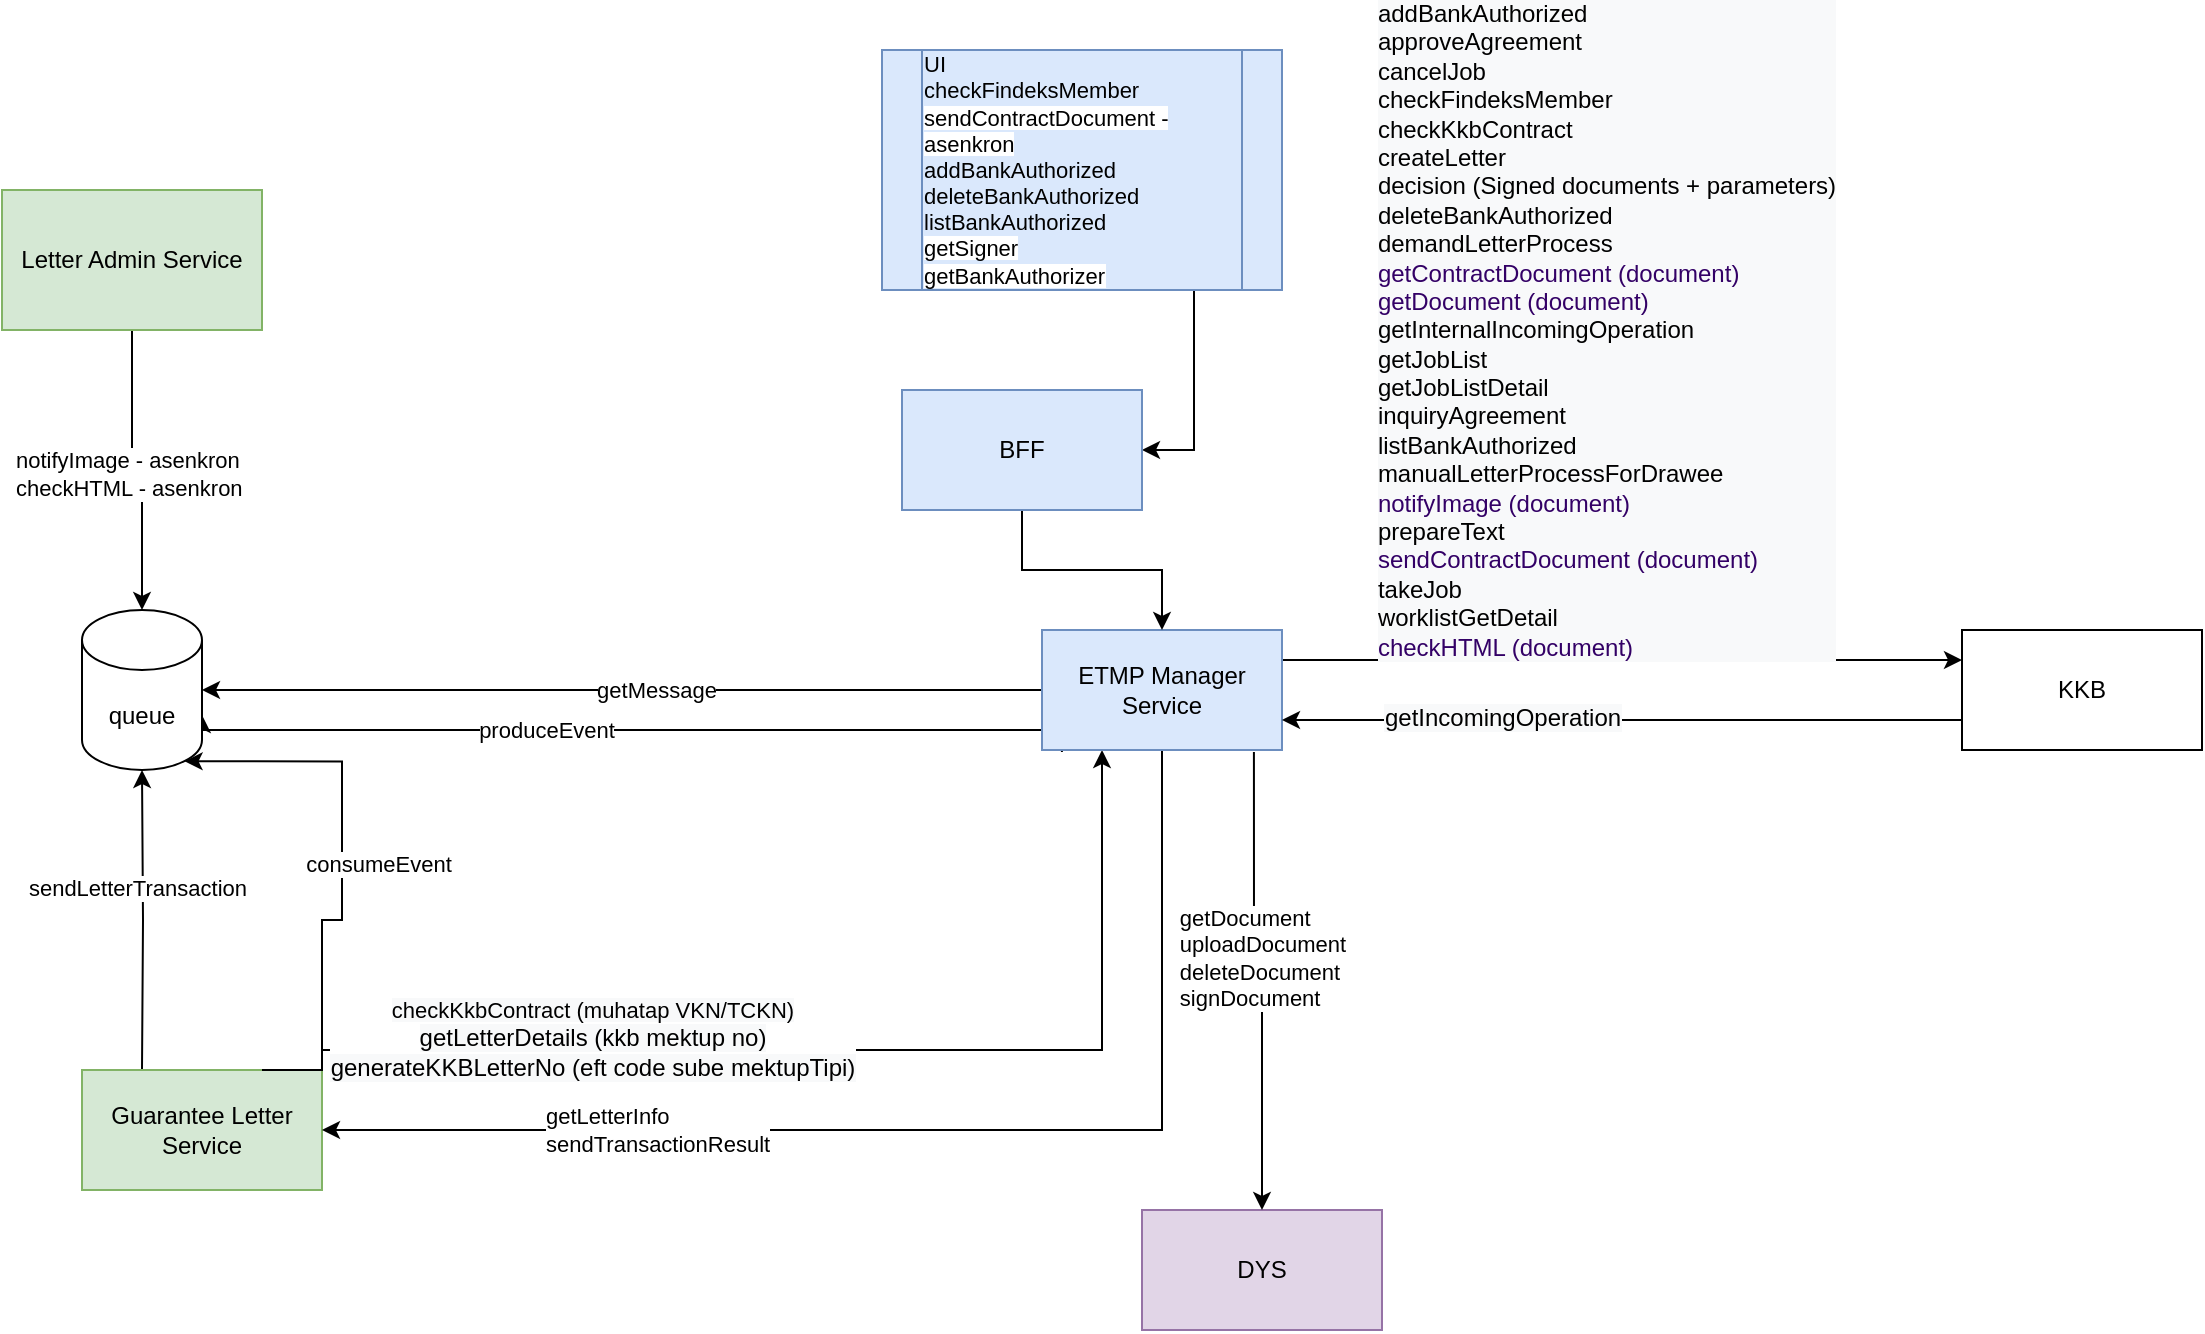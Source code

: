 <mxfile version="14.4.8" type="github" pages="9">
  <diagram name="ETMP_final" id="4N2HkNdotebR9IdbfSuP">
    <mxGraphModel dx="2249" dy="1884" grid="1" gridSize="10" guides="1" tooltips="1" connect="1" arrows="1" fold="1" page="1" pageScale="1" pageWidth="827" pageHeight="1169" math="0" shadow="0">
      <root>
        <mxCell id="V1g6yOG4p8vKEbfdORyj-0" />
        <mxCell id="V1g6yOG4p8vKEbfdORyj-1" parent="V1g6yOG4p8vKEbfdORyj-0" />
        <mxCell id="6-H0bwQP9oVaIEFAFxnp-0" style="edgeStyle=orthogonalEdgeStyle;rounded=0;orthogonalLoop=1;jettySize=auto;html=1;startArrow=none;startFill=0;exitX=1;exitY=0.25;exitDx=0;exitDy=0;entryX=0;entryY=0.25;entryDx=0;entryDy=0;" parent="V1g6yOG4p8vKEbfdORyj-1" source="6-H0bwQP9oVaIEFAFxnp-15" target="6-H0bwQP9oVaIEFAFxnp-18" edge="1">
          <mxGeometry relative="1" as="geometry">
            <mxPoint x="210" y="180.04" as="sourcePoint" />
            <mxPoint x="540" y="220" as="targetPoint" />
            <Array as="points" />
          </mxGeometry>
        </mxCell>
        <mxCell id="6-H0bwQP9oVaIEFAFxnp-1" value="&lt;div style=&quot;font-size: 12px ; text-align: left ; background-color: rgb(248 , 249 , 250)&quot;&gt;addBankAuthorized&lt;/div&gt;&lt;div style=&quot;font-size: 12px ; text-align: left ; background-color: rgb(248 , 249 , 250)&quot;&gt;approveAgreement&lt;/div&gt;&lt;div style=&quot;font-size: 12px ; text-align: left ; background-color: rgb(248 , 249 , 250)&quot;&gt;cancelJob&lt;/div&gt;&lt;div style=&quot;font-size: 12px ; text-align: left ; background-color: rgb(248 , 249 , 250)&quot;&gt;checkFindeksMember&lt;/div&gt;&lt;div style=&quot;font-size: 12px ; text-align: left ; background-color: rgb(248 , 249 , 250)&quot;&gt;checkKkbContract&lt;/div&gt;&lt;div style=&quot;font-size: 12px ; text-align: left ; background-color: rgb(248 , 249 , 250)&quot;&gt;createLetter&lt;/div&gt;&lt;div style=&quot;font-size: 12px ; text-align: left ; background-color: rgb(248 , 249 , 250)&quot;&gt;decision (Signed documents + parameters)&lt;/div&gt;&lt;div style=&quot;font-size: 12px ; text-align: left ; background-color: rgb(248 , 249 , 250)&quot;&gt;deleteBankAuthorized&lt;/div&gt;&lt;div style=&quot;font-size: 12px ; text-align: left ; background-color: rgb(248 , 249 , 250)&quot;&gt;demandLetterProcess&lt;/div&gt;&lt;div style=&quot;font-size: 12px ; text-align: left ; background-color: rgb(248 , 249 , 250)&quot;&gt;&lt;font color=&quot;#330066&quot;&gt;getContractDocument (document)&lt;/font&gt;&lt;/div&gt;&lt;div style=&quot;font-size: 12px ; text-align: left ; background-color: rgb(248 , 249 , 250)&quot;&gt;&lt;font color=&quot;#330066&quot;&gt;getDocument (document)&lt;/font&gt;&lt;/div&gt;&lt;div style=&quot;font-size: 12px ; text-align: left ; background-color: rgb(248 , 249 , 250)&quot;&gt;getInternalIncomingOperation&lt;/div&gt;&lt;div style=&quot;font-size: 12px ; text-align: left ; background-color: rgb(248 , 249 , 250)&quot;&gt;getJobList&lt;/div&gt;&lt;div style=&quot;font-size: 12px ; text-align: left ; background-color: rgb(248 , 249 , 250)&quot;&gt;getJobListDetail&lt;/div&gt;&lt;div style=&quot;font-size: 12px ; text-align: left ; background-color: rgb(248 , 249 , 250)&quot;&gt;inquiryAgreement&lt;/div&gt;&lt;div style=&quot;font-size: 12px ; text-align: left ; background-color: rgb(248 , 249 , 250)&quot;&gt;listBankAuthorized&lt;/div&gt;&lt;div style=&quot;font-size: 12px ; text-align: left ; background-color: rgb(248 , 249 , 250)&quot;&gt;manualLetterProcessForDrawee&lt;/div&gt;&lt;div style=&quot;font-size: 12px ; text-align: left ; background-color: rgb(248 , 249 , 250)&quot;&gt;&lt;font color=&quot;#330066&quot;&gt;notifyImage (document)&lt;/font&gt;&lt;/div&gt;&lt;div style=&quot;font-size: 12px ; text-align: left ; background-color: rgb(248 , 249 , 250)&quot;&gt;prepareText&lt;/div&gt;&lt;div style=&quot;font-size: 12px ; text-align: left ; background-color: rgb(248 , 249 , 250)&quot;&gt;&lt;font color=&quot;#330066&quot;&gt;sendContractDocument (document)&lt;/font&gt;&lt;/div&gt;&lt;div style=&quot;font-size: 12px ; text-align: left ; background-color: rgb(248 , 249 , 250)&quot;&gt;takeJob&lt;/div&gt;&lt;div style=&quot;font-size: 12px ; text-align: left ; background-color: rgb(248 , 249 , 250)&quot;&gt;worklistGetDetail&lt;/div&gt;&lt;div style=&quot;font-size: 12px ; text-align: left ; background-color: rgb(248 , 249 , 250)&quot;&gt;&lt;font color=&quot;#330066&quot;&gt;checkHTML (document)&lt;/font&gt;&lt;/div&gt;" style="edgeLabel;html=1;align=center;verticalAlign=middle;resizable=0;points=[];" parent="6-H0bwQP9oVaIEFAFxnp-0" vertex="1" connectable="0">
          <mxGeometry x="-0.2" y="2" relative="1" as="geometry">
            <mxPoint x="26" y="-163" as="offset" />
          </mxGeometry>
        </mxCell>
        <mxCell id="6-H0bwQP9oVaIEFAFxnp-29" style="edgeStyle=orthogonalEdgeStyle;rounded=0;orthogonalLoop=1;jettySize=auto;html=1;entryX=0.5;entryY=0;entryDx=0;entryDy=0;entryPerimeter=0;" parent="V1g6yOG4p8vKEbfdORyj-1" source="6-H0bwQP9oVaIEFAFxnp-4" target="6-H0bwQP9oVaIEFAFxnp-19" edge="1">
          <mxGeometry relative="1" as="geometry" />
        </mxCell>
        <mxCell id="6-H0bwQP9oVaIEFAFxnp-30" value="&lt;div&gt;notifyImage - asenkron&lt;/div&gt;&lt;div&gt;checkHTML - asenkron&lt;/div&gt;" style="edgeLabel;html=1;align=left;verticalAlign=middle;resizable=0;points=[];" parent="6-H0bwQP9oVaIEFAFxnp-29" vertex="1" connectable="0">
          <mxGeometry x="-0.286" y="-2" relative="1" as="geometry">
            <mxPoint x="-58" y="20" as="offset" />
          </mxGeometry>
        </mxCell>
        <mxCell id="6-H0bwQP9oVaIEFAFxnp-4" value="Letter Admin Service" style="rounded=0;whiteSpace=wrap;html=1;fillColor=#d5e8d4;strokeColor=#82b366;" parent="V1g6yOG4p8vKEbfdORyj-1" vertex="1">
          <mxGeometry x="-430" y="-70" width="130" height="70" as="geometry" />
        </mxCell>
        <mxCell id="6-H0bwQP9oVaIEFAFxnp-21" style="edgeStyle=orthogonalEdgeStyle;rounded=0;orthogonalLoop=1;jettySize=auto;html=1;entryX=0.5;entryY=1;entryDx=0;entryDy=0;entryPerimeter=0;" parent="V1g6yOG4p8vKEbfdORyj-1" target="6-H0bwQP9oVaIEFAFxnp-19" edge="1">
          <mxGeometry relative="1" as="geometry">
            <mxPoint x="-360" y="370" as="sourcePoint" />
          </mxGeometry>
        </mxCell>
        <mxCell id="C9G3BBUTxWNkmdNpnDVD-5" value="sendLetterTransaction&amp;nbsp;&lt;br&gt;" style="edgeLabel;html=1;align=center;verticalAlign=middle;resizable=0;points=[];" parent="6-H0bwQP9oVaIEFAFxnp-21" vertex="1" connectable="0">
          <mxGeometry x="0.213" y="1" relative="1" as="geometry">
            <mxPoint as="offset" />
          </mxGeometry>
        </mxCell>
        <mxCell id="9A19o97fK-FFaunNBP6H-6" style="edgeStyle=orthogonalEdgeStyle;rounded=0;orthogonalLoop=1;jettySize=auto;html=1;exitX=1;exitY=0.25;exitDx=0;exitDy=0;entryX=0.25;entryY=1;entryDx=0;entryDy=0;" parent="V1g6yOG4p8vKEbfdORyj-1" source="6-H0bwQP9oVaIEFAFxnp-7" target="6-H0bwQP9oVaIEFAFxnp-15" edge="1">
          <mxGeometry relative="1" as="geometry">
            <Array as="points">
              <mxPoint x="-270" y="360" />
              <mxPoint x="120" y="360" />
            </Array>
          </mxGeometry>
        </mxCell>
        <mxCell id="9A19o97fK-FFaunNBP6H-7" value="&lt;span style=&quot;text-align: left ; background-color: rgb(248 , 249 , 250)&quot;&gt;checkKkbContract (muhatap VKN/TCKN)&lt;br&gt;&lt;/span&gt;&lt;span style=&quot;font-size: 12px ; text-align: left ; background-color: rgb(248 , 249 , 250)&quot;&gt;getLetterDetails (kkb mektup no)&lt;br&gt;generateKKBLetterNo (eft code sube mektupTipi)&lt;br&gt;&lt;/span&gt;&lt;span style=&quot;text-align: left ; background-color: rgb(248 , 249 , 250)&quot;&gt;&lt;br&gt;&lt;/span&gt;" style="edgeLabel;html=1;align=center;verticalAlign=middle;resizable=0;points=[];" parent="9A19o97fK-FFaunNBP6H-6" vertex="1" connectable="0">
          <mxGeometry x="-0.436" y="-1" relative="1" as="geometry">
            <mxPoint as="offset" />
          </mxGeometry>
        </mxCell>
        <mxCell id="6-H0bwQP9oVaIEFAFxnp-7" value="Guarantee Letter Service" style="rounded=0;whiteSpace=wrap;html=1;fillColor=#d5e8d4;strokeColor=#82b366;" parent="V1g6yOG4p8vKEbfdORyj-1" vertex="1">
          <mxGeometry x="-390" y="370" width="120" height="60" as="geometry" />
        </mxCell>
        <mxCell id="6-H0bwQP9oVaIEFAFxnp-12" value="DYS" style="rounded=0;whiteSpace=wrap;html=1;fillColor=#e1d5e7;strokeColor=#9673a6;" parent="V1g6yOG4p8vKEbfdORyj-1" vertex="1">
          <mxGeometry x="140" y="440" width="120" height="60" as="geometry" />
        </mxCell>
        <mxCell id="6-H0bwQP9oVaIEFAFxnp-13" style="edgeStyle=orthogonalEdgeStyle;rounded=0;orthogonalLoop=1;jettySize=auto;html=1;entryX=1;entryY=0.5;entryDx=0;entryDy=0;entryPerimeter=0;startArrow=none;startFill=0;exitX=0;exitY=0.5;exitDx=0;exitDy=0;" parent="V1g6yOG4p8vKEbfdORyj-1" source="6-H0bwQP9oVaIEFAFxnp-15" target="6-H0bwQP9oVaIEFAFxnp-19" edge="1">
          <mxGeometry relative="1" as="geometry" />
        </mxCell>
        <mxCell id="6-H0bwQP9oVaIEFAFxnp-14" value="getMessage" style="edgeLabel;html=1;align=center;verticalAlign=middle;resizable=0;points=[];" parent="6-H0bwQP9oVaIEFAFxnp-13" vertex="1" connectable="0">
          <mxGeometry x="-0.329" relative="1" as="geometry">
            <mxPoint x="-52.25" as="offset" />
          </mxGeometry>
        </mxCell>
        <mxCell id="6-H0bwQP9oVaIEFAFxnp-22" style="edgeStyle=orthogonalEdgeStyle;rounded=0;orthogonalLoop=1;jettySize=auto;html=1;entryX=1;entryY=0.5;entryDx=0;entryDy=0;exitX=0.5;exitY=1;exitDx=0;exitDy=0;" parent="V1g6yOG4p8vKEbfdORyj-1" source="6-H0bwQP9oVaIEFAFxnp-15" target="6-H0bwQP9oVaIEFAFxnp-7" edge="1">
          <mxGeometry relative="1" as="geometry">
            <Array as="points">
              <mxPoint x="150" y="400" />
            </Array>
          </mxGeometry>
        </mxCell>
        <mxCell id="6-H0bwQP9oVaIEFAFxnp-23" value="getLetterInfo&amp;nbsp;&lt;br&gt;&lt;div&gt;sendTransactionResult&lt;/div&gt;" style="edgeLabel;html=1;align=left;verticalAlign=middle;resizable=0;points=[];" parent="6-H0bwQP9oVaIEFAFxnp-22" vertex="1" connectable="0">
          <mxGeometry x="0.249" y="3" relative="1" as="geometry">
            <mxPoint x="-119" y="-3" as="offset" />
          </mxGeometry>
        </mxCell>
        <mxCell id="6-H0bwQP9oVaIEFAFxnp-31" style="edgeStyle=orthogonalEdgeStyle;rounded=0;orthogonalLoop=1;jettySize=auto;html=1;entryX=0.5;entryY=0;entryDx=0;entryDy=0;exitX=0.883;exitY=1.017;exitDx=0;exitDy=0;exitPerimeter=0;" parent="V1g6yOG4p8vKEbfdORyj-1" source="6-H0bwQP9oVaIEFAFxnp-15" target="6-H0bwQP9oVaIEFAFxnp-12" edge="1">
          <mxGeometry relative="1" as="geometry" />
        </mxCell>
        <mxCell id="c-djnvm_m9s1qqa6QvfY-0" value="&lt;div style=&quot;text-align: left&quot;&gt;getDocument&lt;/div&gt;&lt;div style=&quot;text-align: left&quot;&gt;uploadDocument&lt;/div&gt;&lt;div style=&quot;text-align: left&quot;&gt;deleteDocument&lt;/div&gt;&lt;div style=&quot;text-align: left&quot;&gt;signDocument&lt;/div&gt;" style="edgeLabel;html=1;align=center;verticalAlign=middle;resizable=0;points=[];" parent="6-H0bwQP9oVaIEFAFxnp-31" vertex="1" connectable="0">
          <mxGeometry x="-0.16" y="-1" relative="1" as="geometry">
            <mxPoint x="5.01" y="4.98" as="offset" />
          </mxGeometry>
        </mxCell>
        <mxCell id="C9G3BBUTxWNkmdNpnDVD-1" style="edgeStyle=orthogonalEdgeStyle;rounded=0;orthogonalLoop=1;jettySize=auto;html=1;exitX=0.083;exitY=1.017;exitDx=0;exitDy=0;exitPerimeter=0;startArrow=none;startFill=0;endArrow=classic;endFill=1;entryX=1;entryY=0;entryDx=0;entryDy=52.5;entryPerimeter=0;" parent="V1g6yOG4p8vKEbfdORyj-1" source="6-H0bwQP9oVaIEFAFxnp-15" target="6-H0bwQP9oVaIEFAFxnp-19" edge="1">
          <mxGeometry relative="1" as="geometry">
            <mxPoint x="-46" y="285" as="targetPoint" />
            <Array as="points">
              <mxPoint x="100" y="200" />
              <mxPoint x="-330" y="200" />
            </Array>
          </mxGeometry>
        </mxCell>
        <mxCell id="C9G3BBUTxWNkmdNpnDVD-3" value="produceEvent" style="edgeLabel;html=1;align=center;verticalAlign=middle;resizable=0;points=[];" parent="C9G3BBUTxWNkmdNpnDVD-1" vertex="1" connectable="0">
          <mxGeometry x="0.094" y="1" relative="1" as="geometry">
            <mxPoint x="-23.98" y="-1" as="offset" />
          </mxGeometry>
        </mxCell>
        <mxCell id="6-H0bwQP9oVaIEFAFxnp-15" value="ETMP Manager Service" style="rounded=0;whiteSpace=wrap;html=1;fillColor=#dae8fc;strokeColor=#6c8ebf;" parent="V1g6yOG4p8vKEbfdORyj-1" vertex="1">
          <mxGeometry x="90" y="150" width="120" height="60" as="geometry" />
        </mxCell>
        <mxCell id="6-H0bwQP9oVaIEFAFxnp-16" style="edgeStyle=orthogonalEdgeStyle;rounded=0;orthogonalLoop=1;jettySize=auto;html=1;entryX=1;entryY=0.75;entryDx=0;entryDy=0;startArrow=none;startFill=0;exitX=0;exitY=0.75;exitDx=0;exitDy=0;" parent="V1g6yOG4p8vKEbfdORyj-1" source="6-H0bwQP9oVaIEFAFxnp-18" target="6-H0bwQP9oVaIEFAFxnp-15" edge="1">
          <mxGeometry relative="1" as="geometry" />
        </mxCell>
        <mxCell id="6-H0bwQP9oVaIEFAFxnp-17" value="&lt;span style=&quot;font-size: 12px ; text-align: left ; background-color: rgb(248 , 249 , 250)&quot;&gt;getIncomingOperation&lt;/span&gt;" style="edgeLabel;html=1;align=center;verticalAlign=middle;resizable=0;points=[];" parent="6-H0bwQP9oVaIEFAFxnp-16" vertex="1" connectable="0">
          <mxGeometry x="0.408" y="-1" relative="1" as="geometry">
            <mxPoint x="9.2" as="offset" />
          </mxGeometry>
        </mxCell>
        <mxCell id="6-H0bwQP9oVaIEFAFxnp-18" value="KKB" style="rounded=0;whiteSpace=wrap;html=1;" parent="V1g6yOG4p8vKEbfdORyj-1" vertex="1">
          <mxGeometry x="550" y="150" width="120" height="60" as="geometry" />
        </mxCell>
        <mxCell id="6-H0bwQP9oVaIEFAFxnp-19" value="queue" style="shape=cylinder3;whiteSpace=wrap;html=1;boundedLbl=1;backgroundOutline=1;size=15;" parent="V1g6yOG4p8vKEbfdORyj-1" vertex="1">
          <mxGeometry x="-390" y="140" width="60" height="80" as="geometry" />
        </mxCell>
        <mxCell id="C9G3BBUTxWNkmdNpnDVD-2" style="edgeStyle=orthogonalEdgeStyle;rounded=0;orthogonalLoop=1;jettySize=auto;html=1;entryX=0.75;entryY=0;entryDx=0;entryDy=0;startArrow=classic;startFill=1;endArrow=none;endFill=0;exitX=0.855;exitY=1;exitDx=0;exitDy=-4.35;exitPerimeter=0;" parent="V1g6yOG4p8vKEbfdORyj-1" source="6-H0bwQP9oVaIEFAFxnp-19" target="6-H0bwQP9oVaIEFAFxnp-7" edge="1">
          <mxGeometry relative="1" as="geometry">
            <mxPoint x="-160" y="265" as="sourcePoint" />
            <Array as="points">
              <mxPoint x="-260" y="216" />
              <mxPoint x="-260" y="295" />
              <mxPoint x="-270" y="295" />
              <mxPoint x="-270" y="370" />
            </Array>
          </mxGeometry>
        </mxCell>
        <mxCell id="C9G3BBUTxWNkmdNpnDVD-4" value="consumeEvent" style="edgeLabel;html=1;align=center;verticalAlign=middle;resizable=0;points=[];" parent="C9G3BBUTxWNkmdNpnDVD-2" vertex="1" connectable="0">
          <mxGeometry x="-0.026" y="3" relative="1" as="geometry">
            <mxPoint x="15" y="-3" as="offset" />
          </mxGeometry>
        </mxCell>
        <mxCell id="9A19o97fK-FFaunNBP6H-14" style="edgeStyle=orthogonalEdgeStyle;rounded=0;orthogonalLoop=1;jettySize=auto;html=1;entryX=1;entryY=0.5;entryDx=0;entryDy=0;" parent="V1g6yOG4p8vKEbfdORyj-1" source="9A19o97fK-FFaunNBP6H-3" target="dgSE3JWq4lUYEqfHd7Aj-0" edge="1">
          <mxGeometry relative="1" as="geometry">
            <mxPoint x="166" y="148" as="targetPoint" />
            <Array as="points">
              <mxPoint x="166" y="60" />
            </Array>
          </mxGeometry>
        </mxCell>
        <mxCell id="9A19o97fK-FFaunNBP6H-3" value="&lt;div style=&quot;font-size: 11px ; text-align: left&quot;&gt;UI&lt;br&gt;checkFindeksMember&lt;/div&gt;&lt;div style=&quot;font-size: 11px ; text-align: left&quot;&gt;&lt;span style=&quot;background-color: rgb(255 , 255 , 255)&quot;&gt;sendContractDocument - asenkron&lt;/span&gt;&lt;br&gt;&lt;/div&gt;&lt;div style=&quot;font-size: 11px ; text-align: left&quot;&gt;&lt;div&gt;addBankAuthorized&lt;/div&gt;&lt;div&gt;deleteBankAuthorized&lt;br&gt;&lt;/div&gt;&lt;div&gt;listBankAuthorized&lt;/div&gt;&lt;div&gt;&lt;span style=&quot;text-align: center ; background-color: rgb(255 , 255 , 255)&quot;&gt;getSigner&lt;/span&gt;&lt;br style=&quot;text-align: center&quot;&gt;&lt;span style=&quot;text-align: center ; background-color: rgb(255 , 255 , 255)&quot;&gt;getBankAuthorizer&lt;/span&gt;&lt;br&gt;&lt;/div&gt;&lt;/div&gt;" style="shape=process;whiteSpace=wrap;html=1;backgroundOutline=1;fillColor=#dae8fc;strokeColor=#6c8ebf;" parent="V1g6yOG4p8vKEbfdORyj-1" vertex="1">
          <mxGeometry x="10" y="-140" width="200" height="120" as="geometry" />
        </mxCell>
        <mxCell id="dgSE3JWq4lUYEqfHd7Aj-1" style="edgeStyle=orthogonalEdgeStyle;rounded=0;orthogonalLoop=1;jettySize=auto;html=1;entryX=0.5;entryY=0;entryDx=0;entryDy=0;" parent="V1g6yOG4p8vKEbfdORyj-1" source="dgSE3JWq4lUYEqfHd7Aj-0" target="6-H0bwQP9oVaIEFAFxnp-15" edge="1">
          <mxGeometry relative="1" as="geometry" />
        </mxCell>
        <mxCell id="dgSE3JWq4lUYEqfHd7Aj-0" value="BFF" style="rounded=0;whiteSpace=wrap;html=1;fillColor=#dae8fc;strokeColor=#6c8ebf;" parent="V1g6yOG4p8vKEbfdORyj-1" vertex="1">
          <mxGeometry x="20" y="30" width="120" height="60" as="geometry" />
        </mxCell>
      </root>
    </mxGraphModel>
  </diagram>
  <diagram id="oDsgP4R0oYWLcQRdTV-U" name="HIFI-Product-Management">
    <mxGraphModel dx="2249" dy="1941" grid="1" gridSize="10" guides="1" tooltips="1" connect="1" arrows="1" fold="1" page="1" pageScale="1" pageWidth="827" pageHeight="1169" math="0" shadow="0">
      <root>
        <mxCell id="3CM12usz_CbKZG0drh2Y-0" />
        <mxCell id="3CM12usz_CbKZG0drh2Y-1" parent="3CM12usz_CbKZG0drh2Y-0" />
        <mxCell id="3CM12usz_CbKZG0drh2Y-4" style="edgeStyle=orthogonalEdgeStyle;rounded=0;orthogonalLoop=1;jettySize=auto;html=1;entryX=0.5;entryY=0;entryDx=0;entryDy=0;entryPerimeter=0;" edge="1" parent="3CM12usz_CbKZG0drh2Y-1" source="3CM12usz_CbKZG0drh2Y-6" target="3CM12usz_CbKZG0drh2Y-25">
          <mxGeometry relative="1" as="geometry" />
        </mxCell>
        <mxCell id="3CM12usz_CbKZG0drh2Y-5" value="&lt;div&gt;checkHTML - asenkron&lt;br&gt;&lt;/div&gt;" style="edgeLabel;html=1;align=left;verticalAlign=middle;resizable=0;points=[];" vertex="1" connectable="0" parent="3CM12usz_CbKZG0drh2Y-4">
          <mxGeometry x="-0.286" y="-2" relative="1" as="geometry">
            <mxPoint x="112" y="156" as="offset" />
          </mxGeometry>
        </mxCell>
        <mxCell id="3CM12usz_CbKZG0drh2Y-6" value="ETMP Service" style="rounded=0;whiteSpace=wrap;html=1;fillColor=#d5e8d4;strokeColor=#82b366;" vertex="1" parent="3CM12usz_CbKZG0drh2Y-1">
          <mxGeometry x="-260" y="90" width="140" height="90" as="geometry" />
        </mxCell>
        <mxCell id="3CM12usz_CbKZG0drh2Y-11" value="Guarantee Letter Service" style="rounded=0;whiteSpace=wrap;html=1;fillColor=#d5e8d4;strokeColor=#82b366;" vertex="1" parent="3CM12usz_CbKZG0drh2Y-1">
          <mxGeometry x="-220" y="540" width="150" height="60" as="geometry" />
        </mxCell>
        <mxCell id="3CM12usz_CbKZG0drh2Y-12" value="DYS" style="rounded=0;whiteSpace=wrap;html=1;fillColor=#e1d5e7;strokeColor=#9673a6;" vertex="1" parent="3CM12usz_CbKZG0drh2Y-1">
          <mxGeometry x="520" y="440" width="120" height="60" as="geometry" />
        </mxCell>
        <mxCell id="3CM12usz_CbKZG0drh2Y-13" style="edgeStyle=orthogonalEdgeStyle;rounded=0;orthogonalLoop=1;jettySize=auto;html=1;entryX=1;entryY=0.5;entryDx=0;entryDy=0;entryPerimeter=0;startArrow=none;startFill=0;exitX=0;exitY=0.5;exitDx=0;exitDy=0;" edge="1" parent="3CM12usz_CbKZG0drh2Y-1" source="3CM12usz_CbKZG0drh2Y-21" target="3CM12usz_CbKZG0drh2Y-25">
          <mxGeometry relative="1" as="geometry">
            <Array as="points">
              <mxPoint x="230" y="300" />
            </Array>
          </mxGeometry>
        </mxCell>
        <mxCell id="3CM12usz_CbKZG0drh2Y-14" value="getMessage" style="edgeLabel;html=1;align=center;verticalAlign=middle;resizable=0;points=[];" vertex="1" connectable="0" parent="3CM12usz_CbKZG0drh2Y-13">
          <mxGeometry x="-0.329" relative="1" as="geometry">
            <mxPoint x="-193" y="-130" as="offset" />
          </mxGeometry>
        </mxCell>
        <mxCell id="3CM12usz_CbKZG0drh2Y-15" style="edgeStyle=orthogonalEdgeStyle;rounded=0;orthogonalLoop=1;jettySize=auto;html=1;entryX=0.5;entryY=0;entryDx=0;entryDy=0;exitX=0.25;exitY=1;exitDx=0;exitDy=0;startArrow=classic;startFill=1;endArrow=none;endFill=0;" edge="1" parent="3CM12usz_CbKZG0drh2Y-1" source="3CM12usz_CbKZG0drh2Y-21" target="3CM12usz_CbKZG0drh2Y-11">
          <mxGeometry relative="1" as="geometry">
            <Array as="points">
              <mxPoint x="270" y="370" />
              <mxPoint x="268" y="370" />
              <mxPoint x="268" y="410" />
              <mxPoint x="-145" y="410" />
            </Array>
          </mxGeometry>
        </mxCell>
        <mxCell id="3CM12usz_CbKZG0drh2Y-16" value="getLetterPrintingOptions&lt;br&gt;getProductList&lt;br&gt;getTemplateList&lt;br&gt;getGlMAster&lt;br&gt;getLetterEntryRules&lt;br&gt;getParameters" style="edgeLabel;html=1;align=left;verticalAlign=middle;resizable=0;points=[];" vertex="1" connectable="0" parent="3CM12usz_CbKZG0drh2Y-15">
          <mxGeometry x="0.249" y="3" relative="1" as="geometry">
            <mxPoint x="19" y="-3" as="offset" />
          </mxGeometry>
        </mxCell>
        <mxCell id="3CM12usz_CbKZG0drh2Y-17" style="edgeStyle=orthogonalEdgeStyle;rounded=0;orthogonalLoop=1;jettySize=auto;html=1;entryX=0;entryY=0.5;entryDx=0;entryDy=0;exitX=0.883;exitY=1.017;exitDx=0;exitDy=0;exitPerimeter=0;" edge="1" parent="3CM12usz_CbKZG0drh2Y-1" source="3CM12usz_CbKZG0drh2Y-21" target="3CM12usz_CbKZG0drh2Y-12">
          <mxGeometry relative="1" as="geometry">
            <Array as="points">
              <mxPoint x="371" y="470" />
            </Array>
          </mxGeometry>
        </mxCell>
        <mxCell id="3CM12usz_CbKZG0drh2Y-18" value="&lt;div style=&quot;text-align: left&quot;&gt;getDocument&lt;/div&gt;&lt;div style=&quot;text-align: left&quot;&gt;uploadDocument&lt;/div&gt;&lt;div style=&quot;text-align: left&quot;&gt;deleteDocument&lt;/div&gt;&lt;div style=&quot;text-align: left&quot;&gt;&lt;br&gt;&lt;/div&gt;" style="edgeLabel;html=1;align=center;verticalAlign=middle;resizable=0;points=[];" vertex="1" connectable="0" parent="3CM12usz_CbKZG0drh2Y-17">
          <mxGeometry x="-0.16" y="-1" relative="1" as="geometry">
            <mxPoint x="5.01" y="4.98" as="offset" />
          </mxGeometry>
        </mxCell>
        <mxCell id="URiC5rCErl_TuMd418bB-1" value="getPrintingValues" style="edgeStyle=orthogonalEdgeStyle;rounded=0;orthogonalLoop=1;jettySize=auto;html=1;entryX=1;entryY=0.25;entryDx=0;entryDy=0;startArrow=none;startFill=0;endArrow=classic;endFill=1;" edge="1" parent="3CM12usz_CbKZG0drh2Y-1" source="3CM12usz_CbKZG0drh2Y-21" target="3CM12usz_CbKZG0drh2Y-11">
          <mxGeometry relative="1" as="geometry">
            <Array as="points">
              <mxPoint x="290" y="555" />
            </Array>
          </mxGeometry>
        </mxCell>
        <mxCell id="3CM12usz_CbKZG0drh2Y-21" value="Product Management" style="rounded=0;whiteSpace=wrap;html=1;fillColor=#dae8fc;strokeColor=#6c8ebf;" vertex="1" parent="3CM12usz_CbKZG0drh2Y-1">
          <mxGeometry x="230" y="270" width="160" height="80" as="geometry" />
        </mxCell>
        <mxCell id="3CM12usz_CbKZG0drh2Y-25" value="queue" style="shape=cylinder3;whiteSpace=wrap;html=1;boundedLbl=1;backgroundOutline=1;size=15;fillColor=#fff2cc;strokeColor=#d6b656;" vertex="1" parent="3CM12usz_CbKZG0drh2Y-1">
          <mxGeometry x="-80" y="260" width="60" height="80" as="geometry" />
        </mxCell>
        <mxCell id="3CM12usz_CbKZG0drh2Y-28" style="edgeStyle=orthogonalEdgeStyle;rounded=0;orthogonalLoop=1;jettySize=auto;html=1;entryX=1;entryY=0.5;entryDx=0;entryDy=0;" edge="1" parent="3CM12usz_CbKZG0drh2Y-1" source="3CM12usz_CbKZG0drh2Y-29" target="3CM12usz_CbKZG0drh2Y-31">
          <mxGeometry relative="1" as="geometry">
            <mxPoint x="306" y="268" as="targetPoint" />
            <Array as="points">
              <mxPoint x="306" y="180" />
            </Array>
          </mxGeometry>
        </mxCell>
        <mxCell id="3CM12usz_CbKZG0drh2Y-29" value="&lt;div style=&quot;text-align: left&quot;&gt;&lt;b&gt;&lt;font style=&quot;font-size: 13px&quot;&gt;UI&lt;/font&gt;&lt;/b&gt;&lt;br&gt;&lt;/div&gt;&lt;div style=&quot;font-size: 11px ; text-align: left&quot;&gt;Accounting Parameters/GL Master&lt;/div&gt;&lt;div style=&quot;font-size: 11px ; text-align: left&quot;&gt;Product Definition&lt;/div&gt;&lt;div style=&quot;font-size: 11px ; text-align: left&quot;&gt;System/Business Parameters&lt;/div&gt;&lt;div style=&quot;font-size: 11px ; text-align: left&quot;&gt;Template Definition&lt;/div&gt;&lt;div style=&quot;font-size: 11px ; text-align: left&quot;&gt;Template Parameter Definition&lt;/div&gt;&lt;div style=&quot;font-size: 11px ; text-align: left&quot;&gt;KKB Template Definition&lt;/div&gt;&lt;div style=&quot;font-size: 11px ; text-align: left&quot;&gt;Letter Entry Rules&lt;/div&gt;" style="shape=process;whiteSpace=wrap;html=1;backgroundOutline=1;fillColor=#dae8fc;strokeColor=#6c8ebf;" vertex="1" parent="3CM12usz_CbKZG0drh2Y-1">
          <mxGeometry x="90" y="-30" width="260" height="120" as="geometry" />
        </mxCell>
        <mxCell id="3CM12usz_CbKZG0drh2Y-30" style="edgeStyle=orthogonalEdgeStyle;rounded=0;orthogonalLoop=1;jettySize=auto;html=1;entryX=0.5;entryY=0;entryDx=0;entryDy=0;" edge="1" parent="3CM12usz_CbKZG0drh2Y-1" source="3CM12usz_CbKZG0drh2Y-31" target="3CM12usz_CbKZG0drh2Y-21">
          <mxGeometry relative="1" as="geometry" />
        </mxCell>
        <mxCell id="3CM12usz_CbKZG0drh2Y-31" value="BFF" style="rounded=0;whiteSpace=wrap;html=1;fillColor=#dae8fc;strokeColor=#6c8ebf;" vertex="1" parent="3CM12usz_CbKZG0drh2Y-1">
          <mxGeometry x="160" y="150" width="120" height="60" as="geometry" />
        </mxCell>
        <mxCell id="URiC5rCErl_TuMd418bB-3" value="getParameters" style="edgeStyle=orthogonalEdgeStyle;rounded=0;orthogonalLoop=1;jettySize=auto;html=1;entryX=0.858;entryY=-0.05;entryDx=0;entryDy=0;entryPerimeter=0;startArrow=none;startFill=0;endArrow=classic;endFill=1;" edge="1" parent="3CM12usz_CbKZG0drh2Y-1" source="URiC5rCErl_TuMd418bB-2" target="3CM12usz_CbKZG0drh2Y-21">
          <mxGeometry relative="1" as="geometry" />
        </mxCell>
        <mxCell id="URiC5rCErl_TuMd418bB-2" value="Pricing Service" style="rounded=0;whiteSpace=wrap;html=1;fillColor=#d5e8d4;strokeColor=#82b366;" vertex="1" parent="3CM12usz_CbKZG0drh2Y-1">
          <mxGeometry x="570" y="135" width="140" height="90" as="geometry" />
        </mxCell>
      </root>
    </mxGraphModel>
  </diagram>
  <diagram id="F-HogsY4aBM8kz3qy6BA" name="product-management">
    <mxGraphModel dx="1422" dy="772" grid="1" gridSize="10" guides="1" tooltips="1" connect="1" arrows="1" fold="1" page="1" pageScale="1" pageWidth="827" pageHeight="1169" math="0" shadow="0">
      <root>
        <mxCell id="q8SG7i6CWKLnrwRg23o4-0" />
        <mxCell id="q8SG7i6CWKLnrwRg23o4-1" parent="q8SG7i6CWKLnrwRg23o4-0" />
        <mxCell id="q8SG7i6CWKLnrwRg23o4-2" value="" style="rounded=0;whiteSpace=wrap;html=1;dashed=1;fillColor=none;strokeColor=#6600CC;strokeWidth=2;" vertex="1" parent="q8SG7i6CWKLnrwRg23o4-1">
          <mxGeometry x="60" y="50" width="640" height="670" as="geometry" />
        </mxCell>
        <mxCell id="q8SG7i6CWKLnrwRg23o4-3" value="" style="group;fillColor=#e1d5e7;strokeColor=#9673a6;" vertex="1" connectable="0" parent="q8SG7i6CWKLnrwRg23o4-1">
          <mxGeometry x="100" y="320" width="200" height="140" as="geometry" />
        </mxCell>
        <mxCell id="q8SG7i6CWKLnrwRg23o4-4" value="" style="verticalLabelPosition=bottom;verticalAlign=top;html=1;shape=mxgraph.basic.rect;fillColor2=none;strokeWidth=1;size=20;indent=5;fillColor=#e1d5e7;strokeColor=#9673a6;" vertex="1" parent="q8SG7i6CWKLnrwRg23o4-3">
          <mxGeometry width="200" height="140" as="geometry" />
        </mxCell>
        <mxCell id="q8SG7i6CWKLnrwRg23o4-5" value="Mektup Admin" style="text;html=1;align=center;verticalAlign=middle;whiteSpace=wrap;rounded=0;dashed=1;strokeColor=#000000;" vertex="1" parent="q8SG7i6CWKLnrwRg23o4-3">
          <mxGeometry width="94.737" height="14.737" as="geometry" />
        </mxCell>
        <mxCell id="q8SG7i6CWKLnrwRg23o4-6" value="&lt;ul style=&quot;font-size: 11px&quot;&gt;&lt;li&gt;SBU, müşteri tipi bazlı mektup verilebilirliği&lt;/li&gt;&lt;li&gt;Hangi işlemlerde redflag&lt;/li&gt;&lt;li&gt;Şablon - kredi tipi ilişkisi&lt;/li&gt;&lt;ul&gt;&lt;li&gt;Örn: EXM kesin tipli verilebilir vb.&lt;/li&gt;&lt;/ul&gt;&lt;/ul&gt;" style="rounded=0;whiteSpace=wrap;html=1;dashed=1;strokeColor=#000000;align=left;" vertex="1" parent="q8SG7i6CWKLnrwRg23o4-3">
          <mxGeometry x="10.53" y="30.003" width="178.95" height="93.333" as="geometry" />
        </mxCell>
        <mxCell id="q8SG7i6CWKLnrwRg23o4-7" style="edgeStyle=orthogonalEdgeStyle;rounded=0;orthogonalLoop=1;jettySize=auto;html=1;entryX=1;entryY=0.583;entryDx=0;entryDy=0;entryPerimeter=0;" edge="1" parent="q8SG7i6CWKLnrwRg23o4-1" source="q8SG7i6CWKLnrwRg23o4-13" target="q8SG7i6CWKLnrwRg23o4-15">
          <mxGeometry relative="1" as="geometry">
            <Array as="points">
              <mxPoint x="913" y="645" />
            </Array>
          </mxGeometry>
        </mxCell>
        <mxCell id="q8SG7i6CWKLnrwRg23o4-8" value="GetMasterNo" style="edgeLabel;html=1;align=center;verticalAlign=middle;resizable=0;points=[];" vertex="1" connectable="0" parent="q8SG7i6CWKLnrwRg23o4-7">
          <mxGeometry x="-0.453" relative="1" as="geometry">
            <mxPoint y="-22" as="offset" />
          </mxGeometry>
        </mxCell>
        <mxCell id="q8SG7i6CWKLnrwRg23o4-9" style="edgeStyle=orthogonalEdgeStyle;rounded=0;orthogonalLoop=1;jettySize=auto;html=1;entryX=1.01;entryY=0.483;entryDx=0;entryDy=0;entryPerimeter=0;" edge="1" parent="q8SG7i6CWKLnrwRg23o4-1" source="q8SG7i6CWKLnrwRg23o4-13" target="q8SG7i6CWKLnrwRg23o4-19">
          <mxGeometry relative="1" as="geometry">
            <Array as="points">
              <mxPoint x="913" y="163" />
            </Array>
          </mxGeometry>
        </mxCell>
        <mxCell id="q8SG7i6CWKLnrwRg23o4-10" value="GetSystemParameters" style="edgeLabel;html=1;align=center;verticalAlign=middle;resizable=0;points=[];" vertex="1" connectable="0" parent="q8SG7i6CWKLnrwRg23o4-9">
          <mxGeometry x="-0.283" y="3" relative="1" as="geometry">
            <mxPoint x="10.47" y="69.33" as="offset" />
          </mxGeometry>
        </mxCell>
        <mxCell id="q8SG7i6CWKLnrwRg23o4-11" style="edgeStyle=orthogonalEdgeStyle;rounded=0;orthogonalLoop=1;jettySize=auto;html=1;" edge="1" parent="q8SG7i6CWKLnrwRg23o4-1" source="q8SG7i6CWKLnrwRg23o4-13">
          <mxGeometry relative="1" as="geometry">
            <mxPoint x="200" y="311" as="targetPoint" />
            <Array as="points">
              <mxPoint x="1060" y="385" />
              <mxPoint x="1060" y="75" />
              <mxPoint x="200" y="75" />
            </Array>
          </mxGeometry>
        </mxCell>
        <mxCell id="q8SG7i6CWKLnrwRg23o4-12" value="GetValidation" style="edgeLabel;html=1;align=center;verticalAlign=middle;resizable=0;points=[];" vertex="1" connectable="0" parent="q8SG7i6CWKLnrwRg23o4-11">
          <mxGeometry x="-0.051" y="5" relative="1" as="geometry">
            <mxPoint x="332.33" y="145" as="offset" />
          </mxGeometry>
        </mxCell>
        <mxCell id="q8SG7i6CWKLnrwRg23o4-13" value="Mektup Açılış" style="rounded=0;whiteSpace=wrap;html=1;strokeColor=#9673a6;fillColor=#e1d5e7;" vertex="1" parent="q8SG7i6CWKLnrwRg23o4-1">
          <mxGeometry x="830" y="335" width="165" height="100" as="geometry" />
        </mxCell>
        <mxCell id="q8SG7i6CWKLnrwRg23o4-14" value="" style="group" vertex="1" connectable="0" parent="q8SG7i6CWKLnrwRg23o4-1">
          <mxGeometry x="480" y="575" width="160" height="120" as="geometry" />
        </mxCell>
        <mxCell id="q8SG7i6CWKLnrwRg23o4-15" value="" style="verticalLabelPosition=bottom;verticalAlign=top;html=1;shape=mxgraph.basic.rect;fillColor2=none;strokeWidth=1;size=20;indent=5;fillColor=#dae8fc;strokeColor=#6c8ebf;" vertex="1" parent="q8SG7i6CWKLnrwRg23o4-14">
          <mxGeometry width="160" height="120" as="geometry" />
        </mxCell>
        <mxCell id="q8SG7i6CWKLnrwRg23o4-16" value="Muhasebe Master" style="text;html=1;align=center;verticalAlign=middle;whiteSpace=wrap;rounded=0;dashed=1;strokeColor=#000000;" vertex="1" parent="q8SG7i6CWKLnrwRg23o4-14">
          <mxGeometry width="100" height="20" as="geometry" />
        </mxCell>
        <mxCell id="q8SG7i6CWKLnrwRg23o4-17" value="&lt;span&gt;&lt;font style=&quot;font-size: 11px&quot;&gt;Muhasebe masterları belirli kriterlere göre (kredi tipi, döviz cinsi vb.) tanımlanır.&lt;/font&gt;&lt;/span&gt;" style="rounded=0;whiteSpace=wrap;html=1;dashed=1;strokeColor=#000000;" vertex="1" parent="q8SG7i6CWKLnrwRg23o4-14">
          <mxGeometry x="19.07" y="40" width="121.85" height="60" as="geometry" />
        </mxCell>
        <mxCell id="q8SG7i6CWKLnrwRg23o4-18" value="" style="group" vertex="1" connectable="0" parent="q8SG7i6CWKLnrwRg23o4-1">
          <mxGeometry x="467" y="105" width="200" height="120" as="geometry" />
        </mxCell>
        <mxCell id="q8SG7i6CWKLnrwRg23o4-19" value="" style="verticalLabelPosition=bottom;verticalAlign=top;html=1;shape=mxgraph.basic.rect;fillColor2=none;strokeWidth=1;size=20;indent=5;fillColor=#fff2cc;strokeColor=#d6b656;" vertex="1" parent="q8SG7i6CWKLnrwRg23o4-18">
          <mxGeometry width="200" height="120" as="geometry" />
        </mxCell>
        <mxCell id="q8SG7i6CWKLnrwRg23o4-20" value="Sistem Parametreleri" style="text;html=1;align=center;verticalAlign=middle;whiteSpace=wrap;rounded=0;dashed=1;strokeColor=#000000;" vertex="1" parent="q8SG7i6CWKLnrwRg23o4-18">
          <mxGeometry width="120" height="20" as="geometry" />
        </mxCell>
        <mxCell id="q8SG7i6CWKLnrwRg23o4-21" value="&lt;ul style=&quot;font-size: 11px&quot;&gt;&lt;li&gt;İşlem tanımları&lt;/li&gt;&lt;li&gt;Sistem parametreleri&lt;/li&gt;&lt;/ul&gt;" style="rounded=0;whiteSpace=wrap;html=1;dashed=1;strokeColor=#000000;align=left;" vertex="1" parent="q8SG7i6CWKLnrwRg23o4-18">
          <mxGeometry x="9.07" y="30" width="160.93" height="60" as="geometry" />
        </mxCell>
        <mxCell id="q8SG7i6CWKLnrwRg23o4-22" style="edgeStyle=orthogonalEdgeStyle;rounded=0;orthogonalLoop=1;jettySize=auto;html=1;entryX=0.5;entryY=0.964;entryDx=0;entryDy=0;entryPerimeter=0;" edge="1" parent="q8SG7i6CWKLnrwRg23o4-1" source="q8SG7i6CWKLnrwRg23o4-24" target="q8SG7i6CWKLnrwRg23o4-4">
          <mxGeometry relative="1" as="geometry" />
        </mxCell>
        <mxCell id="q8SG7i6CWKLnrwRg23o4-23" value="GetTemplateCreditType" style="edgeLabel;html=1;align=center;verticalAlign=middle;resizable=0;points=[];" vertex="1" connectable="0" parent="q8SG7i6CWKLnrwRg23o4-22">
          <mxGeometry x="-0.183" y="2" relative="1" as="geometry">
            <mxPoint as="offset" />
          </mxGeometry>
        </mxCell>
        <mxCell id="q8SG7i6CWKLnrwRg23o4-24" value="Şablon Yönetimi" style="rounded=0;whiteSpace=wrap;html=1;strokeColor=#9673a6;fillColor=#e1d5e7;" vertex="1" parent="q8SG7i6CWKLnrwRg23o4-1">
          <mxGeometry x="117.5" y="585" width="165" height="100" as="geometry" />
        </mxCell>
        <mxCell id="q8SG7i6CWKLnrwRg23o4-25" value="" style="group" vertex="1" connectable="0" parent="q8SG7i6CWKLnrwRg23o4-1">
          <mxGeometry x="455" y="314.998" width="220" height="150.002" as="geometry" />
        </mxCell>
        <mxCell id="q8SG7i6CWKLnrwRg23o4-26" value="" style="verticalLabelPosition=bottom;verticalAlign=top;html=1;shape=mxgraph.basic.rect;fillColor2=none;strokeWidth=1;size=20;indent=5;fillColor=#fad7ac;strokeColor=#b46504;" vertex="1" parent="q8SG7i6CWKLnrwRg23o4-25">
          <mxGeometry y="0.002" width="220" height="150" as="geometry" />
        </mxCell>
        <mxCell id="q8SG7i6CWKLnrwRg23o4-27" value="Ürün Tanım" style="text;html=1;align=center;verticalAlign=middle;whiteSpace=wrap;rounded=0;dashed=1;strokeColor=#000000;" vertex="1" parent="q8SG7i6CWKLnrwRg23o4-25">
          <mxGeometry width="73.6" height="14.803" as="geometry" />
        </mxCell>
        <mxCell id="q8SG7i6CWKLnrwRg23o4-28" value="&lt;ul style=&quot;font-size: 11px&quot;&gt;&lt;li&gt;&lt;font style=&quot;font-size: 11px&quot;&gt;Kredi tipi&lt;/font&gt;&lt;/li&gt;&lt;li&gt;&lt;font style=&quot;font-size: 11px&quot;&gt;Ürün katalog kodu mappingi&lt;/font&gt;&lt;/li&gt;&lt;li&gt;&lt;font style=&quot;font-size: 11px&quot;&gt;Verilebilecek döviz cinsleri&lt;/font&gt;&lt;/li&gt;&lt;li&gt;&lt;font style=&quot;font-size: 11px&quot;&gt;Ürün-işlem bağlantısı&lt;/font&gt;&lt;/li&gt;&lt;ul&gt;&lt;li&gt;&lt;font style=&quot;font-size: 11px&quot;&gt;Örn: HG için VT yapılabilir vb.&lt;/font&gt;&lt;/li&gt;&lt;/ul&gt;&lt;/ul&gt;" style="rounded=0;whiteSpace=wrap;html=1;dashed=1;strokeColor=#000000;align=left;" vertex="1" parent="q8SG7i6CWKLnrwRg23o4-25">
          <mxGeometry x="3.8" y="28.132" width="196.2" height="103.13" as="geometry" />
        </mxCell>
        <mxCell id="q8SG7i6CWKLnrwRg23o4-29" style="edgeStyle=orthogonalEdgeStyle;rounded=0;orthogonalLoop=1;jettySize=auto;html=1;entryX=1.014;entryY=0.48;entryDx=0;entryDy=0;entryPerimeter=0;" edge="1" parent="q8SG7i6CWKLnrwRg23o4-1" source="q8SG7i6CWKLnrwRg23o4-13" target="q8SG7i6CWKLnrwRg23o4-26">
          <mxGeometry relative="1" as="geometry" />
        </mxCell>
        <mxCell id="q8SG7i6CWKLnrwRg23o4-30" value="GetProductList" style="edgeLabel;html=1;align=center;verticalAlign=middle;resizable=0;points=[];" vertex="1" connectable="0" parent="q8SG7i6CWKLnrwRg23o4-29">
          <mxGeometry x="-0.155" y="-1" relative="1" as="geometry">
            <mxPoint as="offset" />
          </mxGeometry>
        </mxCell>
        <mxCell id="q8SG7i6CWKLnrwRg23o4-31" style="edgeStyle=orthogonalEdgeStyle;rounded=0;orthogonalLoop=1;jettySize=auto;html=1;exitX=1.015;exitY=0.536;exitDx=0;exitDy=0;entryX=0;entryY=0.5;entryDx=0;entryDy=0;exitPerimeter=0;" edge="1" parent="q8SG7i6CWKLnrwRg23o4-1" source="q8SG7i6CWKLnrwRg23o4-4" target="q8SG7i6CWKLnrwRg23o4-28">
          <mxGeometry relative="1" as="geometry">
            <mxPoint x="300" y="392" as="sourcePoint" />
          </mxGeometry>
        </mxCell>
        <mxCell id="q8SG7i6CWKLnrwRg23o4-32" value="GetProductList" style="edgeLabel;html=1;align=center;verticalAlign=middle;resizable=0;points=[];" vertex="1" connectable="0" parent="q8SG7i6CWKLnrwRg23o4-31">
          <mxGeometry x="0.174" y="-1" relative="1" as="geometry">
            <mxPoint x="-25.91" y="-0.99" as="offset" />
          </mxGeometry>
        </mxCell>
        <mxCell id="q8SG7i6CWKLnrwRg23o4-33" style="edgeStyle=orthogonalEdgeStyle;rounded=0;orthogonalLoop=1;jettySize=auto;html=1;entryX=0.477;entryY=1;entryDx=0;entryDy=0;entryPerimeter=0;" edge="1" parent="q8SG7i6CWKLnrwRg23o4-1" source="q8SG7i6CWKLnrwRg23o4-15" target="q8SG7i6CWKLnrwRg23o4-26">
          <mxGeometry relative="1" as="geometry" />
        </mxCell>
        <mxCell id="q8SG7i6CWKLnrwRg23o4-34" value="GetProductList" style="edgeLabel;html=1;align=center;verticalAlign=middle;resizable=0;points=[];" vertex="1" connectable="0" parent="q8SG7i6CWKLnrwRg23o4-1">
          <mxGeometry x="560.001" y="525.0" as="geometry" />
        </mxCell>
        <mxCell id="q8SG7i6CWKLnrwRg23o4-35" style="edgeStyle=orthogonalEdgeStyle;rounded=0;orthogonalLoop=1;jettySize=auto;html=1;entryX=0.49;entryY=1.017;entryDx=0;entryDy=0;entryPerimeter=0;" edge="1" parent="q8SG7i6CWKLnrwRg23o4-1" source="q8SG7i6CWKLnrwRg23o4-26" target="q8SG7i6CWKLnrwRg23o4-19">
          <mxGeometry relative="1" as="geometry" />
        </mxCell>
        <mxCell id="q8SG7i6CWKLnrwRg23o4-36" value="GetSystemParameters" style="edgeLabel;html=1;align=center;verticalAlign=middle;resizable=0;points=[];" vertex="1" connectable="0" parent="q8SG7i6CWKLnrwRg23o4-1">
          <mxGeometry x="565.001" y="275.0" as="geometry" />
        </mxCell>
      </root>
    </mxGraphModel>
  </diagram>
  <diagram name="High Level Arch" id="SmHTGtMYs-516vZsuael">
    <mxGraphModel dx="2031" dy="3421" grid="1" gridSize="10" guides="1" tooltips="1" connect="1" arrows="1" fold="1" page="1" pageScale="1" pageWidth="1920" pageHeight="1200" math="0" shadow="0">
      <root>
        <mxCell id="XaArbh0pYMB-XGHb8n1W-0" />
        <mxCell id="XaArbh0pYMB-XGHb8n1W-1" parent="XaArbh0pYMB-XGHb8n1W-0" />
        <mxCell id="8eCljyil2aU2x3G57u2l-1" value="HARMONİ" style="rounded=1;whiteSpace=wrap;html=1;" parent="XaArbh0pYMB-XGHb8n1W-1" vertex="1">
          <mxGeometry x="1940" y="790" width="425" height="270" as="geometry" />
        </mxCell>
        <mxCell id="XaArbh0pYMB-XGHb8n1W-5" value="CDM/Customer" style="rounded=0;whiteSpace=wrap;html=1;fillColor=#f8cecc;strokeColor=#b85450;" parent="XaArbh0pYMB-XGHb8n1W-1" vertex="1">
          <mxGeometry x="1025" y="490" width="120" height="60" as="geometry" />
        </mxCell>
        <mxCell id="XaArbh0pYMB-XGHb8n1W-6" value="CRM/Pricing" style="rounded=0;whiteSpace=wrap;html=1;fillColor=#f8cecc;strokeColor=#b85450;" parent="XaArbh0pYMB-XGHb8n1W-1" vertex="1">
          <mxGeometry x="1420" y="20" width="120" height="60" as="geometry" />
        </mxCell>
        <mxCell id="XaArbh0pYMB-XGHb8n1W-7" style="edgeStyle=orthogonalEdgeStyle;rounded=0;orthogonalLoop=1;jettySize=auto;html=1;" parent="XaArbh0pYMB-XGHb8n1W-1" source="XaArbh0pYMB-XGHb8n1W-8" target="XaArbh0pYMB-XGHb8n1W-33" edge="1">
          <mxGeometry relative="1" as="geometry" />
        </mxCell>
        <mxCell id="XaArbh0pYMB-XGHb8n1W-8" value="GuaranteeLetterAdminService&lt;br&gt;" style="rounded=0;whiteSpace=wrap;html=1;fillColor=#d5e8d4;strokeColor=#82b366;" parent="XaArbh0pYMB-XGHb8n1W-1" vertex="1">
          <mxGeometry x="887.5" y="10" width="150" height="60" as="geometry" />
        </mxCell>
        <mxCell id="XaArbh0pYMB-XGHb8n1W-9" value="LRM/Calculator" style="rounded=0;whiteSpace=wrap;html=1;fillColor=#f8cecc;strokeColor=#b85450;" parent="XaArbh0pYMB-XGHb8n1W-1" vertex="1">
          <mxGeometry x="1140" y="140" width="120" height="60" as="geometry" />
        </mxCell>
        <mxCell id="8eCljyil2aU2x3G57u2l-6" style="edgeStyle=orthogonalEdgeStyle;rounded=0;orthogonalLoop=1;jettySize=auto;html=1;entryX=0.5;entryY=1;entryDx=0;entryDy=0;" parent="XaArbh0pYMB-XGHb8n1W-1" source="XaArbh0pYMB-XGHb8n1W-10" target="XaArbh0pYMB-XGHb8n1W-5" edge="1">
          <mxGeometry relative="1" as="geometry" />
        </mxCell>
        <mxCell id="XaArbh0pYMB-XGHb8n1W-10" value="GuaranteeLetterService&lt;br&gt;-createLetter (cif, productNo, calculatorId, price, templateCode, printOptions)&lt;br&gt;-openLetter&lt;br&gt;-List&lt;br&gt;-Update&lt;br&gt;-print&lt;br&gt;-controlSteps" style="shape=process;whiteSpace=wrap;html=1;backgroundOutline=1;fillColor=#d5e8d4;strokeColor=#82b366;" parent="XaArbh0pYMB-XGHb8n1W-1" vertex="1">
          <mxGeometry x="480" y="800" width="1210" height="125" as="geometry" />
        </mxCell>
        <mxCell id="XaArbh0pYMB-XGHb8n1W-11" value="PFM" style="shape=process;whiteSpace=wrap;html=1;backgroundOutline=1;fillColor=#f8cecc;strokeColor=#b85450;" parent="XaArbh0pYMB-XGHb8n1W-1" vertex="1">
          <mxGeometry x="2200" y="865" width="120" height="60" as="geometry" />
        </mxCell>
        <mxCell id="XaArbh0pYMB-XGHb8n1W-12" value="" style="endArrow=classic;startArrow=classic;html=1;exitX=1;exitY=0.75;exitDx=0;exitDy=0;entryX=0;entryY=0.5;entryDx=0;entryDy=0;" parent="XaArbh0pYMB-XGHb8n1W-1" source="XaArbh0pYMB-XGHb8n1W-10" target="8eCljyil2aU2x3G57u2l-0" edge="1">
          <mxGeometry width="50" height="50" relative="1" as="geometry">
            <mxPoint x="1160" y="820" as="sourcePoint" />
            <mxPoint x="1210" y="770" as="targetPoint" />
          </mxGeometry>
        </mxCell>
        <mxCell id="XaArbh0pYMB-XGHb8n1W-13" value="Workflow" style="edgeLabel;html=1;align=center;verticalAlign=middle;resizable=0;points=[];" parent="XaArbh0pYMB-XGHb8n1W-12" vertex="1" connectable="0">
          <mxGeometry x="0.091" y="-1" relative="1" as="geometry">
            <mxPoint as="offset" />
          </mxGeometry>
        </mxCell>
        <mxCell id="XaArbh0pYMB-XGHb8n1W-14" style="edgeStyle=orthogonalEdgeStyle;rounded=0;orthogonalLoop=1;jettySize=auto;html=1;" parent="XaArbh0pYMB-XGHb8n1W-1" source="XaArbh0pYMB-XGHb8n1W-10" target="XaArbh0pYMB-XGHb8n1W-16" edge="1">
          <mxGeometry relative="1" as="geometry">
            <Array as="points">
              <mxPoint x="720" y="720" />
              <mxPoint x="720" y="720" />
            </Array>
          </mxGeometry>
        </mxCell>
        <mxCell id="XaArbh0pYMB-XGHb8n1W-16" value="DMS" style="shape=process;whiteSpace=wrap;html=1;backgroundOutline=1;fillColor=#f8cecc;strokeColor=#b85450;" parent="XaArbh0pYMB-XGHb8n1W-1" vertex="1">
          <mxGeometry x="650" y="490" width="120" height="60" as="geometry" />
        </mxCell>
        <mxCell id="XaArbh0pYMB-XGHb8n1W-17" value="POST OFFICE" style="shape=process;whiteSpace=wrap;html=1;backgroundOutline=1;fillColor=#f8cecc;strokeColor=#b85450;" parent="XaArbh0pYMB-XGHb8n1W-1" vertex="1">
          <mxGeometry x="1330" y="490" width="120" height="60" as="geometry" />
        </mxCell>
        <mxCell id="XaArbh0pYMB-XGHb8n1W-18" style="edgeStyle=orthogonalEdgeStyle;rounded=0;orthogonalLoop=1;jettySize=auto;html=1;" parent="XaArbh0pYMB-XGHb8n1W-1" target="XaArbh0pYMB-XGHb8n1W-20" edge="1">
          <mxGeometry relative="1" as="geometry">
            <mxPoint x="1390" y="800" as="sourcePoint" />
          </mxGeometry>
        </mxCell>
        <mxCell id="D80GO6wXie6Ew8hWc-Xw-7" style="edgeStyle=orthogonalEdgeStyle;rounded=0;orthogonalLoop=1;jettySize=auto;html=1;fontSize=18;" parent="XaArbh0pYMB-XGHb8n1W-1" source="XaArbh0pYMB-XGHb8n1W-20" target="XaArbh0pYMB-XGHb8n1W-17" edge="1">
          <mxGeometry relative="1" as="geometry" />
        </mxCell>
        <mxCell id="XaArbh0pYMB-XGHb8n1W-20" value="Notification&lt;br&gt;Queue" style="strokeWidth=2;html=1;shape=mxgraph.flowchart.direct_data;whiteSpace=wrap;" parent="XaArbh0pYMB-XGHb8n1W-1" vertex="1">
          <mxGeometry x="1340" y="640" width="100" height="60" as="geometry" />
        </mxCell>
        <mxCell id="XaArbh0pYMB-XGHb8n1W-23" value="CRM" style="shape=process;whiteSpace=wrap;html=1;backgroundOutline=1;fillColor=#f8cecc;strokeColor=#b85450;" parent="XaArbh0pYMB-XGHb8n1W-1" vertex="1">
          <mxGeometry x="770.0" y="1235.75" width="120" height="60" as="geometry" />
        </mxCell>
        <mxCell id="XaArbh0pYMB-XGHb8n1W-25" style="edgeStyle=orthogonalEdgeStyle;rounded=0;orthogonalLoop=1;jettySize=auto;html=1;" parent="XaArbh0pYMB-XGHb8n1W-1" source="XaArbh0pYMB-XGHb8n1W-28" target="XaArbh0pYMB-XGHb8n1W-225" edge="1">
          <mxGeometry relative="1" as="geometry" />
        </mxCell>
        <mxCell id="XaArbh0pYMB-XGHb8n1W-26" style="edgeStyle=orthogonalEdgeStyle;rounded=0;orthogonalLoop=1;jettySize=auto;html=1;entryX=0.5;entryY=0;entryDx=0;entryDy=0;" parent="XaArbh0pYMB-XGHb8n1W-1" source="XaArbh0pYMB-XGHb8n1W-28" target="XaArbh0pYMB-XGHb8n1W-212" edge="1">
          <mxGeometry relative="1" as="geometry" />
        </mxCell>
        <mxCell id="XaArbh0pYMB-XGHb8n1W-27" style="edgeStyle=orthogonalEdgeStyle;rounded=0;orthogonalLoop=1;jettySize=auto;html=1;exitX=0.75;exitY=1;exitDx=0;exitDy=0;entryX=0.4;entryY=0.1;entryDx=0;entryDy=0;entryPerimeter=0;" parent="XaArbh0pYMB-XGHb8n1W-1" source="XaArbh0pYMB-XGHb8n1W-10" target="8eCljyil2aU2x3G57u2l-3" edge="1">
          <mxGeometry relative="1" as="geometry">
            <mxPoint x="2100" y="1080" as="sourcePoint" />
          </mxGeometry>
        </mxCell>
        <mxCell id="XaArbh0pYMB-XGHb8n1W-28" value="TAHSILAT/&lt;br&gt;REESKONT" style="shape=process;whiteSpace=wrap;html=1;backgroundOutline=1;fillColor=#d5e8d4;strokeColor=#82b366;" parent="XaArbh0pYMB-XGHb8n1W-1" vertex="1">
          <mxGeometry x="1330" y="1235.75" width="120" height="60" as="geometry" />
        </mxCell>
        <mxCell id="XaArbh0pYMB-XGHb8n1W-29" value="ETMP/EKAP" style="shape=process;whiteSpace=wrap;html=1;backgroundOutline=1;fillColor=#d5e8d4;strokeColor=#82b366;" parent="XaArbh0pYMB-XGHb8n1W-1" vertex="1">
          <mxGeometry x="1030" y="1235.75" width="120" height="60" as="geometry" />
        </mxCell>
        <mxCell id="XaArbh0pYMB-XGHb8n1W-30" style="edgeStyle=orthogonalEdgeStyle;rounded=0;orthogonalLoop=1;jettySize=auto;html=1;exitX=0.5;exitY=1;exitDx=0;exitDy=0;" parent="XaArbh0pYMB-XGHb8n1W-1" source="XaArbh0pYMB-XGHb8n1W-10" target="XaArbh0pYMB-XGHb8n1W-32" edge="1">
          <mxGeometry relative="1" as="geometry">
            <Array as="points">
              <mxPoint x="1085" y="1080" />
              <mxPoint x="1090" y="1080" />
            </Array>
            <mxPoint x="1600.0" y="927" as="sourcePoint" />
          </mxGeometry>
        </mxCell>
        <mxCell id="XaArbh0pYMB-XGHb8n1W-31" style="edgeStyle=orthogonalEdgeStyle;rounded=0;orthogonalLoop=1;jettySize=auto;html=1;" parent="XaArbh0pYMB-XGHb8n1W-1" source="XaArbh0pYMB-XGHb8n1W-32" target="XaArbh0pYMB-XGHb8n1W-29" edge="1">
          <mxGeometry relative="1" as="geometry" />
        </mxCell>
        <mxCell id="XaArbh0pYMB-XGHb8n1W-32" value="ETMP&lt;br&gt;Queue" style="strokeWidth=2;html=1;shape=mxgraph.flowchart.direct_data;whiteSpace=wrap;" parent="XaArbh0pYMB-XGHb8n1W-1" vertex="1">
          <mxGeometry x="1040" y="1015.75" width="100" height="60" as="geometry" />
        </mxCell>
        <mxCell id="XaArbh0pYMB-XGHb8n1W-33" value="DMS&lt;br&gt;-previewTemplate" style="shape=process;whiteSpace=wrap;html=1;backgroundOutline=1;fillColor=#f8cecc;strokeColor=#b85450;" parent="XaArbh0pYMB-XGHb8n1W-1" vertex="1">
          <mxGeometry x="880" y="-130" width="165" height="60" as="geometry" />
        </mxCell>
        <mxCell id="XaArbh0pYMB-XGHb8n1W-35" style="edgeStyle=orthogonalEdgeStyle;rounded=0;orthogonalLoop=1;jettySize=auto;html=1;" parent="XaArbh0pYMB-XGHb8n1W-1" source="XaArbh0pYMB-XGHb8n1W-36" target="XaArbh0pYMB-XGHb8n1W-9" edge="1">
          <mxGeometry relative="1" as="geometry" />
        </mxCell>
        <mxCell id="8eCljyil2aU2x3G57u2l-5" style="edgeStyle=orthogonalEdgeStyle;rounded=0;orthogonalLoop=1;jettySize=auto;html=1;" parent="XaArbh0pYMB-XGHb8n1W-1" source="XaArbh0pYMB-XGHb8n1W-36" target="XaArbh0pYMB-XGHb8n1W-6" edge="1">
          <mxGeometry relative="1" as="geometry" />
        </mxCell>
        <mxCell id="Q4leMERShpUMabOGcibM-0" style="edgeStyle=orthogonalEdgeStyle;rounded=0;orthogonalLoop=1;jettySize=auto;html=1;entryX=1;entryY=0.75;entryDx=0;entryDy=0;" parent="XaArbh0pYMB-XGHb8n1W-1" source="XaArbh0pYMB-XGHb8n1W-36" target="XaArbh0pYMB-XGHb8n1W-8" edge="1">
          <mxGeometry relative="1" as="geometry" />
        </mxCell>
        <mxCell id="XaArbh0pYMB-XGHb8n1W-36" value="bff" style="rounded=1;whiteSpace=wrap;html=1;fillColor=#d5e8d4;strokeColor=#82b366;" parent="XaArbh0pYMB-XGHb8n1W-1" vertex="1">
          <mxGeometry x="1140" y="20" width="120" height="60" as="geometry" />
        </mxCell>
        <mxCell id="XaArbh0pYMB-XGHb8n1W-65" value="" style="rounded=1;whiteSpace=wrap;html=1;arcSize=17;" parent="XaArbh0pYMB-XGHb8n1W-1" vertex="1">
          <mxGeometry x="70" y="-1470" width="1740" height="660" as="geometry" />
        </mxCell>
        <mxCell id="XaArbh0pYMB-XGHb8n1W-66" value="Fiyatlama&lt;br&gt;-Şube" style="shape=step;perimeter=stepPerimeter;whiteSpace=wrap;html=1;fixedSize=1;" parent="XaArbh0pYMB-XGHb8n1W-1" vertex="1">
          <mxGeometry x="510" y="-1350" width="120" height="80" as="geometry" />
        </mxCell>
        <mxCell id="XaArbh0pYMB-XGHb8n1W-67" value="Hesap Makinesi&lt;br&gt;-Şube" style="shape=step;perimeter=stepPerimeter;whiteSpace=wrap;html=1;fixedSize=1;" parent="XaArbh0pYMB-XGHb8n1W-1" vertex="1">
          <mxGeometry x="510" y="-1240" width="120" height="80" as="geometry" />
        </mxCell>
        <mxCell id="XaArbh0pYMB-XGHb8n1W-68" value="Garanti Giriş&lt;br&gt;*Muhatap(potansiyel musteri acilisi)&lt;br&gt;Lehtar&lt;br&gt;*teslim subesi&lt;br&gt;Ülke Bilgileri" style="shape=step;perimeter=stepPerimeter;whiteSpace=wrap;html=1;fixedSize=1;" parent="XaArbh0pYMB-XGHb8n1W-1" vertex="1">
          <mxGeometry x="500" y="-1130" width="160" height="120" as="geometry" />
        </mxCell>
        <mxCell id="XaArbh0pYMB-XGHb8n1W-69" value="Mektup Çıktısı Üretme&lt;br&gt;-şube" style="shape=step;perimeter=stepPerimeter;whiteSpace=wrap;html=1;fixedSize=1;" parent="XaArbh0pYMB-XGHb8n1W-1" vertex="1">
          <mxGeometry x="1050" y="-1110" width="120" height="80" as="geometry" />
        </mxCell>
        <mxCell id="XaArbh0pYMB-XGHb8n1W-70" value="Kapak sayfası&lt;br&gt;client&amp;nbsp;&lt;br&gt;deliveryType&amp;nbsp;(sube, swift, elektronik)&lt;br&gt;Kredi Tipi&lt;br&gt;mektup Tipi&lt;br&gt;Tutar&lt;br&gt;Vade&lt;br&gt;--Şube girecek" style="shape=step;perimeter=stepPerimeter;whiteSpace=wrap;html=1;fixedSize=1;" parent="XaArbh0pYMB-XGHb8n1W-1" vertex="1">
          <mxGeometry x="110" y="-1255" width="160" height="150" as="geometry" />
        </mxCell>
        <mxCell id="XaArbh0pYMB-XGHb8n1W-85" value="Şablon Seçimi&lt;br&gt;-Garantiler ops." style="shape=step;perimeter=stepPerimeter;whiteSpace=wrap;html=1;fixedSize=1;" parent="XaArbh0pYMB-XGHb8n1W-1" vertex="1">
          <mxGeometry x="520" y="-970" width="120" height="80" as="geometry" />
        </mxCell>
        <mxCell id="XaArbh0pYMB-XGHb8n1W-86" value="&lt;b&gt;Admin&lt;/b&gt;&lt;br&gt;&lt;b&gt;Service:&lt;/b&gt; KrediTipi &lt;br&gt;&lt;b&gt;** URL1:&lt;/b&gt;&amp;nbsp; /tanımlama(post), &lt;br&gt;&lt;b&gt;** URL2: &lt;/b&gt;update&lt;br&gt;** URL3: delete&amp;nbsp;&lt;br&gt;** 4: listeleme ... (HG/client sbu, vade...)&lt;br&gt;&lt;br&gt;&lt;b&gt;Service: Sablon&amp;nbsp;&lt;br&gt;&lt;/b&gt;** tanımlamaa, silme....&lt;br&gt;** listeleme: kredi tipi, mutahab vkn...&amp;nbsp;" style="rounded=1;whiteSpace=wrap;html=1;align=left;" parent="XaArbh0pYMB-XGHb8n1W-1" vertex="1">
          <mxGeometry x="1390" y="-1370" width="260" height="180" as="geometry" />
        </mxCell>
        <mxCell id="XaArbh0pYMB-XGHb8n1W-87" value="Kredi tipleri" style="shape=cylinder3;whiteSpace=wrap;html=1;boundedLbl=1;backgroundOutline=1;size=15;align=left;" parent="XaArbh0pYMB-XGHb8n1W-1" vertex="1">
          <mxGeometry x="1620" y="-1360" width="60" height="80" as="geometry" />
        </mxCell>
        <mxCell id="XaArbh0pYMB-XGHb8n1W-88" value="Şablon tanımları" style="shape=cylinder3;whiteSpace=wrap;html=1;boundedLbl=1;backgroundOutline=1;size=15;align=left;" parent="XaArbh0pYMB-XGHb8n1W-1" vertex="1">
          <mxGeometry x="1620" y="-1260" width="60" height="80" as="geometry" />
        </mxCell>
        <mxCell id="XaArbh0pYMB-XGHb8n1W-89" value="Yaptırım ve actimize&lt;br&gt;-garantiler ops." style="shape=step;perimeter=stepPerimeter;whiteSpace=wrap;html=1;fixedSize=1;" parent="XaArbh0pYMB-XGHb8n1W-1" vertex="1">
          <mxGeometry x="300" y="-1225" width="150" height="90" as="geometry" />
        </mxCell>
        <mxCell id="XaArbh0pYMB-XGHb8n1W-90" value="&amp;nbsp; &amp;nbsp; &amp;nbsp; &amp;nbsp;ETMP" style="shape=process;whiteSpace=wrap;html=1;backgroundOutline=1;align=left;" parent="XaArbh0pYMB-XGHb8n1W-1" vertex="1">
          <mxGeometry x="810" y="-1030" width="120" height="60" as="geometry" />
        </mxCell>
        <mxCell id="XaArbh0pYMB-XGHb8n1W-123" style="edgeStyle=orthogonalEdgeStyle;rounded=0;orthogonalLoop=1;jettySize=auto;html=1;entryX=0.5;entryY=0;entryDx=0;entryDy=0;" parent="XaArbh0pYMB-XGHb8n1W-1" source="XaArbh0pYMB-XGHb8n1W-124" target="D80GO6wXie6Ew8hWc-Xw-2" edge="1">
          <mxGeometry relative="1" as="geometry">
            <mxPoint x="540" y="1245.75" as="targetPoint" />
          </mxGeometry>
        </mxCell>
        <mxCell id="D80GO6wXie6Ew8hWc-Xw-9" style="edgeStyle=orthogonalEdgeStyle;rounded=0;orthogonalLoop=1;jettySize=auto;html=1;fontSize=18;exitX=0.049;exitY=0.997;exitDx=0;exitDy=0;exitPerimeter=0;" parent="XaArbh0pYMB-XGHb8n1W-1" source="XaArbh0pYMB-XGHb8n1W-10" target="XaArbh0pYMB-XGHb8n1W-124" edge="1">
          <mxGeometry relative="1" as="geometry" />
        </mxCell>
        <mxCell id="XaArbh0pYMB-XGHb8n1W-124" value="LetterLimit&lt;br&gt;RiskQueue" style="strokeWidth=2;html=1;shape=mxgraph.flowchart.direct_data;whiteSpace=wrap;" parent="XaArbh0pYMB-XGHb8n1W-1" vertex="1">
          <mxGeometry x="490" y="1015.75" width="100" height="60" as="geometry" />
        </mxCell>
        <mxCell id="XaArbh0pYMB-XGHb8n1W-137" style="edgeStyle=orthogonalEdgeStyle;rounded=0;orthogonalLoop=1;jettySize=auto;html=1;" parent="XaArbh0pYMB-XGHb8n1W-1" source="XaArbh0pYMB-XGHb8n1W-138" target="XaArbh0pYMB-XGHb8n1W-23" edge="1">
          <mxGeometry relative="1" as="geometry" />
        </mxCell>
        <mxCell id="D80GO6wXie6Ew8hWc-Xw-8" style="edgeStyle=orthogonalEdgeStyle;rounded=0;orthogonalLoop=1;jettySize=auto;html=1;fontSize=18;exitX=0.29;exitY=0.997;exitDx=0;exitDy=0;exitPerimeter=0;" parent="XaArbh0pYMB-XGHb8n1W-1" source="XaArbh0pYMB-XGHb8n1W-10" target="XaArbh0pYMB-XGHb8n1W-138" edge="1">
          <mxGeometry relative="1" as="geometry" />
        </mxCell>
        <mxCell id="XaArbh0pYMB-XGHb8n1W-138" value="Price&lt;br&gt;Queue" style="strokeWidth=2;html=1;shape=mxgraph.flowchart.direct_data;whiteSpace=wrap;" parent="XaArbh0pYMB-XGHb8n1W-1" vertex="1">
          <mxGeometry x="780" y="1015.75" width="100" height="60" as="geometry" />
        </mxCell>
        <mxCell id="XaArbh0pYMB-XGHb8n1W-140" value="QueueManager" style="shape=table;childLayout=tableLayout;rowLines=0;columnLines=0;startSize=40;html=1;whiteSpace=wrap;collapsible=0;recursiveResize=0;expand=0;pointerEvents=0;fontStyle=1;align=center;" parent="XaArbh0pYMB-XGHb8n1W-1" vertex="1">
          <mxGeometry x="1410" y="3230" width="400" height="520" as="geometry" />
        </mxCell>
        <mxCell id="XaArbh0pYMB-XGHb8n1W-141" value="Onaya Gönder" style="swimlane;horizontal=0;points=[[0,0.5],[1,0.5]];portConstraint=eastwest;startSize=40;html=1;whiteSpace=wrap;collapsible=0;recursiveResize=0;expand=0;pointerEvents=0;fontStyle=1" parent="XaArbh0pYMB-XGHb8n1W-140" vertex="1">
          <mxGeometry y="40" width="400" height="120" as="geometry" />
        </mxCell>
        <mxCell id="XaArbh0pYMB-XGHb8n1W-142" value="Phase 1" style="swimlane;connectable=0;startSize=40;html=1;whiteSpace=wrap;collapsible=0;recursiveResize=0;expand=0;pointerEvents=0;" parent="XaArbh0pYMB-XGHb8n1W-141" vertex="1">
          <mxGeometry x="40" width="120" height="120" as="geometry" />
        </mxCell>
        <mxCell id="XaArbh0pYMB-XGHb8n1W-143" value="Phase 2" style="swimlane;connectable=0;startSize=40;html=1;whiteSpace=wrap;collapsible=0;recursiveResize=0;expand=0;pointerEvents=0;" parent="XaArbh0pYMB-XGHb8n1W-141" vertex="1">
          <mxGeometry x="160" width="120" height="120" as="geometry" />
        </mxCell>
        <mxCell id="XaArbh0pYMB-XGHb8n1W-144" value="Phase 3" style="swimlane;connectable=0;startSize=40;html=1;whiteSpace=wrap;collapsible=0;recursiveResize=0;expand=0;pointerEvents=0;" parent="XaArbh0pYMB-XGHb8n1W-141" vertex="1">
          <mxGeometry x="280" width="120" height="120" as="geometry" />
        </mxCell>
        <mxCell id="XaArbh0pYMB-XGHb8n1W-145" value="Onay" style="swimlane;horizontal=0;points=[[0,0.5],[1,0.5]];portConstraint=eastwest;startSize=40;html=1;whiteSpace=wrap;collapsible=0;recursiveResize=0;expand=0;pointerEvents=0;" parent="XaArbh0pYMB-XGHb8n1W-140" vertex="1">
          <mxGeometry y="160" width="400" height="120" as="geometry" />
        </mxCell>
        <mxCell id="XaArbh0pYMB-XGHb8n1W-146" value="" style="swimlane;connectable=0;startSize=0;html=1;whiteSpace=wrap;collapsible=0;recursiveResize=0;expand=0;pointerEvents=0;" parent="XaArbh0pYMB-XGHb8n1W-145" vertex="1">
          <mxGeometry x="40" width="120" height="120" as="geometry" />
        </mxCell>
        <mxCell id="XaArbh0pYMB-XGHb8n1W-147" value="Lrc 3" style="text;html=1;align=center;verticalAlign=middle;resizable=0;points=[];autosize=1;" parent="XaArbh0pYMB-XGHb8n1W-146" vertex="1">
          <mxGeometry x="15" y="50" width="40" height="20" as="geometry" />
        </mxCell>
        <mxCell id="XaArbh0pYMB-XGHb8n1W-148" value="" style="swimlane;connectable=0;startSize=0;html=1;whiteSpace=wrap;collapsible=0;recursiveResize=0;expand=0;pointerEvents=0;" parent="XaArbh0pYMB-XGHb8n1W-145" vertex="1">
          <mxGeometry x="160" width="120" height="120" as="geometry" />
        </mxCell>
        <mxCell id="XaArbh0pYMB-XGHb8n1W-149" value="" style="swimlane;connectable=0;startSize=0;html=1;whiteSpace=wrap;collapsible=0;recursiveResize=0;expand=0;pointerEvents=0;" parent="XaArbh0pYMB-XGHb8n1W-145" vertex="1">
          <mxGeometry x="280" width="120" height="120" as="geometry" />
        </mxCell>
        <mxCell id="XaArbh0pYMB-XGHb8n1W-150" value="Kontrol" style="swimlane;horizontal=0;points=[[0,0.5],[1,0.5]];portConstraint=eastwest;startSize=40;html=1;whiteSpace=wrap;collapsible=0;recursiveResize=0;expand=0;pointerEvents=0;" parent="XaArbh0pYMB-XGHb8n1W-140" vertex="1">
          <mxGeometry y="280" width="400" height="120" as="geometry" />
        </mxCell>
        <mxCell id="XaArbh0pYMB-XGHb8n1W-151" value="" style="swimlane;connectable=0;startSize=0;html=1;whiteSpace=wrap;collapsible=0;recursiveResize=0;expand=0;pointerEvents=0;" parent="XaArbh0pYMB-XGHb8n1W-150" vertex="1">
          <mxGeometry x="40" width="120" height="120" as="geometry" />
        </mxCell>
        <mxCell id="XaArbh0pYMB-XGHb8n1W-152" value="LRC Kontrol servisi&amp;nbsp;" style="text;html=1;align=center;verticalAlign=middle;resizable=0;points=[];autosize=1;" parent="XaArbh0pYMB-XGHb8n1W-151" vertex="1">
          <mxGeometry y="50" width="120" height="20" as="geometry" />
        </mxCell>
        <mxCell id="XaArbh0pYMB-XGHb8n1W-153" value="" style="swimlane;connectable=0;startSize=0;html=1;whiteSpace=wrap;collapsible=0;recursiveResize=0;expand=0;pointerEvents=0;" parent="XaArbh0pYMB-XGHb8n1W-150" vertex="1">
          <mxGeometry x="160" width="120" height="120" as="geometry" />
        </mxCell>
        <mxCell id="XaArbh0pYMB-XGHb8n1W-154" value="Rota 0 Ok" style="text;html=1;align=center;verticalAlign=middle;resizable=0;points=[];autosize=1;" parent="XaArbh0pYMB-XGHb8n1W-153" vertex="1">
          <mxGeometry x="10" y="50" width="70" height="20" as="geometry" />
        </mxCell>
        <mxCell id="XaArbh0pYMB-XGHb8n1W-155" value="" style="swimlane;connectable=0;startSize=0;html=1;whiteSpace=wrap;collapsible=0;recursiveResize=0;expand=0;pointerEvents=0;" parent="XaArbh0pYMB-XGHb8n1W-150" vertex="1">
          <mxGeometry x="280" width="120" height="120" as="geometry" />
        </mxCell>
        <mxCell id="XaArbh0pYMB-XGHb8n1W-156" value="ETMP OK" style="text;html=1;align=center;verticalAlign=middle;resizable=0;points=[];autosize=1;" parent="XaArbh0pYMB-XGHb8n1W-155" vertex="1">
          <mxGeometry x="15" y="50" width="70" height="20" as="geometry" />
        </mxCell>
        <mxCell id="XaArbh0pYMB-XGHb8n1W-157" value="After Onay" style="swimlane;horizontal=0;points=[[0,0.5],[1,0.5]];portConstraint=eastwest;startSize=40;html=1;whiteSpace=wrap;collapsible=0;recursiveResize=0;expand=0;pointerEvents=0;" parent="XaArbh0pYMB-XGHb8n1W-140" vertex="1">
          <mxGeometry y="400" width="400" height="120" as="geometry" />
        </mxCell>
        <mxCell id="XaArbh0pYMB-XGHb8n1W-158" value="" style="swimlane;connectable=0;startSize=0;html=1;whiteSpace=wrap;collapsible=0;recursiveResize=0;expand=0;pointerEvents=0;" parent="XaArbh0pYMB-XGHb8n1W-157" vertex="1">
          <mxGeometry x="40" width="120" height="120" as="geometry" />
        </mxCell>
        <mxCell id="XaArbh0pYMB-XGHb8n1W-159" value="Lrc Rerurn Queue" style="text;html=1;align=center;verticalAlign=middle;resizable=0;points=[];autosize=1;" parent="XaArbh0pYMB-XGHb8n1W-158" vertex="1">
          <mxGeometry x="5" y="50" width="110" height="20" as="geometry" />
        </mxCell>
        <mxCell id="XaArbh0pYMB-XGHb8n1W-160" value="" style="swimlane;connectable=0;startSize=0;html=1;whiteSpace=wrap;collapsible=0;recursiveResize=0;expand=0;pointerEvents=0;" parent="XaArbh0pYMB-XGHb8n1W-157" vertex="1">
          <mxGeometry x="160" width="120" height="120" as="geometry" />
        </mxCell>
        <mxCell id="XaArbh0pYMB-XGHb8n1W-161" value="Rota Return Queue" style="text;html=1;align=center;verticalAlign=middle;resizable=0;points=[];autosize=1;" parent="XaArbh0pYMB-XGHb8n1W-160" vertex="1">
          <mxGeometry y="50" width="120" height="20" as="geometry" />
        </mxCell>
        <mxCell id="XaArbh0pYMB-XGHb8n1W-162" value="" style="swimlane;connectable=0;startSize=0;html=1;whiteSpace=wrap;collapsible=0;recursiveResize=0;expand=0;pointerEvents=0;" parent="XaArbh0pYMB-XGHb8n1W-157" vertex="1">
          <mxGeometry x="280" width="120" height="120" as="geometry" />
        </mxCell>
        <mxCell id="XaArbh0pYMB-XGHb8n1W-163" value="EtmpReturnQueue" style="text;html=1;align=center;verticalAlign=middle;resizable=0;points=[];autosize=1;" parent="XaArbh0pYMB-XGHb8n1W-162" vertex="1">
          <mxGeometry y="50" width="120" height="20" as="geometry" />
        </mxCell>
        <mxCell id="XaArbh0pYMB-XGHb8n1W-164" value="Lrc 1" style="text;html=1;align=center;verticalAlign=middle;resizable=0;points=[];autosize=1;" parent="XaArbh0pYMB-XGHb8n1W-1" vertex="1">
          <mxGeometry x="1460" y="3340" width="40" height="20" as="geometry" />
        </mxCell>
        <mxCell id="XaArbh0pYMB-XGHb8n1W-165" value="Rota 0" style="text;html=1;align=center;verticalAlign=middle;resizable=0;points=[];autosize=1;" parent="XaArbh0pYMB-XGHb8n1W-1" vertex="1">
          <mxGeometry x="1575" y="3340" width="50" height="20" as="geometry" />
        </mxCell>
        <mxCell id="XaArbh0pYMB-XGHb8n1W-166" value="ETMP" style="text;html=1;align=center;verticalAlign=middle;resizable=0;points=[];autosize=1;" parent="XaArbh0pYMB-XGHb8n1W-1" vertex="1">
          <mxGeometry x="1705" y="3340" width="50" height="20" as="geometry" />
        </mxCell>
        <mxCell id="XaArbh0pYMB-XGHb8n1W-167" value="Rota 1" style="text;html=1;align=center;verticalAlign=middle;resizable=0;points=[];autosize=1;" parent="XaArbh0pYMB-XGHb8n1W-1" vertex="1">
          <mxGeometry x="1575" y="3440" width="50" height="20" as="geometry" />
        </mxCell>
        <mxCell id="XaArbh0pYMB-XGHb8n1W-168" value="ETMP" style="text;html=1;align=center;verticalAlign=middle;resizable=0;points=[];autosize=1;" parent="XaArbh0pYMB-XGHb8n1W-1" vertex="1">
          <mxGeometry x="1695" y="3440" width="50" height="20" as="geometry" />
        </mxCell>
        <mxCell id="XaArbh0pYMB-XGHb8n1W-169" value="Komisyon" style="text;html=1;align=center;verticalAlign=middle;resizable=0;points=[];autosize=1;" parent="XaArbh0pYMB-XGHb8n1W-1" vertex="1">
          <mxGeometry x="1830" y="3440" width="70" height="20" as="geometry" />
        </mxCell>
        <mxCell id="XaArbh0pYMB-XGHb8n1W-170" value="Anapara Muhasebesi" style="text;html=1;align=center;verticalAlign=middle;resizable=0;points=[];autosize=1;" parent="XaArbh0pYMB-XGHb8n1W-1" vertex="1">
          <mxGeometry x="1910" y="3440" width="130" height="20" as="geometry" />
        </mxCell>
        <mxCell id="XaArbh0pYMB-XGHb8n1W-171" value="Onay Kontrol" style="shape=table;html=1;whiteSpace=wrap;startSize=30;container=1;collapsible=0;childLayout=tableLayout;fixedRows=1;rowLines=0;fontStyle=1;align=center;" parent="XaArbh0pYMB-XGHb8n1W-1" vertex="1">
          <mxGeometry x="830" y="3430" width="180" height="210" as="geometry" />
        </mxCell>
        <mxCell id="XaArbh0pYMB-XGHb8n1W-172" value="" style="shape=partialRectangle;html=1;whiteSpace=wrap;collapsible=0;dropTarget=0;pointerEvents=0;fillColor=none;top=0;left=0;bottom=1;right=0;points=[[0,0.5],[1,0.5]];portConstraint=eastwest;" parent="XaArbh0pYMB-XGHb8n1W-171" vertex="1">
          <mxGeometry y="30" width="180" height="30" as="geometry" />
        </mxCell>
        <mxCell id="XaArbh0pYMB-XGHb8n1W-173" value="1" style="shape=partialRectangle;html=1;whiteSpace=wrap;connectable=0;fillColor=none;top=0;left=0;bottom=0;right=0;overflow=hidden;" parent="XaArbh0pYMB-XGHb8n1W-172" vertex="1">
          <mxGeometry width="40" height="30" as="geometry" />
        </mxCell>
        <mxCell id="XaArbh0pYMB-XGHb8n1W-174" value="LRC" style="shape=partialRectangle;html=1;whiteSpace=wrap;connectable=0;fillColor=none;top=0;left=0;bottom=0;right=0;align=left;spacingLeft=6;overflow=hidden;" parent="XaArbh0pYMB-XGHb8n1W-172" vertex="1">
          <mxGeometry x="40" width="140" height="30" as="geometry" />
        </mxCell>
        <mxCell id="XaArbh0pYMB-XGHb8n1W-175" value="" style="shape=partialRectangle;html=1;whiteSpace=wrap;collapsible=0;dropTarget=0;pointerEvents=0;fillColor=none;top=0;left=0;bottom=0;right=0;points=[[0,0.5],[1,0.5]];portConstraint=eastwest;" parent="XaArbh0pYMB-XGHb8n1W-171" vertex="1">
          <mxGeometry y="60" width="180" height="40" as="geometry" />
        </mxCell>
        <mxCell id="XaArbh0pYMB-XGHb8n1W-176" value="2" style="shape=partialRectangle;html=1;whiteSpace=wrap;connectable=0;fillColor=none;top=0;left=0;bottom=0;right=0;overflow=hidden;" parent="XaArbh0pYMB-XGHb8n1W-175" vertex="1">
          <mxGeometry width="40" height="40" as="geometry" />
        </mxCell>
        <mxCell id="XaArbh0pYMB-XGHb8n1W-177" value="ROTA" style="shape=partialRectangle;html=1;whiteSpace=wrap;connectable=0;fillColor=none;top=0;left=0;bottom=0;right=0;align=left;spacingLeft=6;overflow=hidden;" parent="XaArbh0pYMB-XGHb8n1W-175" vertex="1">
          <mxGeometry x="40" width="140" height="40" as="geometry" />
        </mxCell>
        <mxCell id="XaArbh0pYMB-XGHb8n1W-178" value="" style="shape=partialRectangle;html=1;whiteSpace=wrap;collapsible=0;dropTarget=0;pointerEvents=0;fillColor=none;top=0;left=0;bottom=0;right=0;points=[[0,0.5],[1,0.5]];portConstraint=eastwest;" parent="XaArbh0pYMB-XGHb8n1W-171" vertex="1">
          <mxGeometry y="100" width="180" height="30" as="geometry" />
        </mxCell>
        <mxCell id="XaArbh0pYMB-XGHb8n1W-179" value="3" style="shape=partialRectangle;html=1;whiteSpace=wrap;connectable=0;fillColor=none;top=0;left=0;bottom=0;right=0;overflow=hidden;" parent="XaArbh0pYMB-XGHb8n1W-178" vertex="1">
          <mxGeometry width="40" height="30" as="geometry" />
        </mxCell>
        <mxCell id="XaArbh0pYMB-XGHb8n1W-180" value="ETMP" style="shape=partialRectangle;html=1;whiteSpace=wrap;connectable=0;fillColor=none;top=0;left=0;bottom=0;right=0;align=left;spacingLeft=6;overflow=hidden;" parent="XaArbh0pYMB-XGHb8n1W-178" vertex="1">
          <mxGeometry x="40" width="140" height="30" as="geometry" />
        </mxCell>
        <mxCell id="XaArbh0pYMB-XGHb8n1W-181" value="Teşvik Ok" style="text;html=1;align=center;verticalAlign=middle;resizable=0;points=[];autosize=1;" parent="XaArbh0pYMB-XGHb8n1W-1" vertex="1">
          <mxGeometry x="1830" y="3560" width="70" height="20" as="geometry" />
        </mxCell>
        <mxCell id="XaArbh0pYMB-XGHb8n1W-182" value="Komisyon return Queue" style="text;html=1;align=center;verticalAlign=middle;resizable=0;points=[];autosize=1;" parent="XaArbh0pYMB-XGHb8n1W-1" vertex="1">
          <mxGeometry x="1830" y="3680" width="140" height="20" as="geometry" />
        </mxCell>
        <mxCell id="XaArbh0pYMB-XGHb8n1W-183" value="Teşvik return Q" style="text;html=1;align=center;verticalAlign=middle;resizable=0;points=[];autosize=1;" parent="XaArbh0pYMB-XGHb8n1W-1" vertex="1">
          <mxGeometry x="1975" y="3680" width="100" height="20" as="geometry" />
        </mxCell>
        <mxCell id="XaArbh0pYMB-XGHb8n1W-184" value="1" style="text;html=1;align=center;verticalAlign=middle;resizable=0;points=[];autosize=1;" parent="XaArbh0pYMB-XGHb8n1W-1" vertex="1">
          <mxGeometry x="1355" y="3330" width="20" height="20" as="geometry" />
        </mxCell>
        <mxCell id="XaArbh0pYMB-XGHb8n1W-185" value="3" style="text;html=1;align=center;verticalAlign=middle;resizable=0;points=[];autosize=1;" parent="XaArbh0pYMB-XGHb8n1W-1" vertex="1">
          <mxGeometry x="1355" y="3440" width="20" height="20" as="geometry" />
        </mxCell>
        <mxCell id="XaArbh0pYMB-XGHb8n1W-186" value="2" style="text;html=1;align=center;verticalAlign=middle;resizable=0;points=[];autosize=1;" parent="XaArbh0pYMB-XGHb8n1W-1" vertex="1">
          <mxGeometry x="1360" y="3570" width="20" height="20" as="geometry" />
        </mxCell>
        <mxCell id="XaArbh0pYMB-XGHb8n1W-187" value="4" style="text;html=1;align=center;verticalAlign=middle;resizable=0;points=[];autosize=1;" parent="XaArbh0pYMB-XGHb8n1W-1" vertex="1">
          <mxGeometry x="1360" y="3680" width="20" height="20" as="geometry" />
        </mxCell>
        <mxCell id="XaArbh0pYMB-XGHb8n1W-188" value="Pasif" style="text;html=1;align=center;verticalAlign=middle;resizable=0;points=[];autosize=1;" parent="XaArbh0pYMB-XGHb8n1W-1" vertex="1">
          <mxGeometry x="1310" y="3330" width="40" height="20" as="geometry" />
        </mxCell>
        <mxCell id="XaArbh0pYMB-XGHb8n1W-189" value="Pasif" style="text;html=1;align=center;verticalAlign=middle;resizable=0;points=[];autosize=1;" parent="XaArbh0pYMB-XGHb8n1W-1" vertex="1">
          <mxGeometry x="1310" y="3440" width="40" height="20" as="geometry" />
        </mxCell>
        <mxCell id="XaArbh0pYMB-XGHb8n1W-190" value="Pasif" style="text;html=1;align=center;verticalAlign=middle;resizable=0;points=[];autosize=1;" parent="XaArbh0pYMB-XGHb8n1W-1" vertex="1">
          <mxGeometry x="1300" y="3570" width="40" height="20" as="geometry" />
        </mxCell>
        <mxCell id="XaArbh0pYMB-XGHb8n1W-191" value="Aktif" style="text;html=1;align=center;verticalAlign=middle;resizable=0;points=[];autosize=1;" parent="XaArbh0pYMB-XGHb8n1W-1" vertex="1">
          <mxGeometry x="1310" y="3680" width="40" height="20" as="geometry" />
        </mxCell>
        <mxCell id="XaArbh0pYMB-XGHb8n1W-192" value="After Onay Kontrol" style="shape=table;html=1;whiteSpace=wrap;startSize=30;container=1;collapsible=0;childLayout=tableLayout;fixedRows=1;rowLines=0;fontStyle=1;align=center;" parent="XaArbh0pYMB-XGHb8n1W-1" vertex="1">
          <mxGeometry x="1060" y="3430" width="180" height="210" as="geometry" />
        </mxCell>
        <mxCell id="XaArbh0pYMB-XGHb8n1W-193" value="" style="shape=partialRectangle;html=1;whiteSpace=wrap;collapsible=0;dropTarget=0;pointerEvents=0;fillColor=none;top=0;left=0;bottom=1;right=0;points=[[0,0.5],[1,0.5]];portConstraint=eastwest;" parent="XaArbh0pYMB-XGHb8n1W-192" vertex="1">
          <mxGeometry y="30" width="180" height="30" as="geometry" />
        </mxCell>
        <mxCell id="XaArbh0pYMB-XGHb8n1W-194" value="1" style="shape=partialRectangle;html=1;whiteSpace=wrap;connectable=0;fillColor=none;top=0;left=0;bottom=0;right=0;overflow=hidden;" parent="XaArbh0pYMB-XGHb8n1W-193" vertex="1">
          <mxGeometry width="40" height="30" as="geometry" />
        </mxCell>
        <mxCell id="XaArbh0pYMB-XGHb8n1W-195" value="LRC" style="shape=partialRectangle;html=1;whiteSpace=wrap;connectable=0;fillColor=none;top=0;left=0;bottom=0;right=0;align=left;spacingLeft=6;overflow=hidden;" parent="XaArbh0pYMB-XGHb8n1W-193" vertex="1">
          <mxGeometry x="40" width="140" height="30" as="geometry" />
        </mxCell>
        <mxCell id="XaArbh0pYMB-XGHb8n1W-196" value="" style="shape=partialRectangle;html=1;whiteSpace=wrap;collapsible=0;dropTarget=0;pointerEvents=0;fillColor=none;top=0;left=0;bottom=0;right=0;points=[[0,0.5],[1,0.5]];portConstraint=eastwest;" parent="XaArbh0pYMB-XGHb8n1W-192" vertex="1">
          <mxGeometry y="60" width="180" height="40" as="geometry" />
        </mxCell>
        <mxCell id="XaArbh0pYMB-XGHb8n1W-197" value="2" style="shape=partialRectangle;html=1;whiteSpace=wrap;connectable=0;fillColor=none;top=0;left=0;bottom=0;right=0;overflow=hidden;" parent="XaArbh0pYMB-XGHb8n1W-196" vertex="1">
          <mxGeometry width="40" height="40" as="geometry" />
        </mxCell>
        <mxCell id="XaArbh0pYMB-XGHb8n1W-198" value="ROTA" style="shape=partialRectangle;html=1;whiteSpace=wrap;connectable=0;fillColor=none;top=0;left=0;bottom=0;right=0;align=left;spacingLeft=6;overflow=hidden;" parent="XaArbh0pYMB-XGHb8n1W-196" vertex="1">
          <mxGeometry x="40" width="140" height="40" as="geometry" />
        </mxCell>
        <mxCell id="XaArbh0pYMB-XGHb8n1W-199" value="" style="shape=partialRectangle;html=1;whiteSpace=wrap;collapsible=0;dropTarget=0;pointerEvents=0;fillColor=none;top=0;left=0;bottom=0;right=0;points=[[0,0.5],[1,0.5]];portConstraint=eastwest;" parent="XaArbh0pYMB-XGHb8n1W-192" vertex="1">
          <mxGeometry y="100" width="180" height="30" as="geometry" />
        </mxCell>
        <mxCell id="XaArbh0pYMB-XGHb8n1W-200" value="3" style="shape=partialRectangle;html=1;whiteSpace=wrap;connectable=0;fillColor=none;top=0;left=0;bottom=0;right=0;overflow=hidden;" parent="XaArbh0pYMB-XGHb8n1W-199" vertex="1">
          <mxGeometry width="40" height="30" as="geometry" />
        </mxCell>
        <mxCell id="XaArbh0pYMB-XGHb8n1W-201" value="ETMP" style="shape=partialRectangle;html=1;whiteSpace=wrap;connectable=0;fillColor=none;top=0;left=0;bottom=0;right=0;align=left;spacingLeft=6;overflow=hidden;" parent="XaArbh0pYMB-XGHb8n1W-199" vertex="1">
          <mxGeometry x="40" width="140" height="30" as="geometry" />
        </mxCell>
        <mxCell id="XaArbh0pYMB-XGHb8n1W-209" value="4" style="text;html=1;align=center;verticalAlign=middle;resizable=0;points=[];autosize=1;" parent="XaArbh0pYMB-XGHb8n1W-1" vertex="1">
          <mxGeometry x="1070" y="3570" width="20" height="20" as="geometry" />
        </mxCell>
        <mxCell id="XaArbh0pYMB-XGHb8n1W-210" value="Komisyon" style="text;html=1;align=center;verticalAlign=middle;resizable=0;points=[];autosize=1;" parent="XaArbh0pYMB-XGHb8n1W-1" vertex="1">
          <mxGeometry x="1100" y="3570" width="70" height="20" as="geometry" />
        </mxCell>
        <mxCell id="XaArbh0pYMB-XGHb8n1W-212" value="Accounting" style="shape=process;whiteSpace=wrap;html=1;backgroundOutline=1;fillColor=#f8cecc;strokeColor=#b85450;" parent="XaArbh0pYMB-XGHb8n1W-1" vertex="1">
          <mxGeometry x="1250" y="1390" width="120" height="60" as="geometry" />
        </mxCell>
        <mxCell id="XaArbh0pYMB-XGHb8n1W-225" value="Provision" style="shape=process;whiteSpace=wrap;html=1;backgroundOutline=1;fillColor=#f8cecc;strokeColor=#b85450;" parent="XaArbh0pYMB-XGHb8n1W-1" vertex="1">
          <mxGeometry x="1410" y="1390" width="120" height="60" as="geometry" />
        </mxCell>
        <mxCell id="8eCljyil2aU2x3G57u2l-2" style="edgeStyle=orthogonalEdgeStyle;rounded=0;orthogonalLoop=1;jettySize=auto;html=1;" parent="XaArbh0pYMB-XGHb8n1W-1" source="8eCljyil2aU2x3G57u2l-0" target="XaArbh0pYMB-XGHb8n1W-11" edge="1">
          <mxGeometry relative="1" as="geometry" />
        </mxCell>
        <mxCell id="8eCljyil2aU2x3G57u2l-0" value="Anti CorruptionLayer&lt;br&gt;(Harmoni-Mektup-PFM)" style="shape=process;whiteSpace=wrap;html=1;backgroundOutline=1;fillColor=#d5e8d4;strokeColor=#82b366;" parent="XaArbh0pYMB-XGHb8n1W-1" vertex="1">
          <mxGeometry x="1970" y="865" width="120" height="60" as="geometry" />
        </mxCell>
        <mxCell id="8eCljyil2aU2x3G57u2l-8" style="edgeStyle=orthogonalEdgeStyle;rounded=0;orthogonalLoop=1;jettySize=auto;html=1;" parent="XaArbh0pYMB-XGHb8n1W-1" source="8eCljyil2aU2x3G57u2l-3" target="XaArbh0pYMB-XGHb8n1W-28" edge="1">
          <mxGeometry relative="1" as="geometry">
            <Array as="points">
              <mxPoint x="1390" y="1140" />
              <mxPoint x="1390" y="1140" />
            </Array>
          </mxGeometry>
        </mxCell>
        <mxCell id="8eCljyil2aU2x3G57u2l-3" value="EventHub&lt;br&gt;letterCreated eventi" style="ellipse;shape=cloud;whiteSpace=wrap;html=1;" parent="XaArbh0pYMB-XGHb8n1W-1" vertex="1">
          <mxGeometry x="1340" y="1005.75" width="120" height="80" as="geometry" />
        </mxCell>
        <mxCell id="8KJ45SHEH0JKRfSpDA4a-1" style="edgeStyle=orthogonalEdgeStyle;rounded=0;orthogonalLoop=1;jettySize=auto;html=1;entryX=0.5;entryY=0;entryDx=0;entryDy=0;" parent="XaArbh0pYMB-XGHb8n1W-1" source="8KJ45SHEH0JKRfSpDA4a-0" target="XaArbh0pYMB-XGHb8n1W-36" edge="1">
          <mxGeometry relative="1" as="geometry" />
        </mxCell>
        <mxCell id="8KJ45SHEH0JKRfSpDA4a-0" value="UI" style="rounded=1;whiteSpace=wrap;html=1;fillColor=#d5e8d4;strokeColor=#82b366;" parent="XaArbh0pYMB-XGHb8n1W-1" vertex="1">
          <mxGeometry x="1140" y="-90" width="120" height="60" as="geometry" />
        </mxCell>
        <mxCell id="D80GO6wXie6Ew8hWc-Xw-0" value="Swift/Para Transferleri" style="rounded=0;whiteSpace=wrap;html=1;fillColor=#f8cecc;strokeColor=#b85450;" parent="XaArbh0pYMB-XGHb8n1W-1" vertex="1">
          <mxGeometry x="1600" y="490" width="120" height="60" as="geometry" />
        </mxCell>
        <mxCell id="D80GO6wXie6Ew8hWc-Xw-2" value="LRM" style="shape=process;whiteSpace=wrap;html=1;backgroundOutline=1;fillColor=#f8cecc;strokeColor=#b85450;" parent="XaArbh0pYMB-XGHb8n1W-1" vertex="1">
          <mxGeometry x="480" y="1235.75" width="120" height="60" as="geometry" />
        </mxCell>
        <mxCell id="D80GO6wXie6Ew8hWc-Xw-3" value="LRM" style="shape=process;whiteSpace=wrap;html=1;backgroundOutline=1;fillColor=#f8cecc;strokeColor=#b85450;" parent="XaArbh0pYMB-XGHb8n1W-1" vertex="1">
          <mxGeometry x="480" y="1235.75" width="120" height="60" as="geometry" />
        </mxCell>
        <mxCell id="D80GO6wXie6Ew8hWc-Xw-4" value="CRM" style="shape=process;whiteSpace=wrap;html=1;backgroundOutline=1;fillColor=#f8cecc;strokeColor=#b85450;" parent="XaArbh0pYMB-XGHb8n1W-1" vertex="1">
          <mxGeometry x="770.0" y="1235.75" width="120" height="60" as="geometry" />
        </mxCell>
        <mxCell id="D80GO6wXie6Ew8hWc-Xw-5" value="Accounting" style="shape=process;whiteSpace=wrap;html=1;backgroundOutline=1;fillColor=#f8cecc;strokeColor=#b85450;" parent="XaArbh0pYMB-XGHb8n1W-1" vertex="1">
          <mxGeometry x="1250" y="1390" width="120" height="60" as="geometry" />
        </mxCell>
        <mxCell id="D80GO6wXie6Ew8hWc-Xw-6" value="DMS" style="shape=process;whiteSpace=wrap;html=1;backgroundOutline=1;fillColor=#f8cecc;strokeColor=#b85450;" parent="XaArbh0pYMB-XGHb8n1W-1" vertex="1">
          <mxGeometry x="650" y="490" width="120" height="60" as="geometry" />
        </mxCell>
        <mxCell id="5jNXxQrppyubO0jgmIye-7" style="edgeStyle=orthogonalEdgeStyle;rounded=0;orthogonalLoop=1;jettySize=auto;html=1;fontSize=18;exitX=0.981;exitY=0.997;exitDx=0;exitDy=0;exitPerimeter=0;" parent="XaArbh0pYMB-XGHb8n1W-1" source="XaArbh0pYMB-XGHb8n1W-10" target="5jNXxQrppyubO0jgmIye-0" edge="1">
          <mxGeometry relative="1" as="geometry">
            <Array as="points">
              <mxPoint x="1667" y="1090" />
              <mxPoint x="1805" y="1090" />
            </Array>
          </mxGeometry>
        </mxCell>
        <mxCell id="5jNXxQrppyubO0jgmIye-0" value="Teşvik" style="rounded=0;whiteSpace=wrap;html=1;fillColor=#f8cecc;strokeColor=#b85450;" parent="XaArbh0pYMB-XGHb8n1W-1" vertex="1">
          <mxGeometry x="1745" y="1235.75" width="120" height="60" as="geometry" />
        </mxCell>
        <mxCell id="5jNXxQrppyubO0jgmIye-5" style="edgeStyle=orthogonalEdgeStyle;rounded=0;orthogonalLoop=1;jettySize=auto;html=1;fontSize=18;exitX=1;exitY=0.5;exitDx=0;exitDy=0;" parent="XaArbh0pYMB-XGHb8n1W-1" source="XaArbh0pYMB-XGHb8n1W-28" target="5jNXxQrppyubO0jgmIye-3" edge="1">
          <mxGeometry relative="1" as="geometry" />
        </mxCell>
        <mxCell id="5jNXxQrppyubO0jgmIye-6" style="edgeStyle=orthogonalEdgeStyle;rounded=0;orthogonalLoop=1;jettySize=auto;html=1;fontSize=18;" parent="XaArbh0pYMB-XGHb8n1W-1" source="5jNXxQrppyubO0jgmIye-3" target="5jNXxQrppyubO0jgmIye-0" edge="1">
          <mxGeometry relative="1" as="geometry" />
        </mxCell>
        <mxCell id="5jNXxQrppyubO0jgmIye-3" value="EventHub&lt;br&gt;commission eventi" style="ellipse;shape=cloud;whiteSpace=wrap;html=1;" parent="XaArbh0pYMB-XGHb8n1W-1" vertex="1">
          <mxGeometry x="1560" y="1225.75" width="120" height="80" as="geometry" />
        </mxCell>
        <mxCell id="wFF_N7KqYTxBGYT_FxXI-1" style="edgeStyle=orthogonalEdgeStyle;rounded=0;orthogonalLoop=1;jettySize=auto;html=1;fontSize=18;exitX=0.976;exitY=-0.032;exitDx=0;exitDy=0;exitPerimeter=0;" parent="XaArbh0pYMB-XGHb8n1W-1" source="XaArbh0pYMB-XGHb8n1W-10" target="wFF_N7KqYTxBGYT_FxXI-0" edge="1">
          <mxGeometry relative="1" as="geometry" />
        </mxCell>
        <mxCell id="wFF_N7KqYTxBGYT_FxXI-2" style="edgeStyle=orthogonalEdgeStyle;rounded=0;orthogonalLoop=1;jettySize=auto;html=1;entryX=0.5;entryY=1;entryDx=0;entryDy=0;fontSize=18;" parent="XaArbh0pYMB-XGHb8n1W-1" source="wFF_N7KqYTxBGYT_FxXI-0" target="D80GO6wXie6Ew8hWc-Xw-0" edge="1">
          <mxGeometry relative="1" as="geometry" />
        </mxCell>
        <mxCell id="wFF_N7KqYTxBGYT_FxXI-0" value="SWIFT Proxy" style="shape=process;whiteSpace=wrap;html=1;backgroundOutline=1;fillColor=#d5e8d4;strokeColor=#82b366;size=0;" parent="XaArbh0pYMB-XGHb8n1W-1" vertex="1">
          <mxGeometry x="1600" y="640" width="120" height="60" as="geometry" />
        </mxCell>
      </root>
    </mxGraphModel>
  </diagram>
  <diagram name="PFM" id="gsz05qXH7gcHyOTEU7V8">
    <mxGraphModel dx="3342" dy="715" grid="1" gridSize="10" guides="1" tooltips="1" connect="1" arrows="1" fold="1" page="1" pageScale="1" pageWidth="1920" pageHeight="1200" math="0" shadow="0">
      <root>
        <mxCell id="-DdK0n63jTkyZ_HsNpLP-0" />
        <mxCell id="-DdK0n63jTkyZ_HsNpLP-1" parent="-DdK0n63jTkyZ_HsNpLP-0" />
        <mxCell id="-DdK0n63jTkyZ_HsNpLP-2" style="edgeStyle=orthogonalEdgeStyle;rounded=0;orthogonalLoop=1;jettySize=auto;html=1;exitX=0.75;exitY=1;exitDx=0;exitDy=0;entryX=0.833;entryY=0.025;entryDx=0;entryDy=0;entryPerimeter=0;" parent="-DdK0n63jTkyZ_HsNpLP-1" source="-DdK0n63jTkyZ_HsNpLP-4" target="-DdK0n63jTkyZ_HsNpLP-7" edge="1">
          <mxGeometry relative="1" as="geometry" />
        </mxCell>
        <mxCell id="-DdK0n63jTkyZ_HsNpLP-3" style="edgeStyle=orthogonalEdgeStyle;rounded=0;orthogonalLoop=1;jettySize=auto;html=1;exitX=1;exitY=0.5;exitDx=0;exitDy=0;entryX=0;entryY=0.5;entryDx=0;entryDy=0;" parent="-DdK0n63jTkyZ_HsNpLP-1" source="-DdK0n63jTkyZ_HsNpLP-4" target="-DdK0n63jTkyZ_HsNpLP-21" edge="1">
          <mxGeometry relative="1" as="geometry" />
        </mxCell>
        <mxCell id="-DdK0n63jTkyZ_HsNpLP-4" value="GuaranteeLetterService&lt;br&gt;- Start Transaction" style="shape=process;whiteSpace=wrap;html=1;backgroundOutline=1;fillColor=#d5e8d4;strokeColor=#82b366;" parent="-DdK0n63jTkyZ_HsNpLP-1" vertex="1">
          <mxGeometry x="240" y="280" width="320" height="80" as="geometry" />
        </mxCell>
        <mxCell id="-DdK0n63jTkyZ_HsNpLP-5" style="edgeStyle=orthogonalEdgeStyle;rounded=0;orthogonalLoop=1;jettySize=auto;html=1;exitX=0.5;exitY=1;exitDx=0;exitDy=0;entryX=0.5;entryY=0;entryDx=0;entryDy=0;" parent="-DdK0n63jTkyZ_HsNpLP-1" source="-DdK0n63jTkyZ_HsNpLP-7" target="-DdK0n63jTkyZ_HsNpLP-8" edge="1">
          <mxGeometry relative="1" as="geometry" />
        </mxCell>
        <mxCell id="-DdK0n63jTkyZ_HsNpLP-6" style="edgeStyle=orthogonalEdgeStyle;rounded=0;orthogonalLoop=1;jettySize=auto;html=1;exitX=0.25;exitY=0;exitDx=0;exitDy=0;entryX=0.25;entryY=1;entryDx=0;entryDy=0;" parent="-DdK0n63jTkyZ_HsNpLP-1" source="-DdK0n63jTkyZ_HsNpLP-7" target="-DdK0n63jTkyZ_HsNpLP-4" edge="1">
          <mxGeometry relative="1" as="geometry">
            <Array as="points">
              <mxPoint x="320" y="565" />
            </Array>
          </mxGeometry>
        </mxCell>
        <mxCell id="-DdK0n63jTkyZ_HsNpLP-7" value="Anti Curroption Layer" style="rounded=0;whiteSpace=wrap;html=1;" parent="-DdK0n63jTkyZ_HsNpLP-1" vertex="1">
          <mxGeometry x="280" y="560" width="240" height="40" as="geometry" />
        </mxCell>
        <mxCell id="-DdK0n63jTkyZ_HsNpLP-8" value="Harmoni (PFM)" style="rounded=0;whiteSpace=wrap;html=1;fillColor=#f8cecc;strokeColor=#b85450;" parent="-DdK0n63jTkyZ_HsNpLP-1" vertex="1">
          <mxGeometry x="340" y="700" width="120" height="60" as="geometry" />
        </mxCell>
        <mxCell id="-DdK0n63jTkyZ_HsNpLP-9" value="Pool" style="swimlane;html=1;childLayout=stackLayout;resizeParent=1;resizeParentMax=0;startSize=20;horizontal=0;horizontalStack=1;" parent="-DdK0n63jTkyZ_HsNpLP-1" vertex="1">
          <mxGeometry x="-80" y="450" width="380" height="90" as="geometry" />
        </mxCell>
        <mxCell id="-DdK0n63jTkyZ_HsNpLP-10" value="Request" style="swimlane;html=1;startSize=20;" parent="-DdK0n63jTkyZ_HsNpLP-9" vertex="1">
          <mxGeometry x="20" width="120" height="90" as="geometry" />
        </mxCell>
        <mxCell id="-DdK0n63jTkyZ_HsNpLP-11" value="Service" style="swimlane;html=1;startSize=20;" parent="-DdK0n63jTkyZ_HsNpLP-9" vertex="1">
          <mxGeometry x="140" width="120" height="90" as="geometry" />
        </mxCell>
        <mxCell id="-DdK0n63jTkyZ_HsNpLP-12" value="beforeExecuteStep&lt;br&gt;afterExecuteStep&lt;br&gt;onProcessFinished&lt;br&gt;onTaskFinished" style="text;html=1;align=center;verticalAlign=middle;resizable=0;points=[];autosize=1;" parent="-DdK0n63jTkyZ_HsNpLP-11" vertex="1">
          <mxGeometry y="25" width="120" height="60" as="geometry" />
        </mxCell>
        <mxCell id="-DdK0n63jTkyZ_HsNpLP-13" value="Response" style="swimlane;html=1;startSize=20;" parent="-DdK0n63jTkyZ_HsNpLP-9" vertex="1">
          <mxGeometry x="260" width="120" height="90" as="geometry" />
        </mxCell>
        <mxCell id="-DdK0n63jTkyZ_HsNpLP-14" value="Pool" style="swimlane;html=1;childLayout=stackLayout;resizeParent=1;resizeParentMax=0;startSize=20;horizontal=0;horizontalStack=1;" parent="-DdK0n63jTkyZ_HsNpLP-1" vertex="1">
          <mxGeometry x="600" y="200" width="385" height="70" as="geometry" />
        </mxCell>
        <mxCell id="-DdK0n63jTkyZ_HsNpLP-15" value="Request" style="swimlane;html=1;startSize=20;" parent="-DdK0n63jTkyZ_HsNpLP-14" vertex="1">
          <mxGeometry x="20" width="125" height="70" as="geometry" />
        </mxCell>
        <mxCell id="-DdK0n63jTkyZ_HsNpLP-16" value="ruleId" style="text;html=1;align=center;verticalAlign=middle;resizable=0;points=[];autosize=1;" parent="-DdK0n63jTkyZ_HsNpLP-15" vertex="1">
          <mxGeometry x="35" y="35" width="50" height="20" as="geometry" />
        </mxCell>
        <mxCell id="-DdK0n63jTkyZ_HsNpLP-17" value="Service" style="swimlane;html=1;startSize=20;" parent="-DdK0n63jTkyZ_HsNpLP-14" vertex="1">
          <mxGeometry x="145" width="120" height="70" as="geometry" />
        </mxCell>
        <mxCell id="-DdK0n63jTkyZ_HsNpLP-18" value="startTransaction" style="text;html=1;align=center;verticalAlign=middle;resizable=0;points=[];autosize=1;" parent="-DdK0n63jTkyZ_HsNpLP-17" vertex="1">
          <mxGeometry x="10" y="30" width="100" height="20" as="geometry" />
        </mxCell>
        <mxCell id="-DdK0n63jTkyZ_HsNpLP-19" value="Response" style="swimlane;html=1;startSize=20;" parent="-DdK0n63jTkyZ_HsNpLP-14" vertex="1">
          <mxGeometry x="265" width="120" height="70" as="geometry" />
        </mxCell>
        <mxCell id="-DdK0n63jTkyZ_HsNpLP-20" value="transactionStatus,&lt;br&gt;uniqueProcessId" style="text;html=1;align=center;verticalAlign=middle;resizable=0;points=[];autosize=1;" parent="-DdK0n63jTkyZ_HsNpLP-19" vertex="1">
          <mxGeometry x="5" y="25" width="110" height="30" as="geometry" />
        </mxCell>
        <mxCell id="-DdK0n63jTkyZ_HsNpLP-21" value="GuaranteeAdminService" style="shape=process;whiteSpace=wrap;html=1;backgroundOutline=1;fillColor=#d5e8d4;strokeColor=#82b366;" parent="-DdK0n63jTkyZ_HsNpLP-1" vertex="1">
          <mxGeometry x="700" y="290" width="210" height="60" as="geometry" />
        </mxCell>
        <mxCell id="-DdK0n63jTkyZ_HsNpLP-22" value="Pool" style="swimlane;html=1;childLayout=stackLayout;resizeParent=1;resizeParentMax=0;startSize=20;horizontal=0;horizontalStack=1;" parent="-DdK0n63jTkyZ_HsNpLP-1" vertex="1">
          <mxGeometry x="500" y="470" width="385" height="70" as="geometry" />
        </mxCell>
        <mxCell id="-DdK0n63jTkyZ_HsNpLP-23" value="Request" style="swimlane;html=1;startSize=20;" parent="-DdK0n63jTkyZ_HsNpLP-22" vertex="1">
          <mxGeometry x="20" width="125" height="70" as="geometry" />
        </mxCell>
        <mxCell id="-DdK0n63jTkyZ_HsNpLP-24" value="clientNo,&lt;br&gt;additionalParameters" style="text;html=1;align=center;verticalAlign=middle;resizable=0;points=[];autosize=1;" parent="-DdK0n63jTkyZ_HsNpLP-23" vertex="1">
          <mxGeometry x="-5" y="30" width="130" height="30" as="geometry" />
        </mxCell>
        <mxCell id="-DdK0n63jTkyZ_HsNpLP-25" value="Service" style="swimlane;html=1;startSize=20;" parent="-DdK0n63jTkyZ_HsNpLP-22" vertex="1">
          <mxGeometry x="145" width="120" height="70" as="geometry" />
        </mxCell>
        <mxCell id="-DdK0n63jTkyZ_HsNpLP-26" value="performTransaction" style="text;html=1;align=center;verticalAlign=middle;resizable=0;points=[];autosize=1;" parent="-DdK0n63jTkyZ_HsNpLP-25" vertex="1">
          <mxGeometry y="30" width="120" height="20" as="geometry" />
        </mxCell>
        <mxCell id="-DdK0n63jTkyZ_HsNpLP-27" value="Response" style="swimlane;html=1;startSize=20;" parent="-DdK0n63jTkyZ_HsNpLP-22" vertex="1">
          <mxGeometry x="265" width="120" height="70" as="geometry" />
        </mxCell>
        <mxCell id="-DdK0n63jTkyZ_HsNpLP-28" value="transactionStatus,&lt;br&gt;uniqueProcessId" style="text;html=1;align=center;verticalAlign=middle;resizable=0;points=[];autosize=1;" parent="-DdK0n63jTkyZ_HsNpLP-27" vertex="1">
          <mxGeometry x="5" y="25" width="110" height="30" as="geometry" />
        </mxCell>
      </root>
    </mxGraphModel>
  </diagram>
  <diagram name="Bussines_Design" id="efF5PpE1uU6iuiZPuEK5">
    <mxGraphModel dx="2858" dy="1021" grid="1" gridSize="10" guides="1" tooltips="1" connect="1" arrows="1" fold="1" page="1" pageScale="1" pageWidth="827" pageHeight="1169" math="0" shadow="0">
      <root>
        <mxCell id="wihNFa0jxFLVjxYWVdt5-0" />
        <mxCell id="wihNFa0jxFLVjxYWVdt5-1" parent="wihNFa0jxFLVjxYWVdt5-0" />
        <mxCell id="XdkutKOqlEkMewW8geFN-0" value="DYS" style="rounded=0;whiteSpace=wrap;html=1;fillColor=#f8cecc;strokeColor=#b85450;fontSize=18;" parent="wihNFa0jxFLVjxYWVdt5-1" vertex="1">
          <mxGeometry x="-210" y="985" width="120" height="60" as="geometry" />
        </mxCell>
        <mxCell id="XdkutKOqlEkMewW8geFN-111" style="edgeStyle=orthogonalEdgeStyle;rounded=0;orthogonalLoop=1;jettySize=auto;html=1;exitX=1;exitY=0.5;exitDx=0;exitDy=0;entryX=0.25;entryY=0;entryDx=0;entryDy=0;shadow=0;fontSize=18;" parent="wihNFa0jxFLVjxYWVdt5-1" source="XdkutKOqlEkMewW8geFN-24" target="XdkutKOqlEkMewW8geFN-91" edge="1">
          <mxGeometry relative="1" as="geometry">
            <Array as="points">
              <mxPoint x="466" y="600" />
            </Array>
          </mxGeometry>
        </mxCell>
        <mxCell id="XdkutKOqlEkMewW8geFN-24" value="MKM" style="rounded=0;whiteSpace=wrap;html=1;fillColor=#f8cecc;strokeColor=#b85450;fontSize=18;" parent="wihNFa0jxFLVjxYWVdt5-1" vertex="1">
          <mxGeometry x="140" y="570" width="120" height="60" as="geometry" />
        </mxCell>
        <mxCell id="XdkutKOqlEkMewW8geFN-114" style="edgeStyle=orthogonalEdgeStyle;rounded=0;orthogonalLoop=1;jettySize=auto;html=1;exitX=0.5;exitY=1;exitDx=0;exitDy=0;entryX=0.75;entryY=0;entryDx=0;entryDy=0;shadow=0;fontSize=18;" parent="wihNFa0jxFLVjxYWVdt5-1" source="XdkutKOqlEkMewW8geFN-25" target="XdkutKOqlEkMewW8geFN-91" edge="1">
          <mxGeometry relative="1" as="geometry" />
        </mxCell>
        <mxCell id="XdkutKOqlEkMewW8geFN-25" value="LRC" style="rounded=0;whiteSpace=wrap;html=1;fillColor=#f8cecc;strokeColor=#b85450;fontSize=18;" parent="wihNFa0jxFLVjxYWVdt5-1" vertex="1">
          <mxGeometry x="624" y="570" width="120" height="60" as="geometry" />
        </mxCell>
        <mxCell id="XdkutKOqlEkMewW8geFN-26" value="İŞ AKIŞLARI" style="rounded=0;whiteSpace=wrap;html=1;fillColor=#f8cecc;strokeColor=#b85450;fontSize=18;" parent="wihNFa0jxFLVjxYWVdt5-1" vertex="1">
          <mxGeometry x="827" y="570" width="120" height="60" as="geometry" />
        </mxCell>
        <mxCell id="XdkutKOqlEkMewW8geFN-30" value="" style="rounded=0;whiteSpace=wrap;html=1;fillColor=none;strokeWidth=3;strokeColor=#009900;fontSize=18;" parent="wihNFa0jxFLVjxYWVdt5-1" vertex="1">
          <mxGeometry x="10" y="820" width="990" height="590" as="geometry" />
        </mxCell>
        <mxCell id="XdkutKOqlEkMewW8geFN-73" value="MIS" style="rounded=0;whiteSpace=wrap;html=1;fillColor=#f8cecc;strokeColor=#b85450;fontSize=18;" parent="wihNFa0jxFLVjxYWVdt5-1" vertex="1">
          <mxGeometry x="580" y="1470" width="120" height="60" as="geometry" />
        </mxCell>
        <mxCell id="B2Z8D3HNp80DM6RVdECA-0" style="edgeStyle=orthogonalEdgeStyle;rounded=0;orthogonalLoop=1;jettySize=auto;html=1;entryX=1;entryY=0.5;entryDx=0;entryDy=0;fontSize=18;" parent="wihNFa0jxFLVjxYWVdt5-1" source="XdkutKOqlEkMewW8geFN-75" target="XdkutKOqlEkMewW8geFN-91" edge="1">
          <mxGeometry relative="1" as="geometry" />
        </mxCell>
        <mxCell id="XdkutKOqlEkMewW8geFN-75" value="SWIFT" style="rounded=0;whiteSpace=wrap;html=1;fillColor=#f8cecc;strokeColor=#b85450;fontSize=18;" parent="wihNFa0jxFLVjxYWVdt5-1" vertex="1">
          <mxGeometry x="1090" y="975" width="140" height="80" as="geometry" />
        </mxCell>
        <mxCell id="XdkutKOqlEkMewW8geFN-101" style="edgeStyle=orthogonalEdgeStyle;rounded=0;orthogonalLoop=1;jettySize=auto;html=1;exitX=0.25;exitY=1;exitDx=0;exitDy=0;entryX=0.5;entryY=0;entryDx=0;entryDy=0;shadow=0;fontSize=18;" parent="wihNFa0jxFLVjxYWVdt5-1" source="XdkutKOqlEkMewW8geFN-78" target="XdkutKOqlEkMewW8geFN-73" edge="1">
          <mxGeometry relative="1" as="geometry" />
        </mxCell>
        <mxCell id="XdkutKOqlEkMewW8geFN-102" style="edgeStyle=orthogonalEdgeStyle;rounded=0;orthogonalLoop=1;jettySize=auto;html=1;exitX=0.75;exitY=1;exitDx=0;exitDy=0;entryX=0.5;entryY=0;entryDx=0;entryDy=0;shadow=0;fontSize=18;" parent="wihNFa0jxFLVjxYWVdt5-1" source="XdkutKOqlEkMewW8geFN-78" target="XdkutKOqlEkMewW8geFN-85" edge="1">
          <mxGeometry relative="1" as="geometry" />
        </mxCell>
        <mxCell id="XdkutKOqlEkMewW8geFN-103" style="edgeStyle=orthogonalEdgeStyle;rounded=0;orthogonalLoop=1;jettySize=auto;html=1;exitX=0.75;exitY=1;exitDx=0;exitDy=0;entryX=0;entryY=0.5;entryDx=0;entryDy=0;shadow=0;fontSize=18;" parent="wihNFa0jxFLVjxYWVdt5-1" source="XdkutKOqlEkMewW8geFN-91" target="XdkutKOqlEkMewW8geFN-78" edge="1">
          <mxGeometry relative="1" as="geometry" />
        </mxCell>
        <mxCell id="XdkutKOqlEkMewW8geFN-78" value="TAHSİLAT / REESKONT" style="rounded=0;whiteSpace=wrap;html=1;fillColor=#d5e8d4;strokeColor=#82b366;fontSize=18;" parent="wihNFa0jxFLVjxYWVdt5-1" vertex="1">
          <mxGeometry x="670" y="1229" width="140" height="60" as="geometry" />
        </mxCell>
        <mxCell id="XdkutKOqlEkMewW8geFN-79" style="edgeStyle=orthogonalEdgeStyle;rounded=0;orthogonalLoop=1;jettySize=auto;html=1;exitX=0.5;exitY=1;exitDx=0;exitDy=0;fontSize=18;" parent="wihNFa0jxFLVjxYWVdt5-1" source="XdkutKOqlEkMewW8geFN-80" target="XdkutKOqlEkMewW8geFN-84" edge="1">
          <mxGeometry relative="1" as="geometry" />
        </mxCell>
        <mxCell id="XdkutKOqlEkMewW8geFN-80" value="ETMP" style="rounded=0;whiteSpace=wrap;html=1;fillColor=#d5e8d4;strokeColor=#82b366;fontSize=18;" parent="wihNFa0jxFLVjxYWVdt5-1" vertex="1">
          <mxGeometry x="125" y="1229" width="120" height="60" as="geometry" />
        </mxCell>
        <mxCell id="XdkutKOqlEkMewW8geFN-82" style="edgeStyle=orthogonalEdgeStyle;rounded=0;orthogonalLoop=1;jettySize=auto;html=1;exitX=0.5;exitY=1;exitDx=0;exitDy=0;entryX=0.5;entryY=0;entryDx=0;entryDy=0;fontSize=18;" parent="wihNFa0jxFLVjxYWVdt5-1" source="XdkutKOqlEkMewW8geFN-83" target="XdkutKOqlEkMewW8geFN-80" edge="1">
          <mxGeometry relative="1" as="geometry" />
        </mxCell>
        <mxCell id="XdkutKOqlEkMewW8geFN-92" style="edgeStyle=orthogonalEdgeStyle;rounded=0;orthogonalLoop=1;jettySize=auto;html=1;exitX=0;exitY=0.5;exitDx=0;exitDy=0;entryX=1;entryY=0.5;entryDx=0;entryDy=0;shadow=0;fontSize=18;" parent="wihNFa0jxFLVjxYWVdt5-1" source="XdkutKOqlEkMewW8geFN-83" target="XdkutKOqlEkMewW8geFN-0" edge="1">
          <mxGeometry relative="1" as="geometry" />
        </mxCell>
        <mxCell id="XdkutKOqlEkMewW8geFN-83" value="&lt;b style=&quot;font-size: 18px;&quot;&gt;ADMIN&lt;/b&gt;&lt;br style=&quot;font-size: 18px;&quot;&gt;-Ürün Tanımı&lt;br style=&quot;font-size: 18px;&quot;&gt;-Şablon Tanımlama&lt;br style=&quot;font-size: 18px;&quot;&gt;-Görsel Bildirme&lt;br style=&quot;font-size: 18px;&quot;&gt;-HTML Şablon kontrol" style="rounded=0;whiteSpace=wrap;html=1;fillColor=#d5e8d4;strokeColor=#82b366;fontSize=18;" parent="wihNFa0jxFLVjxYWVdt5-1" vertex="1">
          <mxGeometry x="100" y="950" width="170" height="130" as="geometry" />
        </mxCell>
        <mxCell id="B2Z8D3HNp80DM6RVdECA-2" style="edgeStyle=orthogonalEdgeStyle;rounded=0;orthogonalLoop=1;jettySize=auto;html=1;exitX=0;exitY=0.5;exitDx=0;exitDy=0;entryX=0;entryY=0.5;entryDx=0;entryDy=0;fontSize=18;" parent="wihNFa0jxFLVjxYWVdt5-1" source="XdkutKOqlEkMewW8geFN-84" target="XdkutKOqlEkMewW8geFN-80" edge="1">
          <mxGeometry relative="1" as="geometry">
            <Array as="points">
              <mxPoint x="70" y="1500" />
              <mxPoint x="70" y="1259" />
            </Array>
          </mxGeometry>
        </mxCell>
        <mxCell id="XdkutKOqlEkMewW8geFN-84" value="KKB" style="rounded=0;whiteSpace=wrap;html=1;fillColor=#f8cecc;strokeColor=#b85450;fontSize=18;" parent="wihNFa0jxFLVjxYWVdt5-1" vertex="1">
          <mxGeometry x="125" y="1470" width="120" height="60" as="geometry" />
        </mxCell>
        <mxCell id="XdkutKOqlEkMewW8geFN-85" value="PROVIZYON / MUHASEBE" style="rounded=0;whiteSpace=wrap;html=1;fillColor=#f8cecc;strokeColor=#b85450;fontSize=18;" parent="wihNFa0jxFLVjxYWVdt5-1" vertex="1">
          <mxGeometry x="780" y="1470" width="160" height="60" as="geometry" />
        </mxCell>
        <mxCell id="XdkutKOqlEkMewW8geFN-86" style="edgeStyle=orthogonalEdgeStyle;rounded=0;orthogonalLoop=1;jettySize=auto;html=1;entryX=1;entryY=0.5;entryDx=0;entryDy=0;fontSize=18;" parent="wihNFa0jxFLVjxYWVdt5-1" source="XdkutKOqlEkMewW8geFN-91" target="XdkutKOqlEkMewW8geFN-83" edge="1">
          <mxGeometry relative="1" as="geometry">
            <Array as="points">
              <mxPoint x="370" y="1015" />
              <mxPoint x="370" y="1015" />
            </Array>
          </mxGeometry>
        </mxCell>
        <mxCell id="XdkutKOqlEkMewW8geFN-88" style="edgeStyle=orthogonalEdgeStyle;rounded=0;orthogonalLoop=1;jettySize=auto;html=1;exitX=0.25;exitY=1;exitDx=0;exitDy=0;entryX=1;entryY=0.5;entryDx=0;entryDy=0;fontSize=18;" parent="wihNFa0jxFLVjxYWVdt5-1" source="XdkutKOqlEkMewW8geFN-91" target="XdkutKOqlEkMewW8geFN-80" edge="1">
          <mxGeometry relative="1" as="geometry" />
        </mxCell>
        <mxCell id="XdkutKOqlEkMewW8geFN-112" style="edgeStyle=orthogonalEdgeStyle;rounded=0;orthogonalLoop=1;jettySize=auto;html=1;exitX=0;exitY=0.25;exitDx=0;exitDy=0;entryX=0.5;entryY=1;entryDx=0;entryDy=0;shadow=0;fontSize=18;" parent="wihNFa0jxFLVjxYWVdt5-1" source="XdkutKOqlEkMewW8geFN-91" target="XdkutKOqlEkMewW8geFN-24" edge="1">
          <mxGeometry relative="1" as="geometry">
            <Array as="points">
              <mxPoint x="300" y="962" />
              <mxPoint x="300" y="700" />
              <mxPoint x="200" y="700" />
            </Array>
          </mxGeometry>
        </mxCell>
        <mxCell id="XdkutKOqlEkMewW8geFN-113" style="edgeStyle=orthogonalEdgeStyle;rounded=0;orthogonalLoop=1;jettySize=auto;html=1;exitX=0.5;exitY=0;exitDx=0;exitDy=0;entryX=0;entryY=0.5;entryDx=0;entryDy=0;shadow=0;fontSize=18;" parent="wihNFa0jxFLVjxYWVdt5-1" source="XdkutKOqlEkMewW8geFN-91" target="XdkutKOqlEkMewW8geFN-25" edge="1">
          <mxGeometry relative="1" as="geometry" />
        </mxCell>
        <mxCell id="XdkutKOqlEkMewW8geFN-116" style="edgeStyle=orthogonalEdgeStyle;rounded=0;orthogonalLoop=1;jettySize=auto;html=1;exitX=1;exitY=0.25;exitDx=0;exitDy=0;entryX=0.5;entryY=1;entryDx=0;entryDy=0;shadow=0;fontSize=18;" parent="wihNFa0jxFLVjxYWVdt5-1" source="XdkutKOqlEkMewW8geFN-91" target="XdkutKOqlEkMewW8geFN-26" edge="1">
          <mxGeometry relative="1" as="geometry" />
        </mxCell>
        <mxCell id="B2Z8D3HNp80DM6RVdECA-1" style="edgeStyle=orthogonalEdgeStyle;rounded=0;orthogonalLoop=1;jettySize=auto;html=1;exitX=1;exitY=0.75;exitDx=0;exitDy=0;entryX=0.5;entryY=1;entryDx=0;entryDy=0;fontSize=18;" parent="wihNFa0jxFLVjxYWVdt5-1" source="XdkutKOqlEkMewW8geFN-91" target="XdkutKOqlEkMewW8geFN-75" edge="1">
          <mxGeometry relative="1" as="geometry">
            <Array as="points">
              <mxPoint x="857" y="1068" />
              <mxPoint x="857" y="1120" />
              <mxPoint x="1160" y="1120" />
            </Array>
          </mxGeometry>
        </mxCell>
        <mxCell id="XdkutKOqlEkMewW8geFN-91" value="&lt;b style=&quot;font-size: 18px&quot;&gt;MÜŞTERİ MEKTUBU&lt;/b&gt;&lt;br style=&quot;font-size: 18px&quot;&gt;-&lt;b&gt;Açılış (*)&lt;/b&gt;&lt;br&gt;-Kapanış&lt;br style=&quot;font-size: 18px&quot;&gt;-Artırım/Temdit/Çıkış&lt;br style=&quot;font-size: 18px&quot;&gt;-Güncelleme&lt;br style=&quot;font-size: 18px&quot;&gt;-Basım&lt;br style=&quot;font-size: 18px&quot;&gt;-Teşvik&lt;br style=&quot;font-size: 18px&quot;&gt;-Muhatap Talep Giriş&lt;br style=&quot;font-size: 18px&quot;&gt;-Mutabakat&lt;br style=&quot;font-size: 18px&quot;&gt;-Swift Tanım/Al/Gönder&lt;br style=&quot;font-size: 18px&quot;&gt;-Komisyon Yönetimi&lt;br style=&quot;font-size: 18px&quot;&gt;-Muhabir Masraf" style="rounded=0;whiteSpace=wrap;html=1;fillColor=#d5e8d4;strokeColor=#82b366;fontSize=18;" parent="wihNFa0jxFLVjxYWVdt5-1" vertex="1">
          <mxGeometry x="414" y="910" width="206" height="260" as="geometry" />
        </mxCell>
        <mxCell id="_l9-2kWB-RrP-571Rrwx-0" value="KKB" style="rounded=0;whiteSpace=wrap;html=1;fillColor=#f8cecc;strokeColor=#b85450;fontSize=18;" parent="wihNFa0jxFLVjxYWVdt5-1" vertex="1">
          <mxGeometry x="140" y="1470" width="120" height="60" as="geometry" />
        </mxCell>
        <mxCell id="_l9-2kWB-RrP-571Rrwx-1" value="KKB" style="rounded=0;whiteSpace=wrap;html=1;fillColor=#f8cecc;strokeColor=#b85450;fontSize=18;" parent="wihNFa0jxFLVjxYWVdt5-1" vertex="1">
          <mxGeometry x="140" y="1470" width="120" height="60" as="geometry" />
        </mxCell>
        <mxCell id="r5Dp8gkNRGxaRpDgmba1-1" style="edgeStyle=orthogonalEdgeStyle;rounded=0;orthogonalLoop=1;jettySize=auto;html=1;fontSize=18;fillColor=#ffe6cc;strokeColor=#d79b00;" parent="wihNFa0jxFLVjxYWVdt5-1" source="XdkutKOqlEkMewW8geFN-91" target="r5Dp8gkNRGxaRpDgmba1-0" edge="1">
          <mxGeometry relative="1" as="geometry">
            <Array as="points">
              <mxPoint x="517" y="1319" />
            </Array>
          </mxGeometry>
        </mxCell>
        <mxCell id="r5Dp8gkNRGxaRpDgmba1-4" style="edgeStyle=orthogonalEdgeStyle;rounded=0;orthogonalLoop=1;jettySize=auto;html=1;fontSize=18;fillColor=#ffe6cc;strokeColor=#d79b00;entryX=0.996;entryY=0.931;entryDx=0;entryDy=0;entryPerimeter=0;" parent="wihNFa0jxFLVjxYWVdt5-1" source="r5Dp8gkNRGxaRpDgmba1-0" target="XdkutKOqlEkMewW8geFN-83" edge="1">
          <mxGeometry relative="1" as="geometry" />
        </mxCell>
        <mxCell id="r5Dp8gkNRGxaRpDgmba1-6" style="edgeStyle=orthogonalEdgeStyle;rounded=0;orthogonalLoop=1;jettySize=auto;html=1;entryX=0.5;entryY=0;entryDx=0;entryDy=0;fontSize=18;" parent="wihNFa0jxFLVjxYWVdt5-1" source="r5Dp8gkNRGxaRpDgmba1-0" target="r5Dp8gkNRGxaRpDgmba1-5" edge="1">
          <mxGeometry relative="1" as="geometry" />
        </mxCell>
        <mxCell id="r5Dp8gkNRGxaRpDgmba1-0" value="FİYATLAMA" style="rounded=0;whiteSpace=wrap;html=1;fontSize=18;fillColor=#f5f5f5;strokeColor=#666666;fontColor=#333333;" parent="wihNFa0jxFLVjxYWVdt5-1" vertex="1">
          <mxGeometry x="320" y="1289" width="120" height="60" as="geometry" />
        </mxCell>
        <mxCell id="r5Dp8gkNRGxaRpDgmba1-5" value="ROTA FIYATLAMA" style="rounded=0;whiteSpace=wrap;html=1;fontSize=18;fillColor=#f8cecc;strokeColor=#b85450;" parent="wihNFa0jxFLVjxYWVdt5-1" vertex="1">
          <mxGeometry x="320" y="1470" width="120" height="60" as="geometry" />
        </mxCell>
      </root>
    </mxGraphModel>
  </diagram>
  <diagram name="ETMP_old" id="FfV77XoKwU5k3V36pega">
    <mxGraphModel dx="2249" dy="1884" grid="1" gridSize="10" guides="1" tooltips="1" connect="1" arrows="1" fold="1" page="1" pageScale="1" pageWidth="827" pageHeight="1169" math="0" shadow="0">
      <root>
        <mxCell id="V1g6yOG4p8vKEbfdORyj-0" />
        <mxCell id="V1g6yOG4p8vKEbfdORyj-1" parent="V1g6yOG4p8vKEbfdORyj-0" />
        <mxCell id="6-H0bwQP9oVaIEFAFxnp-0" style="edgeStyle=orthogonalEdgeStyle;rounded=0;orthogonalLoop=1;jettySize=auto;html=1;startArrow=none;startFill=0;exitX=1;exitY=0.25;exitDx=0;exitDy=0;entryX=0;entryY=0.25;entryDx=0;entryDy=0;" parent="V1g6yOG4p8vKEbfdORyj-1" source="6-H0bwQP9oVaIEFAFxnp-15" target="6-H0bwQP9oVaIEFAFxnp-18" edge="1">
          <mxGeometry relative="1" as="geometry">
            <mxPoint x="210" y="180.04" as="sourcePoint" />
            <mxPoint x="540" y="220" as="targetPoint" />
            <Array as="points" />
          </mxGeometry>
        </mxCell>
        <mxCell id="6-H0bwQP9oVaIEFAFxnp-1" value="&lt;div style=&quot;font-size: 12px ; text-align: left ; background-color: rgb(248 , 249 , 250)&quot;&gt;addBankAuthorized&lt;/div&gt;&lt;div style=&quot;font-size: 12px ; text-align: left ; background-color: rgb(248 , 249 , 250)&quot;&gt;approveAgreement&lt;/div&gt;&lt;div style=&quot;font-size: 12px ; text-align: left ; background-color: rgb(248 , 249 , 250)&quot;&gt;cancelJob&lt;/div&gt;&lt;div style=&quot;font-size: 12px ; text-align: left ; background-color: rgb(248 , 249 , 250)&quot;&gt;checkFindeksMember&lt;/div&gt;&lt;div style=&quot;font-size: 12px ; text-align: left ; background-color: rgb(248 , 249 , 250)&quot;&gt;checkKkbContract&lt;/div&gt;&lt;div style=&quot;font-size: 12px ; text-align: left ; background-color: rgb(248 , 249 , 250)&quot;&gt;createLetter&lt;/div&gt;&lt;div style=&quot;font-size: 12px ; text-align: left ; background-color: rgb(248 , 249 , 250)&quot;&gt;decision (Signed documents + parameters)&lt;/div&gt;&lt;div style=&quot;font-size: 12px ; text-align: left ; background-color: rgb(248 , 249 , 250)&quot;&gt;deleteBankAuthorized&lt;/div&gt;&lt;div style=&quot;font-size: 12px ; text-align: left ; background-color: rgb(248 , 249 , 250)&quot;&gt;demandLetterProcess&lt;/div&gt;&lt;div style=&quot;font-size: 12px ; text-align: left ; background-color: rgb(248 , 249 , 250)&quot;&gt;&lt;font color=&quot;#330066&quot;&gt;getContractDocument (document)&lt;/font&gt;&lt;/div&gt;&lt;div style=&quot;font-size: 12px ; text-align: left ; background-color: rgb(248 , 249 , 250)&quot;&gt;&lt;font color=&quot;#330066&quot;&gt;getDocument (document)&lt;/font&gt;&lt;/div&gt;&lt;div style=&quot;font-size: 12px ; text-align: left ; background-color: rgb(248 , 249 , 250)&quot;&gt;getInternalIncomingOperation&lt;/div&gt;&lt;div style=&quot;font-size: 12px ; text-align: left ; background-color: rgb(248 , 249 , 250)&quot;&gt;getJobList&lt;/div&gt;&lt;div style=&quot;font-size: 12px ; text-align: left ; background-color: rgb(248 , 249 , 250)&quot;&gt;getJobListDetail&lt;/div&gt;&lt;div style=&quot;font-size: 12px ; text-align: left ; background-color: rgb(248 , 249 , 250)&quot;&gt;inquiryAgreement&lt;/div&gt;&lt;div style=&quot;font-size: 12px ; text-align: left ; background-color: rgb(248 , 249 , 250)&quot;&gt;listBankAuthorized&lt;/div&gt;&lt;div style=&quot;font-size: 12px ; text-align: left ; background-color: rgb(248 , 249 , 250)&quot;&gt;manualLetterProcessForDrawee&lt;/div&gt;&lt;div style=&quot;font-size: 12px ; text-align: left ; background-color: rgb(248 , 249 , 250)&quot;&gt;&lt;font color=&quot;#330066&quot;&gt;notifyImage (document)&lt;/font&gt;&lt;/div&gt;&lt;div style=&quot;font-size: 12px ; text-align: left ; background-color: rgb(248 , 249 , 250)&quot;&gt;prepareText&lt;/div&gt;&lt;div style=&quot;font-size: 12px ; text-align: left ; background-color: rgb(248 , 249 , 250)&quot;&gt;&lt;font color=&quot;#330066&quot;&gt;sendContractDocument (document)&lt;/font&gt;&lt;/div&gt;&lt;div style=&quot;font-size: 12px ; text-align: left ; background-color: rgb(248 , 249 , 250)&quot;&gt;takeJob&lt;/div&gt;&lt;div style=&quot;font-size: 12px ; text-align: left ; background-color: rgb(248 , 249 , 250)&quot;&gt;worklistGetDetail&lt;/div&gt;&lt;div style=&quot;font-size: 12px ; text-align: left ; background-color: rgb(248 , 249 , 250)&quot;&gt;&lt;font color=&quot;#330066&quot;&gt;checkHTML (document)&lt;/font&gt;&lt;/div&gt;" style="edgeLabel;html=1;align=center;verticalAlign=middle;resizable=0;points=[];" parent="6-H0bwQP9oVaIEFAFxnp-0" vertex="1" connectable="0">
          <mxGeometry x="-0.2" y="2" relative="1" as="geometry">
            <mxPoint x="26" y="-163" as="offset" />
          </mxGeometry>
        </mxCell>
        <mxCell id="6-H0bwQP9oVaIEFAFxnp-29" style="edgeStyle=orthogonalEdgeStyle;rounded=0;orthogonalLoop=1;jettySize=auto;html=1;entryX=0.5;entryY=0;entryDx=0;entryDy=0;entryPerimeter=0;" parent="V1g6yOG4p8vKEbfdORyj-1" source="6-H0bwQP9oVaIEFAFxnp-4" target="6-H0bwQP9oVaIEFAFxnp-19" edge="1">
          <mxGeometry relative="1" as="geometry" />
        </mxCell>
        <mxCell id="6-H0bwQP9oVaIEFAFxnp-30" value="&lt;div&gt;notifyImage - asenkron&lt;/div&gt;&lt;div&gt;checkHTML - asenkron&lt;/div&gt;" style="edgeLabel;html=1;align=left;verticalAlign=middle;resizable=0;points=[];" parent="6-H0bwQP9oVaIEFAFxnp-29" vertex="1" connectable="0">
          <mxGeometry x="-0.286" y="-2" relative="1" as="geometry">
            <mxPoint x="-58" y="20" as="offset" />
          </mxGeometry>
        </mxCell>
        <mxCell id="6-H0bwQP9oVaIEFAFxnp-4" value="Letter Admin Service" style="rounded=0;whiteSpace=wrap;html=1;fillColor=#d5e8d4;strokeColor=#82b366;" parent="V1g6yOG4p8vKEbfdORyj-1" vertex="1">
          <mxGeometry x="-420" y="-60" width="120" height="60" as="geometry" />
        </mxCell>
        <mxCell id="6-H0bwQP9oVaIEFAFxnp-21" style="edgeStyle=orthogonalEdgeStyle;rounded=0;orthogonalLoop=1;jettySize=auto;html=1;entryX=0.5;entryY=1;entryDx=0;entryDy=0;entryPerimeter=0;" parent="V1g6yOG4p8vKEbfdORyj-1" target="6-H0bwQP9oVaIEFAFxnp-19" edge="1">
          <mxGeometry relative="1" as="geometry">
            <mxPoint x="-360" y="370" as="sourcePoint" />
          </mxGeometry>
        </mxCell>
        <mxCell id="C9G3BBUTxWNkmdNpnDVD-5" value="sendLetterTransaction&amp;nbsp;&lt;br&gt;" style="edgeLabel;html=1;align=center;verticalAlign=middle;resizable=0;points=[];" parent="6-H0bwQP9oVaIEFAFxnp-21" vertex="1" connectable="0">
          <mxGeometry x="0.213" y="1" relative="1" as="geometry">
            <mxPoint as="offset" />
          </mxGeometry>
        </mxCell>
        <mxCell id="9A19o97fK-FFaunNBP6H-6" style="edgeStyle=orthogonalEdgeStyle;rounded=0;orthogonalLoop=1;jettySize=auto;html=1;exitX=1;exitY=0.25;exitDx=0;exitDy=0;entryX=0.25;entryY=1;entryDx=0;entryDy=0;" parent="V1g6yOG4p8vKEbfdORyj-1" source="6-H0bwQP9oVaIEFAFxnp-7" target="6-H0bwQP9oVaIEFAFxnp-15" edge="1">
          <mxGeometry relative="1" as="geometry">
            <Array as="points">
              <mxPoint x="-270" y="360" />
              <mxPoint x="120" y="360" />
            </Array>
          </mxGeometry>
        </mxCell>
        <mxCell id="9A19o97fK-FFaunNBP6H-7" value="&lt;span style=&quot;text-align: left ; background-color: rgb(248 , 249 , 250)&quot;&gt;checkKkbContract (muhatap VKN/TCKN)&lt;br&gt;&lt;/span&gt;&lt;span style=&quot;font-size: 12px ; text-align: left ; background-color: rgb(248 , 249 , 250)&quot;&gt;getLetterDetails (kkb mektup no)&lt;br&gt;generateKKBLetterNo (eft code sube mektupTipi)&lt;br&gt;&lt;/span&gt;&lt;span style=&quot;text-align: left ; background-color: rgb(248 , 249 , 250)&quot;&gt;&lt;br&gt;&lt;/span&gt;" style="edgeLabel;html=1;align=center;verticalAlign=middle;resizable=0;points=[];" parent="9A19o97fK-FFaunNBP6H-6" vertex="1" connectable="0">
          <mxGeometry x="-0.436" y="-1" relative="1" as="geometry">
            <mxPoint x="77" as="offset" />
          </mxGeometry>
        </mxCell>
        <mxCell id="6-H0bwQP9oVaIEFAFxnp-7" value="Guarantee Letter Service" style="rounded=0;whiteSpace=wrap;html=1;fillColor=#d5e8d4;strokeColor=#82b366;" parent="V1g6yOG4p8vKEbfdORyj-1" vertex="1">
          <mxGeometry x="-420" y="370" width="120" height="60" as="geometry" />
        </mxCell>
        <mxCell id="6-H0bwQP9oVaIEFAFxnp-12" value="DYS" style="rounded=0;whiteSpace=wrap;html=1;fillColor=#e1d5e7;strokeColor=#9673a6;" parent="V1g6yOG4p8vKEbfdORyj-1" vertex="1">
          <mxGeometry x="140" y="450" width="120" height="60" as="geometry" />
        </mxCell>
        <mxCell id="6-H0bwQP9oVaIEFAFxnp-13" style="edgeStyle=orthogonalEdgeStyle;rounded=0;orthogonalLoop=1;jettySize=auto;html=1;entryX=1;entryY=0.5;entryDx=0;entryDy=0;entryPerimeter=0;startArrow=none;startFill=0;exitX=0;exitY=0.5;exitDx=0;exitDy=0;" parent="V1g6yOG4p8vKEbfdORyj-1" source="6-H0bwQP9oVaIEFAFxnp-15" target="6-H0bwQP9oVaIEFAFxnp-19" edge="1">
          <mxGeometry relative="1" as="geometry" />
        </mxCell>
        <mxCell id="6-H0bwQP9oVaIEFAFxnp-14" value="getMessage" style="edgeLabel;html=1;align=center;verticalAlign=middle;resizable=0;points=[];" parent="6-H0bwQP9oVaIEFAFxnp-13" vertex="1" connectable="0">
          <mxGeometry x="-0.329" relative="1" as="geometry">
            <mxPoint x="-52.25" as="offset" />
          </mxGeometry>
        </mxCell>
        <mxCell id="6-H0bwQP9oVaIEFAFxnp-22" style="edgeStyle=orthogonalEdgeStyle;rounded=0;orthogonalLoop=1;jettySize=auto;html=1;exitX=0.5;exitY=1;exitDx=0;exitDy=0;entryX=1;entryY=0.75;entryDx=0;entryDy=0;" parent="V1g6yOG4p8vKEbfdORyj-1" source="6-H0bwQP9oVaIEFAFxnp-15" target="6-H0bwQP9oVaIEFAFxnp-7" edge="1">
          <mxGeometry relative="1" as="geometry">
            <Array as="points">
              <mxPoint x="150" y="415" />
            </Array>
            <mxPoint x="-250" y="480" as="targetPoint" />
          </mxGeometry>
        </mxCell>
        <mxCell id="6-H0bwQP9oVaIEFAFxnp-23" value="getLetterInfo&amp;nbsp;&lt;br&gt;&lt;div&gt;sendTransactionResult&lt;/div&gt;" style="edgeLabel;html=1;align=left;verticalAlign=middle;resizable=0;points=[];" parent="6-H0bwQP9oVaIEFAFxnp-22" vertex="1" connectable="0">
          <mxGeometry x="0.249" y="3" relative="1" as="geometry">
            <mxPoint x="-119" y="6.98" as="offset" />
          </mxGeometry>
        </mxCell>
        <mxCell id="6-H0bwQP9oVaIEFAFxnp-31" style="edgeStyle=orthogonalEdgeStyle;rounded=0;orthogonalLoop=1;jettySize=auto;html=1;entryX=0.5;entryY=0;entryDx=0;entryDy=0;exitX=0.883;exitY=1.017;exitDx=0;exitDy=0;exitPerimeter=0;" parent="V1g6yOG4p8vKEbfdORyj-1" source="6-H0bwQP9oVaIEFAFxnp-15" target="6-H0bwQP9oVaIEFAFxnp-12" edge="1">
          <mxGeometry relative="1" as="geometry" />
        </mxCell>
        <mxCell id="c-djnvm_m9s1qqa6QvfY-0" value="&lt;div style=&quot;text-align: left&quot;&gt;getDocument&lt;/div&gt;&lt;div style=&quot;text-align: left&quot;&gt;uploadDocument&lt;/div&gt;&lt;div style=&quot;text-align: left&quot;&gt;deleteDocument&lt;/div&gt;&lt;div style=&quot;text-align: left&quot;&gt;signDocument&lt;/div&gt;" style="edgeLabel;html=1;align=center;verticalAlign=middle;resizable=0;points=[];" parent="6-H0bwQP9oVaIEFAFxnp-31" vertex="1" connectable="0">
          <mxGeometry x="-0.16" y="-1" relative="1" as="geometry">
            <mxPoint x="5.01" y="4.98" as="offset" />
          </mxGeometry>
        </mxCell>
        <mxCell id="6-H0bwQP9oVaIEFAFxnp-15" value="ETMP&lt;br&gt;&amp;nbsp;Service" style="rounded=0;whiteSpace=wrap;html=1;fillColor=#dae8fc;strokeColor=#6c8ebf;" parent="V1g6yOG4p8vKEbfdORyj-1" vertex="1">
          <mxGeometry x="90" y="150" width="120" height="60" as="geometry" />
        </mxCell>
        <mxCell id="6-H0bwQP9oVaIEFAFxnp-16" style="edgeStyle=orthogonalEdgeStyle;rounded=0;orthogonalLoop=1;jettySize=auto;html=1;entryX=1;entryY=0.75;entryDx=0;entryDy=0;startArrow=none;startFill=0;exitX=0;exitY=0.75;exitDx=0;exitDy=0;" parent="V1g6yOG4p8vKEbfdORyj-1" source="6-H0bwQP9oVaIEFAFxnp-18" target="6-H0bwQP9oVaIEFAFxnp-15" edge="1">
          <mxGeometry relative="1" as="geometry" />
        </mxCell>
        <mxCell id="6-H0bwQP9oVaIEFAFxnp-17" value="&lt;span style=&quot;font-size: 12px ; text-align: left ; background-color: rgb(248 , 249 , 250)&quot;&gt;getIncomingOperation&lt;/span&gt;" style="edgeLabel;html=1;align=center;verticalAlign=middle;resizable=0;points=[];" parent="6-H0bwQP9oVaIEFAFxnp-16" vertex="1" connectable="0">
          <mxGeometry x="0.408" y="-1" relative="1" as="geometry">
            <mxPoint x="9.2" as="offset" />
          </mxGeometry>
        </mxCell>
        <mxCell id="6-H0bwQP9oVaIEFAFxnp-18" value="KKB" style="rounded=0;whiteSpace=wrap;html=1;" parent="V1g6yOG4p8vKEbfdORyj-1" vertex="1">
          <mxGeometry x="550" y="150" width="120" height="60" as="geometry" />
        </mxCell>
        <mxCell id="6-H0bwQP9oVaIEFAFxnp-19" value="queue" style="shape=cylinder3;whiteSpace=wrap;html=1;boundedLbl=1;backgroundOutline=1;size=15;" parent="V1g6yOG4p8vKEbfdORyj-1" vertex="1">
          <mxGeometry x="-390" y="140" width="60" height="80" as="geometry" />
        </mxCell>
        <mxCell id="9A19o97fK-FFaunNBP6H-14" style="edgeStyle=orthogonalEdgeStyle;rounded=0;orthogonalLoop=1;jettySize=auto;html=1;" parent="V1g6yOG4p8vKEbfdORyj-1" source="9A19o97fK-FFaunNBP6H-3" edge="1">
          <mxGeometry relative="1" as="geometry">
            <mxPoint x="205" y="150" as="targetPoint" />
            <Array as="points">
              <mxPoint x="200" y="20" />
              <mxPoint x="200" y="150" />
            </Array>
          </mxGeometry>
        </mxCell>
        <mxCell id="9A19o97fK-FFaunNBP6H-3" value="&lt;div style=&quot;font-size: 11px ; text-align: left&quot;&gt;UI&lt;br&gt;checkFindeksMember&lt;/div&gt;&lt;div style=&quot;font-size: 11px ; text-align: left&quot;&gt;&lt;span style=&quot;background-color: rgb(255 , 255 , 255)&quot;&gt;sendContractDocument (document)&lt;/span&gt;&lt;br&gt;&lt;/div&gt;&lt;div style=&quot;font-size: 11px ; text-align: left&quot;&gt;&lt;div&gt;addBankAuthorized&lt;/div&gt;&lt;div&gt;deleteBankAuthorized&lt;br&gt;&lt;/div&gt;&lt;div&gt;listBankAuthorized&lt;/div&gt;&lt;div&gt;&lt;span style=&quot;text-align: center ; background-color: rgb(255 , 255 , 255)&quot;&gt;getSigner&lt;/span&gt;&lt;br style=&quot;text-align: center&quot;&gt;&lt;span style=&quot;text-align: center ; background-color: rgb(255 , 255 , 255)&quot;&gt;getBankAuthorizer&lt;/span&gt;&lt;br&gt;&lt;/div&gt;&lt;/div&gt;" style="shape=process;whiteSpace=wrap;html=1;backgroundOutline=1;fillColor=#dae8fc;strokeColor=#6c8ebf;" parent="V1g6yOG4p8vKEbfdORyj-1" vertex="1">
          <mxGeometry x="-110" y="-40" width="230" height="120" as="geometry" />
        </mxCell>
      </root>
    </mxGraphModel>
  </diagram>
  <diagram name="Mektup Açılış V6" id="i995f34tCXcMl906iXab">
    <mxGraphModel dx="3342" dy="3115" grid="1" gridSize="10" guides="1" tooltips="1" connect="1" arrows="1" fold="1" page="1" pageScale="1" pageWidth="1920" pageHeight="1200" math="0" shadow="0">
      <root>
        <mxCell id="9c4Maai0hQJ_vuuD4AWG-0" />
        <mxCell id="9c4Maai0hQJ_vuuD4AWG-1" parent="9c4Maai0hQJ_vuuD4AWG-0" />
        <mxCell id="9c4Maai0hQJ_vuuD4AWG-2" style="edgeStyle=orthogonalEdgeStyle;rounded=0;orthogonalLoop=1;jettySize=auto;html=1;entryX=0.5;entryY=1;entryDx=0;entryDy=0;" parent="9c4Maai0hQJ_vuuD4AWG-1" source="9c4Maai0hQJ_vuuD4AWG-10" target="9c4Maai0hQJ_vuuD4AWG-5" edge="1">
          <mxGeometry relative="1" as="geometry">
            <mxPoint x="492" y="690" as="sourcePoint" />
            <Array as="points">
              <mxPoint x="540" y="220" />
            </Array>
          </mxGeometry>
        </mxCell>
        <mxCell id="9c4Maai0hQJ_vuuD4AWG-3" style="edgeStyle=orthogonalEdgeStyle;rounded=0;orthogonalLoop=1;jettySize=auto;html=1;entryX=1;entryY=0.5;entryDx=0;entryDy=0;" parent="9c4Maai0hQJ_vuuD4AWG-1" source="9c4Maai0hQJ_vuuD4AWG-34" target="9c4Maai0hQJ_vuuD4AWG-8" edge="1">
          <mxGeometry relative="1" as="geometry">
            <mxPoint x="680" y="-650" as="sourcePoint" />
            <mxPoint x="470" y="-580" as="targetPoint" />
            <Array as="points">
              <mxPoint x="560" y="-650" />
            </Array>
          </mxGeometry>
        </mxCell>
        <mxCell id="9c4Maai0hQJ_vuuD4AWG-4" style="edgeStyle=orthogonalEdgeStyle;rounded=0;orthogonalLoop=1;jettySize=auto;html=1;entryX=0.5;entryY=1;entryDx=0;entryDy=0;" parent="9c4Maai0hQJ_vuuD4AWG-1" target="9c4Maai0hQJ_vuuD4AWG-6" edge="1">
          <mxGeometry relative="1" as="geometry">
            <mxPoint x="985" y="-650" as="sourcePoint" />
            <Array as="points">
              <mxPoint x="1350" y="-650" />
              <mxPoint x="1350" y="-940" />
            </Array>
          </mxGeometry>
        </mxCell>
        <mxCell id="9c4Maai0hQJ_vuuD4AWG-5" value="CDM/Customer" style="rounded=0;whiteSpace=wrap;html=1;fillColor=#f8cecc;strokeColor=#b85450;" parent="9c4Maai0hQJ_vuuD4AWG-1" vertex="1">
          <mxGeometry x="480" y="160" width="120" height="60" as="geometry" />
        </mxCell>
        <mxCell id="9c4Maai0hQJ_vuuD4AWG-6" value="CRM/Pricing" style="rounded=0;whiteSpace=wrap;html=1;fillColor=#f8cecc;strokeColor=#b85450;" parent="9c4Maai0hQJ_vuuD4AWG-1" vertex="1">
          <mxGeometry x="1470" y="-1010" width="120" height="60" as="geometry" />
        </mxCell>
        <mxCell id="9c4Maai0hQJ_vuuD4AWG-7" style="edgeStyle=orthogonalEdgeStyle;rounded=0;orthogonalLoop=1;jettySize=auto;html=1;" parent="9c4Maai0hQJ_vuuD4AWG-1" source="9c4Maai0hQJ_vuuD4AWG-8" target="9c4Maai0hQJ_vuuD4AWG-31" edge="1">
          <mxGeometry relative="1" as="geometry" />
        </mxCell>
        <mxCell id="9c4Maai0hQJ_vuuD4AWG-8" value="GuaranteeLetterAdminService&lt;br&gt;" style="rounded=0;whiteSpace=wrap;html=1;fillColor=#d5e8d4;strokeColor=#82b366;" parent="9c4Maai0hQJ_vuuD4AWG-1" vertex="1">
          <mxGeometry x="487.5" y="-1180" width="150" height="60" as="geometry" />
        </mxCell>
        <mxCell id="9c4Maai0hQJ_vuuD4AWG-9" value="LRM/Calculator" style="rounded=0;whiteSpace=wrap;html=1;fillColor=#f8cecc;strokeColor=#b85450;" parent="9c4Maai0hQJ_vuuD4AWG-1" vertex="1">
          <mxGeometry x="860" y="-290" width="120" height="60" as="geometry" />
        </mxCell>
        <mxCell id="9c4Maai0hQJ_vuuD4AWG-10" value="GuaranteeLetterService&lt;br&gt;-createLetter (cif, productNo, calculatorId, price, templateCode, printOptions)&lt;br&gt;-openLetter&lt;br&gt;-List&lt;br&gt;-Update&lt;br&gt;-print&lt;br&gt;-recieveSwiftMessage&lt;br&gt;-controlSteps" style="shape=process;whiteSpace=wrap;html=1;backgroundOutline=1;fillColor=#d5e8d4;strokeColor=#82b366;" parent="9c4Maai0hQJ_vuuD4AWG-1" vertex="1">
          <mxGeometry x="480" y="800" width="2790" height="125" as="geometry" />
        </mxCell>
        <mxCell id="9c4Maai0hQJ_vuuD4AWG-12" value="" style="endArrow=classic;startArrow=classic;html=1;exitX=1;exitY=0.75;exitDx=0;exitDy=0;entryX=0;entryY=0.5;entryDx=0;entryDy=0;" parent="9c4Maai0hQJ_vuuD4AWG-1" source="9c4Maai0hQJ_vuuD4AWG-10" edge="1">
          <mxGeometry width="50" height="50" relative="1" as="geometry">
            <mxPoint x="1160" y="820" as="sourcePoint" />
            <mxPoint x="3640.0" y="895" as="targetPoint" />
          </mxGeometry>
        </mxCell>
        <mxCell id="9c4Maai0hQJ_vuuD4AWG-13" value="Workflow" style="edgeLabel;html=1;align=center;verticalAlign=middle;resizable=0;points=[];" parent="9c4Maai0hQJ_vuuD4AWG-12" vertex="1" connectable="0">
          <mxGeometry x="0.091" y="-1" relative="1" as="geometry">
            <mxPoint as="offset" />
          </mxGeometry>
        </mxCell>
        <mxCell id="9c4Maai0hQJ_vuuD4AWG-14" style="edgeStyle=orthogonalEdgeStyle;rounded=0;orthogonalLoop=1;jettySize=auto;html=1;exitX=0;exitY=0.5;exitDx=0;exitDy=0;" parent="9c4Maai0hQJ_vuuD4AWG-1" source="9c4Maai0hQJ_vuuD4AWG-10" target="9c4Maai0hQJ_vuuD4AWG-16" edge="1">
          <mxGeometry relative="1" as="geometry">
            <Array as="points">
              <mxPoint x="-100" y="885" />
            </Array>
          </mxGeometry>
        </mxCell>
        <mxCell id="9c4Maai0hQJ_vuuD4AWG-15" value="documentManagement" style="edgeLabel;html=1;align=center;verticalAlign=middle;resizable=0;points=[];" parent="9c4Maai0hQJ_vuuD4AWG-14" vertex="1" connectable="0">
          <mxGeometry x="-0.336" y="1" relative="1" as="geometry">
            <mxPoint as="offset" />
          </mxGeometry>
        </mxCell>
        <mxCell id="9c4Maai0hQJ_vuuD4AWG-16" value="DMS" style="shape=process;whiteSpace=wrap;html=1;backgroundOutline=1;fillColor=#f8cecc;strokeColor=#b85450;" parent="9c4Maai0hQJ_vuuD4AWG-1" vertex="1">
          <mxGeometry x="-160" y="1170" width="120" height="60" as="geometry" />
        </mxCell>
        <mxCell id="9c4Maai0hQJ_vuuD4AWG-17" value="POST OFFICE" style="shape=process;whiteSpace=wrap;html=1;backgroundOutline=1;fillColor=#f8cecc;strokeColor=#b85450;" parent="9c4Maai0hQJ_vuuD4AWG-1" vertex="1">
          <mxGeometry x="2900" y="160" width="120" height="60" as="geometry" />
        </mxCell>
        <mxCell id="5K0TpsJD2PMj5VqanXzf-1" style="edgeStyle=orthogonalEdgeStyle;rounded=0;orthogonalLoop=1;jettySize=auto;html=1;fontSize=18;exitX=0.889;exitY=0.016;exitDx=0;exitDy=0;exitPerimeter=0;" parent="9c4Maai0hQJ_vuuD4AWG-1" source="9c4Maai0hQJ_vuuD4AWG-10" target="9c4Maai0hQJ_vuuD4AWG-20" edge="1">
          <mxGeometry relative="1" as="geometry" />
        </mxCell>
        <mxCell id="5K0TpsJD2PMj5VqanXzf-2" style="edgeStyle=orthogonalEdgeStyle;rounded=0;orthogonalLoop=1;jettySize=auto;html=1;fontSize=18;" parent="9c4Maai0hQJ_vuuD4AWG-1" source="9c4Maai0hQJ_vuuD4AWG-20" target="9c4Maai0hQJ_vuuD4AWG-17" edge="1">
          <mxGeometry relative="1" as="geometry" />
        </mxCell>
        <mxCell id="9c4Maai0hQJ_vuuD4AWG-20" value="Notification&lt;br&gt;Queue" style="strokeWidth=2;html=1;shape=mxgraph.flowchart.direct_data;whiteSpace=wrap;" parent="9c4Maai0hQJ_vuuD4AWG-1" vertex="1">
          <mxGeometry x="2910" y="450" width="100" height="60" as="geometry" />
        </mxCell>
        <mxCell id="9c4Maai0hQJ_vuuD4AWG-21" style="edgeStyle=orthogonalEdgeStyle;rounded=0;orthogonalLoop=1;jettySize=auto;html=1;entryX=0.5;entryY=0;entryDx=0;entryDy=0;entryPerimeter=0;" parent="9c4Maai0hQJ_vuuD4AWG-1" target="9c4Maai0hQJ_vuuD4AWG-122" edge="1">
          <mxGeometry relative="1" as="geometry">
            <mxPoint x="540" y="933" as="sourcePoint" />
            <Array as="points" />
          </mxGeometry>
        </mxCell>
        <mxCell id="9c4Maai0hQJ_vuuD4AWG-22" value="LRM" style="shape=process;whiteSpace=wrap;html=1;backgroundOutline=1;fillColor=#f8cecc;strokeColor=#b85450;" parent="9c4Maai0hQJ_vuuD4AWG-1" vertex="1">
          <mxGeometry x="320" y="1400" width="120" height="40" as="geometry" />
        </mxCell>
        <mxCell id="9c4Maai0hQJ_vuuD4AWG-23" value="CRM" style="shape=process;whiteSpace=wrap;html=1;backgroundOutline=1;fillColor=#f8cecc;strokeColor=#b85450;" parent="9c4Maai0hQJ_vuuD4AWG-1" vertex="1">
          <mxGeometry x="980.0" y="1350.75" width="120" height="60" as="geometry" />
        </mxCell>
        <mxCell id="9c4Maai0hQJ_vuuD4AWG-24" style="edgeStyle=orthogonalEdgeStyle;rounded=0;orthogonalLoop=1;jettySize=auto;html=1;entryX=0.428;entryY=-0.021;entryDx=0;entryDy=0;entryPerimeter=0;exitX=0.285;exitY=1.008;exitDx=0;exitDy=0;exitPerimeter=0;" parent="9c4Maai0hQJ_vuuD4AWG-1" source="9c4Maai0hQJ_vuuD4AWG-10" target="9c4Maai0hQJ_vuuD4AWG-136" edge="1">
          <mxGeometry relative="1" as="geometry">
            <mxPoint x="1380" y="880" as="sourcePoint" />
            <Array as="points" />
          </mxGeometry>
        </mxCell>
        <mxCell id="wp4tEOLqIHdEeemCx5Kh-0" style="edgeStyle=orthogonalEdgeStyle;rounded=0;orthogonalLoop=1;jettySize=auto;html=1;" parent="9c4Maai0hQJ_vuuD4AWG-1" source="9c4Maai0hQJ_vuuD4AWG-26" target="kdDXaB5FEq-S-rR_Zn1S-0" edge="1">
          <mxGeometry relative="1" as="geometry" />
        </mxCell>
        <mxCell id="hpkMpvH1vsF4Wjb_2upq-1" style="edgeStyle=orthogonalEdgeStyle;rounded=0;orthogonalLoop=1;jettySize=auto;html=1;entryX=0.5;entryY=0;entryDx=0;entryDy=0;" parent="9c4Maai0hQJ_vuuD4AWG-1" source="9c4Maai0hQJ_vuuD4AWG-26" target="9c4Maai0hQJ_vuuD4AWG-213" edge="1">
          <mxGeometry relative="1" as="geometry" />
        </mxCell>
        <mxCell id="9c4Maai0hQJ_vuuD4AWG-26" value="TAHSILAT/&lt;br&gt;REESKONT" style="shape=process;whiteSpace=wrap;html=1;backgroundOutline=1;fillColor=#d5e8d4;strokeColor=#82b366;" parent="9c4Maai0hQJ_vuuD4AWG-1" vertex="1">
          <mxGeometry x="2040" y="1350.75" width="120" height="60" as="geometry" />
        </mxCell>
        <mxCell id="9c4Maai0hQJ_vuuD4AWG-27" value="ETMP/EKAP" style="shape=process;whiteSpace=wrap;html=1;backgroundOutline=1;fillColor=#d5e8d4;strokeColor=#82b366;" parent="9c4Maai0hQJ_vuuD4AWG-1" vertex="1">
          <mxGeometry x="1550" y="1360" width="120" height="60" as="geometry" />
        </mxCell>
        <mxCell id="9c4Maai0hQJ_vuuD4AWG-28" style="edgeStyle=orthogonalEdgeStyle;rounded=0;orthogonalLoop=1;jettySize=auto;html=1;" parent="9c4Maai0hQJ_vuuD4AWG-1" target="9c4Maai0hQJ_vuuD4AWG-30" edge="1">
          <mxGeometry relative="1" as="geometry">
            <Array as="points">
              <mxPoint x="1600" y="1080" />
              <mxPoint x="1600" y="1080" />
            </Array>
            <mxPoint x="1600.0" y="927" as="sourcePoint" />
          </mxGeometry>
        </mxCell>
        <mxCell id="9c4Maai0hQJ_vuuD4AWG-29" style="edgeStyle=orthogonalEdgeStyle;rounded=0;orthogonalLoop=1;jettySize=auto;html=1;" parent="9c4Maai0hQJ_vuuD4AWG-1" source="9c4Maai0hQJ_vuuD4AWG-30" target="9c4Maai0hQJ_vuuD4AWG-27" edge="1">
          <mxGeometry relative="1" as="geometry" />
        </mxCell>
        <mxCell id="9c4Maai0hQJ_vuuD4AWG-30" value="ETMP&lt;br&gt;Queue" style="strokeWidth=2;html=1;shape=mxgraph.flowchart.direct_data;whiteSpace=wrap;" parent="9c4Maai0hQJ_vuuD4AWG-1" vertex="1">
          <mxGeometry x="1560" y="1130" width="100" height="60" as="geometry" />
        </mxCell>
        <mxCell id="9c4Maai0hQJ_vuuD4AWG-31" value="DMS&lt;br&gt;-previewTemplate" style="shape=process;whiteSpace=wrap;html=1;backgroundOutline=1;" parent="9c4Maai0hQJ_vuuD4AWG-1" vertex="1">
          <mxGeometry x="480" y="-1430" width="165" height="60" as="geometry" />
        </mxCell>
        <mxCell id="9c4Maai0hQJ_vuuD4AWG-32" value="-printDocument-&lt;br&gt;clientNo&lt;br&gt;templateName&lt;br&gt;printingOptions" style="text;html=1;align=center;verticalAlign=middle;resizable=0;points=[];autosize=1;" parent="9c4Maai0hQJ_vuuD4AWG-1" vertex="1">
          <mxGeometry x="200" y="850" width="100" height="60" as="geometry" />
        </mxCell>
        <mxCell id="9c4Maai0hQJ_vuuD4AWG-33" style="edgeStyle=orthogonalEdgeStyle;rounded=0;orthogonalLoop=1;jettySize=auto;html=1;" parent="9c4Maai0hQJ_vuuD4AWG-1" source="9c4Maai0hQJ_vuuD4AWG-34" target="9c4Maai0hQJ_vuuD4AWG-9" edge="1">
          <mxGeometry relative="1" as="geometry" />
        </mxCell>
        <mxCell id="9c4Maai0hQJ_vuuD4AWG-34" value="UI" style="rounded=1;whiteSpace=wrap;html=1;fillColor=#d5e8d4;strokeColor=#82b366;" parent="9c4Maai0hQJ_vuuD4AWG-1" vertex="1">
          <mxGeometry x="860" y="-670" width="120" height="60" as="geometry" />
        </mxCell>
        <mxCell id="9c4Maai0hQJ_vuuD4AWG-35" value="Pool" style="swimlane;html=1;childLayout=stackLayout;resizeParent=1;resizeParentMax=0;startSize=20;horizontal=0;horizontalStack=1;" parent="9c4Maai0hQJ_vuuD4AWG-1" vertex="1">
          <mxGeometry x="1380" y="-900" width="390" height="100" as="geometry" />
        </mxCell>
        <mxCell id="9c4Maai0hQJ_vuuD4AWG-36" value="Request" style="swimlane;html=1;startSize=20;" parent="9c4Maai0hQJ_vuuD4AWG-35" vertex="1">
          <mxGeometry x="20" width="120" height="100" as="geometry" />
        </mxCell>
        <mxCell id="9c4Maai0hQJ_vuuD4AWG-37" value="&lt;span&gt;clientNo&lt;/span&gt;&lt;br&gt;&lt;span&gt;creditTypeCode&lt;/span&gt;&lt;br&gt;&lt;span&gt;operationType&lt;br&gt;&lt;/span&gt;&lt;span&gt;amount&lt;br&gt;maturityDate&lt;br&gt;&lt;/span&gt;" style="text;html=1;align=center;verticalAlign=middle;resizable=0;points=[];autosize=1;" parent="9c4Maai0hQJ_vuuD4AWG-36" vertex="1">
          <mxGeometry x="10" y="30" width="100" height="70" as="geometry" />
        </mxCell>
        <mxCell id="9c4Maai0hQJ_vuuD4AWG-38" value="Service" style="swimlane;html=1;startSize=20;" parent="9c4Maai0hQJ_vuuD4AWG-35" vertex="1">
          <mxGeometry x="140" width="120" height="100" as="geometry" />
        </mxCell>
        <mxCell id="9c4Maai0hQJ_vuuD4AWG-39" value="listPrice" style="text;html=1;align=center;verticalAlign=middle;resizable=0;points=[];autosize=1;" parent="9c4Maai0hQJ_vuuD4AWG-38" vertex="1">
          <mxGeometry x="30" y="30" width="60" height="20" as="geometry" />
        </mxCell>
        <mxCell id="9c4Maai0hQJ_vuuD4AWG-40" value="Response" style="swimlane;html=1;startSize=20;" parent="9c4Maai0hQJ_vuuD4AWG-35" vertex="1">
          <mxGeometry x="260" width="130" height="100" as="geometry" />
        </mxCell>
        <mxCell id="9c4Maai0hQJ_vuuD4AWG-41" value="priceId&lt;br&gt;commissionAmount&lt;br&gt;commissionCurrency&lt;br&gt;commissionRatio&lt;br&gt;commissionFrequency" style="text;html=1;align=center;verticalAlign=middle;resizable=0;points=[];autosize=1;" parent="9c4Maai0hQJ_vuuD4AWG-40" vertex="1">
          <mxGeometry x="-5" y="20" width="140" height="70" as="geometry" />
        </mxCell>
        <mxCell id="9c4Maai0hQJ_vuuD4AWG-42" value="Pool" style="swimlane;html=1;childLayout=stackLayout;resizeParent=1;resizeParentMax=0;startSize=20;horizontal=0;horizontalStack=1;" parent="9c4Maai0hQJ_vuuD4AWG-1" vertex="1">
          <mxGeometry x="960" y="-580" width="380" height="90" as="geometry" />
        </mxCell>
        <mxCell id="9c4Maai0hQJ_vuuD4AWG-43" value="Request" style="swimlane;html=1;startSize=20;" parent="9c4Maai0hQJ_vuuD4AWG-42" vertex="1">
          <mxGeometry x="20" width="120" height="90" as="geometry" />
        </mxCell>
        <mxCell id="9c4Maai0hQJ_vuuD4AWG-44" value="&lt;span&gt;clientNo&lt;/span&gt;&lt;br&gt;&lt;span&gt;creditTypeCode&lt;/span&gt;&lt;br&gt;&lt;span&gt;operationType&lt;br&gt;&lt;/span&gt;&lt;span&gt;amount&lt;br&gt;maturityDate&lt;br&gt;&lt;/span&gt;" style="text;html=1;align=center;verticalAlign=middle;resizable=0;points=[];autosize=1;" parent="9c4Maai0hQJ_vuuD4AWG-43" vertex="1">
          <mxGeometry x="10" y="20" width="100" height="70" as="geometry" />
        </mxCell>
        <mxCell id="9c4Maai0hQJ_vuuD4AWG-45" value="Service" style="swimlane;html=1;startSize=20;" parent="9c4Maai0hQJ_vuuD4AWG-42" vertex="1">
          <mxGeometry x="140" width="120" height="90" as="geometry" />
        </mxCell>
        <mxCell id="9c4Maai0hQJ_vuuD4AWG-46" value="listCalculator" style="text;html=1;align=center;verticalAlign=middle;resizable=0;points=[];autosize=1;" parent="9c4Maai0hQJ_vuuD4AWG-45" vertex="1">
          <mxGeometry x="20" y="30" width="80" height="20" as="geometry" />
        </mxCell>
        <mxCell id="9c4Maai0hQJ_vuuD4AWG-47" value="Response" style="swimlane;html=1;startSize=20;" parent="9c4Maai0hQJ_vuuD4AWG-42" vertex="1">
          <mxGeometry x="260" width="120" height="90" as="geometry" />
        </mxCell>
        <mxCell id="9c4Maai0hQJ_vuuD4AWG-48" value="calculatorId&lt;br&gt;maturityDate&lt;br&gt;riskAmount" style="text;html=1;align=center;verticalAlign=middle;resizable=0;points=[];autosize=1;" parent="9c4Maai0hQJ_vuuD4AWG-47" vertex="1">
          <mxGeometry x="20" y="25" width="80" height="50" as="geometry" />
        </mxCell>
        <mxCell id="9c4Maai0hQJ_vuuD4AWG-49" value="Pool" style="swimlane;html=1;childLayout=stackLayout;resizeParent=1;resizeParentMax=0;startSize=20;horizontal=0;horizontalStack=1;" parent="9c4Maai0hQJ_vuuD4AWG-1" vertex="1">
          <mxGeometry x="960" y="-470" width="380" height="90" as="geometry" />
        </mxCell>
        <mxCell id="9c4Maai0hQJ_vuuD4AWG-50" value="Request" style="swimlane;html=1;startSize=20;" parent="9c4Maai0hQJ_vuuD4AWG-49" vertex="1">
          <mxGeometry x="20" width="120" height="90" as="geometry" />
        </mxCell>
        <mxCell id="9c4Maai0hQJ_vuuD4AWG-51" value="&lt;span&gt;clientNo&lt;/span&gt;&lt;br&gt;&lt;span&gt;creditTypeCode&lt;/span&gt;&lt;br&gt;&lt;span&gt;operationType&lt;br&gt;&lt;/span&gt;&lt;span&gt;amount&lt;br&gt;maturityDate&lt;br&gt;&lt;/span&gt;" style="text;html=1;align=center;verticalAlign=middle;resizable=0;points=[];autosize=1;" parent="9c4Maai0hQJ_vuuD4AWG-50" vertex="1">
          <mxGeometry x="10" y="20" width="100" height="70" as="geometry" />
        </mxCell>
        <mxCell id="9c4Maai0hQJ_vuuD4AWG-52" value="Service" style="swimlane;html=1;startSize=20;" parent="9c4Maai0hQJ_vuuD4AWG-49" vertex="1">
          <mxGeometry x="140" width="120" height="90" as="geometry" />
        </mxCell>
        <mxCell id="9c4Maai0hQJ_vuuD4AWG-53" value="createCalculator" style="text;html=1;align=center;verticalAlign=middle;resizable=0;points=[];autosize=1;" parent="9c4Maai0hQJ_vuuD4AWG-52" vertex="1">
          <mxGeometry x="10" y="30" width="100" height="20" as="geometry" />
        </mxCell>
        <mxCell id="9c4Maai0hQJ_vuuD4AWG-54" value="Response" style="swimlane;html=1;startSize=20;" parent="9c4Maai0hQJ_vuuD4AWG-49" vertex="1">
          <mxGeometry x="260" width="120" height="90" as="geometry" />
        </mxCell>
        <mxCell id="9c4Maai0hQJ_vuuD4AWG-55" value="calculatorId&lt;br&gt;maturityDate&lt;br&gt;riskAmount" style="text;html=1;align=center;verticalAlign=middle;resizable=0;points=[];autosize=1;" parent="9c4Maai0hQJ_vuuD4AWG-54" vertex="1">
          <mxGeometry x="20" y="30" width="80" height="50" as="geometry" />
        </mxCell>
        <mxCell id="9c4Maai0hQJ_vuuD4AWG-56" value="Pool" style="swimlane;html=1;childLayout=stackLayout;resizeParent=1;resizeParentMax=0;startSize=20;horizontal=0;horizontalStack=1;" parent="9c4Maai0hQJ_vuuD4AWG-1" vertex="1">
          <mxGeometry x="1380" y="-770" width="390" height="120" as="geometry" />
        </mxCell>
        <mxCell id="9c4Maai0hQJ_vuuD4AWG-57" value="Request" style="swimlane;html=1;startSize=20;" parent="9c4Maai0hQJ_vuuD4AWG-56" vertex="1">
          <mxGeometry x="20" width="120" height="120" as="geometry" />
        </mxCell>
        <mxCell id="9c4Maai0hQJ_vuuD4AWG-58" value="&lt;span&gt;clientNo&lt;/span&gt;&lt;br&gt;&lt;span&gt;creditTypeCode&lt;/span&gt;&lt;br&gt;&lt;span&gt;operationType&lt;/span&gt;&lt;br&gt;&lt;span&gt;letterAmount&lt;/span&gt;&lt;br&gt;&lt;span&gt;letterMaturityDate&lt;br&gt;tariffCode&lt;br&gt;&lt;/span&gt;" style="text;html=1;align=center;verticalAlign=middle;resizable=0;points=[];autosize=1;" parent="9c4Maai0hQJ_vuuD4AWG-57" vertex="1">
          <mxGeometry x="5" y="20" width="110" height="90" as="geometry" />
        </mxCell>
        <mxCell id="9c4Maai0hQJ_vuuD4AWG-59" value="Service" style="swimlane;html=1;startSize=20;" parent="9c4Maai0hQJ_vuuD4AWG-56" vertex="1">
          <mxGeometry x="140" width="120" height="120" as="geometry" />
        </mxCell>
        <mxCell id="9c4Maai0hQJ_vuuD4AWG-60" value="generatePrice" style="text;html=1;align=center;verticalAlign=middle;resizable=0;points=[];autosize=1;" parent="9c4Maai0hQJ_vuuD4AWG-59" vertex="1">
          <mxGeometry x="15" y="30" width="90" height="20" as="geometry" />
        </mxCell>
        <mxCell id="9c4Maai0hQJ_vuuD4AWG-61" value="Response" style="swimlane;html=1;startSize=20;" parent="9c4Maai0hQJ_vuuD4AWG-56" vertex="1">
          <mxGeometry x="260" width="130" height="120" as="geometry" />
        </mxCell>
        <mxCell id="9c4Maai0hQJ_vuuD4AWG-62" value="priceId&lt;br&gt;commissionAmount&lt;br&gt;commissionCurrency&lt;br&gt;commissionRatio&lt;br&gt;commissionFrequency" style="text;html=1;align=center;verticalAlign=middle;resizable=0;points=[];autosize=1;" parent="9c4Maai0hQJ_vuuD4AWG-61" vertex="1">
          <mxGeometry x="-5" y="20" width="140" height="70" as="geometry" />
        </mxCell>
        <mxCell id="9c4Maai0hQJ_vuuD4AWG-63" value="" style="rounded=1;whiteSpace=wrap;html=1;arcSize=17;" parent="9c4Maai0hQJ_vuuD4AWG-1" vertex="1">
          <mxGeometry x="90" y="-2240" width="1740" height="660" as="geometry" />
        </mxCell>
        <mxCell id="9c4Maai0hQJ_vuuD4AWG-64" value="Fiyatlama&lt;br&gt;-Şube" style="shape=step;perimeter=stepPerimeter;whiteSpace=wrap;html=1;fixedSize=1;" parent="9c4Maai0hQJ_vuuD4AWG-1" vertex="1">
          <mxGeometry x="530" y="-2120" width="120" height="80" as="geometry" />
        </mxCell>
        <mxCell id="9c4Maai0hQJ_vuuD4AWG-65" value="Hesap Makinesi&lt;br&gt;-Şube" style="shape=step;perimeter=stepPerimeter;whiteSpace=wrap;html=1;fixedSize=1;" parent="9c4Maai0hQJ_vuuD4AWG-1" vertex="1">
          <mxGeometry x="530" y="-2010" width="120" height="80" as="geometry" />
        </mxCell>
        <mxCell id="9c4Maai0hQJ_vuuD4AWG-66" value="Garanti Giriş&lt;br&gt;*Muhatap(potansiyel musteri acilisi)&lt;br&gt;Lehtar&lt;br&gt;*teslim subesi&lt;br&gt;Ülke Bilgileri" style="shape=step;perimeter=stepPerimeter;whiteSpace=wrap;html=1;fixedSize=1;" parent="9c4Maai0hQJ_vuuD4AWG-1" vertex="1">
          <mxGeometry x="520" y="-1900" width="160" height="120" as="geometry" />
        </mxCell>
        <mxCell id="9c4Maai0hQJ_vuuD4AWG-67" value="Mektup Çıktısı Üretme&lt;br&gt;-şube" style="shape=step;perimeter=stepPerimeter;whiteSpace=wrap;html=1;fixedSize=1;" parent="9c4Maai0hQJ_vuuD4AWG-1" vertex="1">
          <mxGeometry x="1070" y="-1880" width="120" height="80" as="geometry" />
        </mxCell>
        <mxCell id="9c4Maai0hQJ_vuuD4AWG-68" value="Kapak sayfası&lt;br&gt;client&amp;nbsp;&lt;br&gt;deliveryType&amp;nbsp;(sube, swift, elektronik)&lt;br&gt;Kredi Tipi&lt;br&gt;mektup Tipi&lt;br&gt;Tutar&lt;br&gt;Vade&lt;br&gt;--Şube girecek" style="shape=step;perimeter=stepPerimeter;whiteSpace=wrap;html=1;fixedSize=1;" parent="9c4Maai0hQJ_vuuD4AWG-1" vertex="1">
          <mxGeometry x="130" y="-2025" width="160" height="150" as="geometry" />
        </mxCell>
        <mxCell id="9c4Maai0hQJ_vuuD4AWG-69" value="Pool" style="swimlane;html=1;childLayout=stackLayout;resizeParent=1;resizeParentMax=0;startSize=20;horizontal=0;horizontalStack=1;" parent="9c4Maai0hQJ_vuuD4AWG-1" vertex="1">
          <mxGeometry x="590" y="-1100" width="390" height="100" as="geometry" />
        </mxCell>
        <mxCell id="9c4Maai0hQJ_vuuD4AWG-70" value="Request" style="swimlane;html=1;startSize=20;" parent="9c4Maai0hQJ_vuuD4AWG-69" vertex="1">
          <mxGeometry x="20" width="120" height="100" as="geometry" />
        </mxCell>
        <mxCell id="9c4Maai0hQJ_vuuD4AWG-71" value="SBU" style="text;html=1;strokeColor=none;fillColor=none;align=center;verticalAlign=middle;whiteSpace=wrap;rounded=0;" parent="9c4Maai0hQJ_vuuD4AWG-70" vertex="1">
          <mxGeometry x="10" y="30" width="110" height="50" as="geometry" />
        </mxCell>
        <mxCell id="9c4Maai0hQJ_vuuD4AWG-72" value="Service" style="swimlane;html=1;startSize=20;" parent="9c4Maai0hQJ_vuuD4AWG-69" vertex="1">
          <mxGeometry x="140" width="120" height="100" as="geometry" />
        </mxCell>
        <mxCell id="9c4Maai0hQJ_vuuD4AWG-73" value="listProduct" style="text;html=1;align=center;verticalAlign=middle;resizable=0;points=[];autosize=1;" parent="9c4Maai0hQJ_vuuD4AWG-72" vertex="1">
          <mxGeometry x="25" y="30" width="70" height="20" as="geometry" />
        </mxCell>
        <mxCell id="9c4Maai0hQJ_vuuD4AWG-74" value="Response" style="swimlane;html=1;startSize=20;" parent="9c4Maai0hQJ_vuuD4AWG-69" vertex="1">
          <mxGeometry x="260" width="130" height="100" as="geometry" />
        </mxCell>
        <mxCell id="9c4Maai0hQJ_vuuD4AWG-75" value="productId&lt;br&gt;productName&lt;br&gt;creditTypeCode" style="text;html=1;align=center;verticalAlign=middle;resizable=0;points=[];autosize=1;" parent="9c4Maai0hQJ_vuuD4AWG-74" vertex="1">
          <mxGeometry x="15" y="30" width="100" height="50" as="geometry" />
        </mxCell>
        <mxCell id="9c4Maai0hQJ_vuuD4AWG-76" value="Pool" style="swimlane;html=1;childLayout=stackLayout;resizeParent=1;resizeParentMax=0;startSize=20;horizontal=0;horizontalStack=1;" parent="9c4Maai0hQJ_vuuD4AWG-1" vertex="1">
          <mxGeometry x="590" y="-980" width="390" height="100" as="geometry" />
        </mxCell>
        <mxCell id="9c4Maai0hQJ_vuuD4AWG-77" value="Request" style="swimlane;html=1;startSize=20;" parent="9c4Maai0hQJ_vuuD4AWG-76" vertex="1">
          <mxGeometry x="20" width="120" height="100" as="geometry" />
        </mxCell>
        <mxCell id="9c4Maai0hQJ_vuuD4AWG-78" value="deliveryType&lt;br&gt;letterType&lt;br&gt;creditTypeCode&lt;br&gt;drawee_tax_no" style="text;html=1;strokeColor=none;fillColor=none;align=center;verticalAlign=middle;whiteSpace=wrap;rounded=0;" parent="9c4Maai0hQJ_vuuD4AWG-77" vertex="1">
          <mxGeometry x="10" y="35" width="110" height="55" as="geometry" />
        </mxCell>
        <mxCell id="9c4Maai0hQJ_vuuD4AWG-79" value="Service" style="swimlane;html=1;startSize=20;" parent="9c4Maai0hQJ_vuuD4AWG-76" vertex="1">
          <mxGeometry x="140" width="120" height="100" as="geometry" />
        </mxCell>
        <mxCell id="9c4Maai0hQJ_vuuD4AWG-80" value="listTemplate" style="text;html=1;align=center;verticalAlign=middle;resizable=0;points=[];autosize=1;" parent="9c4Maai0hQJ_vuuD4AWG-79" vertex="1">
          <mxGeometry x="20" y="30" width="80" height="20" as="geometry" />
        </mxCell>
        <mxCell id="9c4Maai0hQJ_vuuD4AWG-81" value="Response" style="swimlane;html=1;startSize=20;" parent="9c4Maai0hQJ_vuuD4AWG-76" vertex="1">
          <mxGeometry x="260" width="130" height="100" as="geometry" />
        </mxCell>
        <mxCell id="9c4Maai0hQJ_vuuD4AWG-82" value="templateCode&lt;br&gt;templateOptions" style="text;html=1;align=center;verticalAlign=middle;resizable=0;points=[];autosize=1;" parent="9c4Maai0hQJ_vuuD4AWG-81" vertex="1">
          <mxGeometry x="15" y="40" width="100" height="30" as="geometry" />
        </mxCell>
        <mxCell id="9c4Maai0hQJ_vuuD4AWG-83" value="Şablon Seçimi&lt;br&gt;-Garantiler ops." style="shape=step;perimeter=stepPerimeter;whiteSpace=wrap;html=1;fixedSize=1;" parent="9c4Maai0hQJ_vuuD4AWG-1" vertex="1">
          <mxGeometry x="540" y="-1740" width="120" height="80" as="geometry" />
        </mxCell>
        <mxCell id="9c4Maai0hQJ_vuuD4AWG-84" value="&lt;b&gt;Admin&lt;/b&gt;&lt;br&gt;&lt;b&gt;Service:&lt;/b&gt; KrediTipi &lt;br&gt;&lt;b&gt;** URL1:&lt;/b&gt;&amp;nbsp; /tanımlama(post), &lt;br&gt;&lt;b&gt;** URL2: &lt;/b&gt;update&lt;br&gt;** URL3: delete&amp;nbsp;&lt;br&gt;** 4: listeleme ... (HG/client sbu, vade...)&lt;br&gt;&lt;br&gt;&lt;b&gt;Service: Sablon&amp;nbsp;&lt;br&gt;&lt;/b&gt;** tanımlamaa, silme....&lt;br&gt;** listeleme: kredi tipi, mutahab vkn...&amp;nbsp;" style="rounded=1;whiteSpace=wrap;html=1;align=left;" parent="9c4Maai0hQJ_vuuD4AWG-1" vertex="1">
          <mxGeometry x="1410" y="-2140" width="260" height="180" as="geometry" />
        </mxCell>
        <mxCell id="9c4Maai0hQJ_vuuD4AWG-85" value="Kredi tipleri" style="shape=cylinder3;whiteSpace=wrap;html=1;boundedLbl=1;backgroundOutline=1;size=15;align=left;" parent="9c4Maai0hQJ_vuuD4AWG-1" vertex="1">
          <mxGeometry x="1640" y="-2130" width="60" height="80" as="geometry" />
        </mxCell>
        <mxCell id="9c4Maai0hQJ_vuuD4AWG-86" value="Şablon tanımları" style="shape=cylinder3;whiteSpace=wrap;html=1;boundedLbl=1;backgroundOutline=1;size=15;align=left;" parent="9c4Maai0hQJ_vuuD4AWG-1" vertex="1">
          <mxGeometry x="1640" y="-2030" width="60" height="80" as="geometry" />
        </mxCell>
        <mxCell id="9c4Maai0hQJ_vuuD4AWG-87" value="Yaptırım ve actimize&lt;br&gt;-garantiler ops." style="shape=step;perimeter=stepPerimeter;whiteSpace=wrap;html=1;fixedSize=1;" parent="9c4Maai0hQJ_vuuD4AWG-1" vertex="1">
          <mxGeometry x="320" y="-1995" width="150" height="90" as="geometry" />
        </mxCell>
        <mxCell id="9c4Maai0hQJ_vuuD4AWG-88" value="&amp;nbsp; &amp;nbsp; &amp;nbsp; &amp;nbsp;ETMP" style="shape=process;whiteSpace=wrap;html=1;backgroundOutline=1;align=left;" parent="9c4Maai0hQJ_vuuD4AWG-1" vertex="1">
          <mxGeometry x="830" y="-1800" width="120" height="60" as="geometry" />
        </mxCell>
        <mxCell id="9c4Maai0hQJ_vuuD4AWG-89" value="Pool" style="swimlane;html=1;childLayout=stackLayout;resizeParent=1;resizeParentMax=0;startSize=20;horizontal=0;horizontalStack=1;" parent="9c4Maai0hQJ_vuuD4AWG-1" vertex="1">
          <mxGeometry x="590" y="-860" width="390" height="130" as="geometry" />
        </mxCell>
        <mxCell id="9c4Maai0hQJ_vuuD4AWG-90" value="Request" style="swimlane;html=1;startSize=20;" parent="9c4Maai0hQJ_vuuD4AWG-89" vertex="1">
          <mxGeometry x="20" width="120" height="130" as="geometry" />
        </mxCell>
        <mxCell id="9c4Maai0hQJ_vuuD4AWG-91" value="templateCode&lt;br&gt;templateName&lt;br&gt;templateOptions&lt;br&gt;draweeTaxNo&lt;br&gt;deliveryType&lt;br&gt;creditTypeCode" style="text;html=1;strokeColor=none;fillColor=none;align=center;verticalAlign=middle;whiteSpace=wrap;rounded=0;" parent="9c4Maai0hQJ_vuuD4AWG-90" vertex="1">
          <mxGeometry x="10" y="35" width="110" height="50" as="geometry" />
        </mxCell>
        <mxCell id="9c4Maai0hQJ_vuuD4AWG-92" value="Service" style="swimlane;html=1;startSize=20;" parent="9c4Maai0hQJ_vuuD4AWG-89" vertex="1">
          <mxGeometry x="140" width="120" height="130" as="geometry" />
        </mxCell>
        <mxCell id="9c4Maai0hQJ_vuuD4AWG-93" value="createTemlate" style="text;html=1;align=center;verticalAlign=middle;resizable=0;points=[];autosize=1;" parent="9c4Maai0hQJ_vuuD4AWG-92" vertex="1">
          <mxGeometry x="15" y="30" width="90" height="20" as="geometry" />
        </mxCell>
        <mxCell id="9c4Maai0hQJ_vuuD4AWG-94" value="Response" style="swimlane;html=1;startSize=20;" parent="9c4Maai0hQJ_vuuD4AWG-89" vertex="1">
          <mxGeometry x="260" width="130" height="130" as="geometry" />
        </mxCell>
        <mxCell id="9c4Maai0hQJ_vuuD4AWG-95" value="Pool" style="swimlane;html=1;childLayout=stackLayout;resizeParent=1;resizeParentMax=0;startSize=20;horizontal=0;horizontalStack=1;" parent="9c4Maai0hQJ_vuuD4AWG-1" vertex="1">
          <mxGeometry x="580" y="435" width="390" height="90" as="geometry" />
        </mxCell>
        <mxCell id="9c4Maai0hQJ_vuuD4AWG-96" value="Request" style="swimlane;html=1;startSize=20;" parent="9c4Maai0hQJ_vuuD4AWG-95" vertex="1">
          <mxGeometry x="20" width="120" height="90" as="geometry" />
        </mxCell>
        <mxCell id="9c4Maai0hQJ_vuuD4AWG-97" value="&lt;span&gt;clientNo&lt;/span&gt;&lt;span&gt;&lt;br&gt;&lt;/span&gt;" style="text;html=1;align=center;verticalAlign=middle;resizable=0;points=[];autosize=1;" parent="9c4Maai0hQJ_vuuD4AWG-96" vertex="1">
          <mxGeometry x="30" y="45" width="60" height="20" as="geometry" />
        </mxCell>
        <mxCell id="9c4Maai0hQJ_vuuD4AWG-98" value="Service" style="swimlane;html=1;startSize=20;" parent="9c4Maai0hQJ_vuuD4AWG-95" vertex="1">
          <mxGeometry x="140" width="130" height="90" as="geometry" />
        </mxCell>
        <mxCell id="9c4Maai0hQJ_vuuD4AWG-99" value="getCustomerInformation" style="text;html=1;align=center;verticalAlign=middle;resizable=0;points=[];autosize=1;" parent="9c4Maai0hQJ_vuuD4AWG-98" vertex="1">
          <mxGeometry x="-10" y="30" width="140" height="20" as="geometry" />
        </mxCell>
        <mxCell id="9c4Maai0hQJ_vuuD4AWG-100" value="Response" style="swimlane;html=1;startSize=20;" parent="9c4Maai0hQJ_vuuD4AWG-95" vertex="1">
          <mxGeometry x="270" width="120" height="90" as="geometry" />
        </mxCell>
        <mxCell id="9c4Maai0hQJ_vuuD4AWG-101" value="ClientName&lt;br&gt;BranchCode&lt;br&gt;" style="text;html=1;align=center;verticalAlign=middle;resizable=0;points=[];autosize=1;" parent="9c4Maai0hQJ_vuuD4AWG-100" vertex="1">
          <mxGeometry x="20" y="35" width="80" height="30" as="geometry" />
        </mxCell>
        <mxCell id="9c4Maai0hQJ_vuuD4AWG-102" value="Pool" style="swimlane;html=1;childLayout=stackLayout;resizeParent=1;resizeParentMax=0;startSize=20;horizontal=0;horizontalStack=1;" parent="9c4Maai0hQJ_vuuD4AWG-1" vertex="1">
          <mxGeometry x="-90" y="980" width="390" height="90" as="geometry" />
        </mxCell>
        <mxCell id="9c4Maai0hQJ_vuuD4AWG-103" value="Request" style="swimlane;html=1;startSize=20;" parent="9c4Maai0hQJ_vuuD4AWG-102" vertex="1">
          <mxGeometry x="20" width="120" height="90" as="geometry" />
        </mxCell>
        <mxCell id="9c4Maai0hQJ_vuuD4AWG-104" value="&lt;span&gt;clientNo&lt;/span&gt;&lt;span&gt;&lt;br&gt;&lt;/span&gt;" style="text;html=1;align=center;verticalAlign=middle;resizable=0;points=[];autosize=1;" parent="9c4Maai0hQJ_vuuD4AWG-103" vertex="1">
          <mxGeometry x="30" y="45" width="60" height="20" as="geometry" />
        </mxCell>
        <mxCell id="9c4Maai0hQJ_vuuD4AWG-105" value="Service" style="swimlane;html=1;startSize=20;" parent="9c4Maai0hQJ_vuuD4AWG-102" vertex="1">
          <mxGeometry x="140" width="130" height="90" as="geometry" />
        </mxCell>
        <mxCell id="9c4Maai0hQJ_vuuD4AWG-106" value="printDocument" style="text;html=1;align=center;verticalAlign=middle;resizable=0;points=[];autosize=1;" parent="9c4Maai0hQJ_vuuD4AWG-105" vertex="1">
          <mxGeometry x="15" y="30" width="90" height="20" as="geometry" />
        </mxCell>
        <mxCell id="9c4Maai0hQJ_vuuD4AWG-107" value="Response" style="swimlane;html=1;startSize=20;" parent="9c4Maai0hQJ_vuuD4AWG-102" vertex="1">
          <mxGeometry x="270" width="120" height="90" as="geometry" />
        </mxCell>
        <mxCell id="9c4Maai0hQJ_vuuD4AWG-108" value="ClientName&lt;br&gt;BranchCode&lt;br&gt;" style="text;html=1;align=center;verticalAlign=middle;resizable=0;points=[];autosize=1;" parent="9c4Maai0hQJ_vuuD4AWG-107" vertex="1">
          <mxGeometry x="20" y="35" width="80" height="30" as="geometry" />
        </mxCell>
        <mxCell id="9c4Maai0hQJ_vuuD4AWG-109" value="Pool" style="swimlane;html=1;childLayout=stackLayout;resizeParent=1;resizeParentMax=0;startSize=20;horizontal=0;horizontalStack=1;" parent="9c4Maai0hQJ_vuuD4AWG-1" vertex="1">
          <mxGeometry x="460" y="1100" width="390" height="90" as="geometry" />
        </mxCell>
        <mxCell id="9c4Maai0hQJ_vuuD4AWG-110" value="Request" style="swimlane;html=1;startSize=20;" parent="9c4Maai0hQJ_vuuD4AWG-109" vertex="1">
          <mxGeometry x="20" width="120" height="90" as="geometry" />
        </mxCell>
        <mxCell id="9c4Maai0hQJ_vuuD4AWG-111" value="&lt;span&gt;clientNo&lt;br&gt;&lt;/span&gt;&lt;span&gt;letterNo&lt;br&gt;calcutatorId&lt;br&gt;&lt;/span&gt;" style="text;html=1;align=center;verticalAlign=middle;resizable=0;points=[];autosize=1;" parent="9c4Maai0hQJ_vuuD4AWG-110" vertex="1">
          <mxGeometry x="20" y="15" width="80" height="50" as="geometry" />
        </mxCell>
        <mxCell id="9c4Maai0hQJ_vuuD4AWG-112" value="Service" style="swimlane;html=1;startSize=20;" parent="9c4Maai0hQJ_vuuD4AWG-109" vertex="1">
          <mxGeometry x="140" width="130" height="90" as="geometry" />
        </mxCell>
        <mxCell id="9c4Maai0hQJ_vuuD4AWG-113" value="controlLimitRisk" style="text;html=1;align=center;verticalAlign=middle;resizable=0;points=[];autosize=1;" parent="9c4Maai0hQJ_vuuD4AWG-112" vertex="1">
          <mxGeometry x="10" y="30" width="100" height="20" as="geometry" />
        </mxCell>
        <mxCell id="9c4Maai0hQJ_vuuD4AWG-114" value="Response" style="swimlane;html=1;startSize=20;" parent="9c4Maai0hQJ_vuuD4AWG-109" vertex="1">
          <mxGeometry x="270" width="120" height="90" as="geometry" />
        </mxCell>
        <mxCell id="9c4Maai0hQJ_vuuD4AWG-115" value="Pool" style="swimlane;html=1;childLayout=stackLayout;resizeParent=1;resizeParentMax=0;startSize=20;horizontal=0;horizontalStack=1;" parent="9c4Maai0hQJ_vuuD4AWG-1" vertex="1">
          <mxGeometry x="460" y="1200" width="390" height="90" as="geometry" />
        </mxCell>
        <mxCell id="9c4Maai0hQJ_vuuD4AWG-116" value="Request" style="swimlane;html=1;startSize=20;" parent="9c4Maai0hQJ_vuuD4AWG-115" vertex="1">
          <mxGeometry x="20" width="120" height="90" as="geometry" />
        </mxCell>
        <mxCell id="9c4Maai0hQJ_vuuD4AWG-117" value="&lt;span&gt;clientNo&lt;br&gt;&lt;/span&gt;&lt;span&gt;letterNo&lt;br&gt;calcutatorId&lt;br&gt;&lt;/span&gt;" style="text;html=1;align=center;verticalAlign=middle;resizable=0;points=[];autosize=1;" parent="9c4Maai0hQJ_vuuD4AWG-116" vertex="1">
          <mxGeometry x="20" y="15" width="80" height="50" as="geometry" />
        </mxCell>
        <mxCell id="9c4Maai0hQJ_vuuD4AWG-118" value="Service" style="swimlane;html=1;startSize=20;" parent="9c4Maai0hQJ_vuuD4AWG-115" vertex="1">
          <mxGeometry x="140" width="130" height="90" as="geometry" />
        </mxCell>
        <mxCell id="9c4Maai0hQJ_vuuD4AWG-119" value="activateLimitRisk" style="text;html=1;align=center;verticalAlign=middle;resizable=0;points=[];autosize=1;" parent="9c4Maai0hQJ_vuuD4AWG-118" vertex="1">
          <mxGeometry x="5" y="30" width="110" height="20" as="geometry" />
        </mxCell>
        <mxCell id="9c4Maai0hQJ_vuuD4AWG-120" value="Response" style="swimlane;html=1;startSize=20;" parent="9c4Maai0hQJ_vuuD4AWG-115" vertex="1">
          <mxGeometry x="270" width="120" height="90" as="geometry" />
        </mxCell>
        <mxCell id="9c4Maai0hQJ_vuuD4AWG-121" style="edgeStyle=orthogonalEdgeStyle;rounded=0;orthogonalLoop=1;jettySize=auto;html=1;" parent="9c4Maai0hQJ_vuuD4AWG-1" source="9c4Maai0hQJ_vuuD4AWG-122" target="9c4Maai0hQJ_vuuD4AWG-22" edge="1">
          <mxGeometry relative="1" as="geometry" />
        </mxCell>
        <mxCell id="9c4Maai0hQJ_vuuD4AWG-122" value="LetterLimit&lt;br&gt;RiskQueue" style="strokeWidth=2;html=1;shape=mxgraph.flowchart.direct_data;whiteSpace=wrap;" parent="9c4Maai0hQJ_vuuD4AWG-1" vertex="1">
          <mxGeometry x="330" y="1170" width="100" height="60" as="geometry" />
        </mxCell>
        <mxCell id="9c4Maai0hQJ_vuuD4AWG-123" value="Pool" style="swimlane;html=1;childLayout=stackLayout;resizeParent=1;resizeParentMax=0;startSize=20;horizontal=0;horizontalStack=1;" parent="9c4Maai0hQJ_vuuD4AWG-1" vertex="1">
          <mxGeometry x="1100" y="1070" width="390" height="90" as="geometry" />
        </mxCell>
        <mxCell id="9c4Maai0hQJ_vuuD4AWG-124" value="Request" style="swimlane;html=1;startSize=20;" parent="9c4Maai0hQJ_vuuD4AWG-123" vertex="1">
          <mxGeometry x="20" width="120" height="90" as="geometry" />
        </mxCell>
        <mxCell id="9c4Maai0hQJ_vuuD4AWG-125" value="&lt;span&gt;clientNo&lt;br&gt;&lt;/span&gt;&lt;span&gt;letterNo&lt;br&gt;priceId&lt;br&gt;&lt;/span&gt;" style="text;html=1;align=center;verticalAlign=middle;resizable=0;points=[];autosize=1;" parent="9c4Maai0hQJ_vuuD4AWG-124" vertex="1">
          <mxGeometry x="30" y="30" width="60" height="50" as="geometry" />
        </mxCell>
        <mxCell id="9c4Maai0hQJ_vuuD4AWG-126" value="Service" style="swimlane;html=1;startSize=20;" parent="9c4Maai0hQJ_vuuD4AWG-123" vertex="1">
          <mxGeometry x="140" width="130" height="90" as="geometry" />
        </mxCell>
        <mxCell id="9c4Maai0hQJ_vuuD4AWG-127" value="reservePrice" style="text;html=1;align=center;verticalAlign=middle;resizable=0;points=[];autosize=1;" parent="9c4Maai0hQJ_vuuD4AWG-126" vertex="1">
          <mxGeometry x="20" y="30" width="80" height="20" as="geometry" />
        </mxCell>
        <mxCell id="9c4Maai0hQJ_vuuD4AWG-128" value="Response" style="swimlane;html=1;startSize=20;" parent="9c4Maai0hQJ_vuuD4AWG-123" vertex="1">
          <mxGeometry x="270" width="120" height="90" as="geometry" />
        </mxCell>
        <mxCell id="9c4Maai0hQJ_vuuD4AWG-129" value="Pool" style="swimlane;html=1;childLayout=stackLayout;resizeParent=1;resizeParentMax=0;startSize=20;horizontal=0;horizontalStack=1;" parent="9c4Maai0hQJ_vuuD4AWG-1" vertex="1">
          <mxGeometry x="1100" y="1170" width="390" height="90" as="geometry" />
        </mxCell>
        <mxCell id="9c4Maai0hQJ_vuuD4AWG-130" value="Request" style="swimlane;html=1;startSize=20;" parent="9c4Maai0hQJ_vuuD4AWG-129" vertex="1">
          <mxGeometry x="20" width="120" height="90" as="geometry" />
        </mxCell>
        <mxCell id="9c4Maai0hQJ_vuuD4AWG-131" value="&lt;span&gt;clientNo&lt;br&gt;&lt;/span&gt;&lt;span&gt;letterNo&lt;br&gt;priceId&lt;br&gt;&lt;/span&gt;" style="text;html=1;align=center;verticalAlign=middle;resizable=0;points=[];autosize=1;" parent="9c4Maai0hQJ_vuuD4AWG-130" vertex="1">
          <mxGeometry x="30" y="25" width="60" height="50" as="geometry" />
        </mxCell>
        <mxCell id="9c4Maai0hQJ_vuuD4AWG-132" value="Service" style="swimlane;html=1;startSize=20;" parent="9c4Maai0hQJ_vuuD4AWG-129" vertex="1">
          <mxGeometry x="140" width="130" height="90" as="geometry" />
        </mxCell>
        <mxCell id="9c4Maai0hQJ_vuuD4AWG-133" value="activatePrice" style="text;html=1;align=center;verticalAlign=middle;resizable=0;points=[];autosize=1;" parent="9c4Maai0hQJ_vuuD4AWG-132" vertex="1">
          <mxGeometry x="20" y="30" width="80" height="20" as="geometry" />
        </mxCell>
        <mxCell id="9c4Maai0hQJ_vuuD4AWG-134" value="Response" style="swimlane;html=1;startSize=20;" parent="9c4Maai0hQJ_vuuD4AWG-129" vertex="1">
          <mxGeometry x="270" width="120" height="90" as="geometry" />
        </mxCell>
        <mxCell id="9c4Maai0hQJ_vuuD4AWG-135" style="edgeStyle=orthogonalEdgeStyle;rounded=0;orthogonalLoop=1;jettySize=auto;html=1;" parent="9c4Maai0hQJ_vuuD4AWG-1" source="9c4Maai0hQJ_vuuD4AWG-136" target="9c4Maai0hQJ_vuuD4AWG-23" edge="1">
          <mxGeometry relative="1" as="geometry" />
        </mxCell>
        <mxCell id="9c4Maai0hQJ_vuuD4AWG-136" value="Price&lt;br&gt;RiskQueue" style="strokeWidth=2;html=1;shape=mxgraph.flowchart.direct_data;whiteSpace=wrap;" parent="9c4Maai0hQJ_vuuD4AWG-1" vertex="1">
          <mxGeometry x="990" y="1115" width="100" height="60" as="geometry" />
        </mxCell>
        <mxCell id="9c4Maai0hQJ_vuuD4AWG-139" value="QueueManager" style="shape=table;childLayout=tableLayout;rowLines=0;columnLines=0;startSize=40;html=1;whiteSpace=wrap;collapsible=0;recursiveResize=0;expand=0;pointerEvents=0;fontStyle=1;align=center;" parent="9c4Maai0hQJ_vuuD4AWG-1" vertex="1">
          <mxGeometry x="1410" y="3230" width="400" height="520" as="geometry" />
        </mxCell>
        <mxCell id="9c4Maai0hQJ_vuuD4AWG-140" value="Onaya Gönder" style="swimlane;horizontal=0;points=[[0,0.5],[1,0.5]];portConstraint=eastwest;startSize=40;html=1;whiteSpace=wrap;collapsible=0;recursiveResize=0;expand=0;pointerEvents=0;fontStyle=1" parent="9c4Maai0hQJ_vuuD4AWG-139" vertex="1">
          <mxGeometry y="40" width="400" height="120" as="geometry" />
        </mxCell>
        <mxCell id="9c4Maai0hQJ_vuuD4AWG-141" value="Phase 1" style="swimlane;connectable=0;startSize=40;html=1;whiteSpace=wrap;collapsible=0;recursiveResize=0;expand=0;pointerEvents=0;" parent="9c4Maai0hQJ_vuuD4AWG-140" vertex="1">
          <mxGeometry x="40" width="120" height="120" as="geometry" />
        </mxCell>
        <mxCell id="9c4Maai0hQJ_vuuD4AWG-142" value="Phase 2" style="swimlane;connectable=0;startSize=40;html=1;whiteSpace=wrap;collapsible=0;recursiveResize=0;expand=0;pointerEvents=0;" parent="9c4Maai0hQJ_vuuD4AWG-140" vertex="1">
          <mxGeometry x="160" width="120" height="120" as="geometry" />
        </mxCell>
        <mxCell id="9c4Maai0hQJ_vuuD4AWG-143" value="Phase 3" style="swimlane;connectable=0;startSize=40;html=1;whiteSpace=wrap;collapsible=0;recursiveResize=0;expand=0;pointerEvents=0;" parent="9c4Maai0hQJ_vuuD4AWG-140" vertex="1">
          <mxGeometry x="280" width="120" height="120" as="geometry" />
        </mxCell>
        <mxCell id="9c4Maai0hQJ_vuuD4AWG-144" value="Onay" style="swimlane;horizontal=0;points=[[0,0.5],[1,0.5]];portConstraint=eastwest;startSize=40;html=1;whiteSpace=wrap;collapsible=0;recursiveResize=0;expand=0;pointerEvents=0;" parent="9c4Maai0hQJ_vuuD4AWG-139" vertex="1">
          <mxGeometry y="160" width="400" height="120" as="geometry" />
        </mxCell>
        <mxCell id="9c4Maai0hQJ_vuuD4AWG-145" value="" style="swimlane;connectable=0;startSize=0;html=1;whiteSpace=wrap;collapsible=0;recursiveResize=0;expand=0;pointerEvents=0;" parent="9c4Maai0hQJ_vuuD4AWG-144" vertex="1">
          <mxGeometry x="40" width="120" height="120" as="geometry" />
        </mxCell>
        <mxCell id="9c4Maai0hQJ_vuuD4AWG-146" value="Lrc 3" style="text;html=1;align=center;verticalAlign=middle;resizable=0;points=[];autosize=1;" parent="9c4Maai0hQJ_vuuD4AWG-145" vertex="1">
          <mxGeometry x="15" y="50" width="40" height="20" as="geometry" />
        </mxCell>
        <mxCell id="9c4Maai0hQJ_vuuD4AWG-147" value="" style="swimlane;connectable=0;startSize=0;html=1;whiteSpace=wrap;collapsible=0;recursiveResize=0;expand=0;pointerEvents=0;" parent="9c4Maai0hQJ_vuuD4AWG-144" vertex="1">
          <mxGeometry x="160" width="120" height="120" as="geometry" />
        </mxCell>
        <mxCell id="9c4Maai0hQJ_vuuD4AWG-148" value="" style="swimlane;connectable=0;startSize=0;html=1;whiteSpace=wrap;collapsible=0;recursiveResize=0;expand=0;pointerEvents=0;" parent="9c4Maai0hQJ_vuuD4AWG-144" vertex="1">
          <mxGeometry x="280" width="120" height="120" as="geometry" />
        </mxCell>
        <mxCell id="9c4Maai0hQJ_vuuD4AWG-149" value="Kontrol" style="swimlane;horizontal=0;points=[[0,0.5],[1,0.5]];portConstraint=eastwest;startSize=40;html=1;whiteSpace=wrap;collapsible=0;recursiveResize=0;expand=0;pointerEvents=0;" parent="9c4Maai0hQJ_vuuD4AWG-139" vertex="1">
          <mxGeometry y="280" width="400" height="120" as="geometry" />
        </mxCell>
        <mxCell id="9c4Maai0hQJ_vuuD4AWG-150" value="" style="swimlane;connectable=0;startSize=0;html=1;whiteSpace=wrap;collapsible=0;recursiveResize=0;expand=0;pointerEvents=0;" parent="9c4Maai0hQJ_vuuD4AWG-149" vertex="1">
          <mxGeometry x="40" width="120" height="120" as="geometry" />
        </mxCell>
        <mxCell id="9c4Maai0hQJ_vuuD4AWG-151" value="LRC Kontrol servisi&amp;nbsp;" style="text;html=1;align=center;verticalAlign=middle;resizable=0;points=[];autosize=1;" parent="9c4Maai0hQJ_vuuD4AWG-150" vertex="1">
          <mxGeometry y="50" width="120" height="20" as="geometry" />
        </mxCell>
        <mxCell id="9c4Maai0hQJ_vuuD4AWG-152" value="" style="swimlane;connectable=0;startSize=0;html=1;whiteSpace=wrap;collapsible=0;recursiveResize=0;expand=0;pointerEvents=0;" parent="9c4Maai0hQJ_vuuD4AWG-149" vertex="1">
          <mxGeometry x="160" width="120" height="120" as="geometry" />
        </mxCell>
        <mxCell id="9c4Maai0hQJ_vuuD4AWG-153" value="Rota 0 Ok" style="text;html=1;align=center;verticalAlign=middle;resizable=0;points=[];autosize=1;" parent="9c4Maai0hQJ_vuuD4AWG-152" vertex="1">
          <mxGeometry x="10" y="50" width="70" height="20" as="geometry" />
        </mxCell>
        <mxCell id="9c4Maai0hQJ_vuuD4AWG-154" value="" style="swimlane;connectable=0;startSize=0;html=1;whiteSpace=wrap;collapsible=0;recursiveResize=0;expand=0;pointerEvents=0;" parent="9c4Maai0hQJ_vuuD4AWG-149" vertex="1">
          <mxGeometry x="280" width="120" height="120" as="geometry" />
        </mxCell>
        <mxCell id="9c4Maai0hQJ_vuuD4AWG-155" value="ETMP OK" style="text;html=1;align=center;verticalAlign=middle;resizable=0;points=[];autosize=1;" parent="9c4Maai0hQJ_vuuD4AWG-154" vertex="1">
          <mxGeometry x="15" y="50" width="70" height="20" as="geometry" />
        </mxCell>
        <mxCell id="9c4Maai0hQJ_vuuD4AWG-156" value="After Onay" style="swimlane;horizontal=0;points=[[0,0.5],[1,0.5]];portConstraint=eastwest;startSize=40;html=1;whiteSpace=wrap;collapsible=0;recursiveResize=0;expand=0;pointerEvents=0;" parent="9c4Maai0hQJ_vuuD4AWG-139" vertex="1">
          <mxGeometry y="400" width="400" height="120" as="geometry" />
        </mxCell>
        <mxCell id="9c4Maai0hQJ_vuuD4AWG-157" value="" style="swimlane;connectable=0;startSize=0;html=1;whiteSpace=wrap;collapsible=0;recursiveResize=0;expand=0;pointerEvents=0;" parent="9c4Maai0hQJ_vuuD4AWG-156" vertex="1">
          <mxGeometry x="40" width="120" height="120" as="geometry" />
        </mxCell>
        <mxCell id="9c4Maai0hQJ_vuuD4AWG-158" value="Lrc Rerurn Queue" style="text;html=1;align=center;verticalAlign=middle;resizable=0;points=[];autosize=1;" parent="9c4Maai0hQJ_vuuD4AWG-157" vertex="1">
          <mxGeometry x="5" y="50" width="110" height="20" as="geometry" />
        </mxCell>
        <mxCell id="9c4Maai0hQJ_vuuD4AWG-159" value="" style="swimlane;connectable=0;startSize=0;html=1;whiteSpace=wrap;collapsible=0;recursiveResize=0;expand=0;pointerEvents=0;" parent="9c4Maai0hQJ_vuuD4AWG-156" vertex="1">
          <mxGeometry x="160" width="120" height="120" as="geometry" />
        </mxCell>
        <mxCell id="9c4Maai0hQJ_vuuD4AWG-160" value="Rota Return Queue" style="text;html=1;align=center;verticalAlign=middle;resizable=0;points=[];autosize=1;" parent="9c4Maai0hQJ_vuuD4AWG-159" vertex="1">
          <mxGeometry y="50" width="120" height="20" as="geometry" />
        </mxCell>
        <mxCell id="9c4Maai0hQJ_vuuD4AWG-161" value="" style="swimlane;connectable=0;startSize=0;html=1;whiteSpace=wrap;collapsible=0;recursiveResize=0;expand=0;pointerEvents=0;" parent="9c4Maai0hQJ_vuuD4AWG-156" vertex="1">
          <mxGeometry x="280" width="120" height="120" as="geometry" />
        </mxCell>
        <mxCell id="9c4Maai0hQJ_vuuD4AWG-162" value="EtmpReturnQueue" style="text;html=1;align=center;verticalAlign=middle;resizable=0;points=[];autosize=1;" parent="9c4Maai0hQJ_vuuD4AWG-161" vertex="1">
          <mxGeometry y="50" width="120" height="20" as="geometry" />
        </mxCell>
        <mxCell id="9c4Maai0hQJ_vuuD4AWG-163" value="Lrc 1" style="text;html=1;align=center;verticalAlign=middle;resizable=0;points=[];autosize=1;" parent="9c4Maai0hQJ_vuuD4AWG-1" vertex="1">
          <mxGeometry x="1460" y="3340" width="40" height="20" as="geometry" />
        </mxCell>
        <mxCell id="9c4Maai0hQJ_vuuD4AWG-164" value="Rota 0" style="text;html=1;align=center;verticalAlign=middle;resizable=0;points=[];autosize=1;" parent="9c4Maai0hQJ_vuuD4AWG-1" vertex="1">
          <mxGeometry x="1575" y="3340" width="50" height="20" as="geometry" />
        </mxCell>
        <mxCell id="9c4Maai0hQJ_vuuD4AWG-165" value="ETMP" style="text;html=1;align=center;verticalAlign=middle;resizable=0;points=[];autosize=1;" parent="9c4Maai0hQJ_vuuD4AWG-1" vertex="1">
          <mxGeometry x="1705" y="3340" width="50" height="20" as="geometry" />
        </mxCell>
        <mxCell id="9c4Maai0hQJ_vuuD4AWG-166" value="Rota 1" style="text;html=1;align=center;verticalAlign=middle;resizable=0;points=[];autosize=1;" parent="9c4Maai0hQJ_vuuD4AWG-1" vertex="1">
          <mxGeometry x="1575" y="3440" width="50" height="20" as="geometry" />
        </mxCell>
        <mxCell id="9c4Maai0hQJ_vuuD4AWG-167" value="ETMP" style="text;html=1;align=center;verticalAlign=middle;resizable=0;points=[];autosize=1;" parent="9c4Maai0hQJ_vuuD4AWG-1" vertex="1">
          <mxGeometry x="1695" y="3440" width="50" height="20" as="geometry" />
        </mxCell>
        <mxCell id="9c4Maai0hQJ_vuuD4AWG-168" value="Komisyon" style="text;html=1;align=center;verticalAlign=middle;resizable=0;points=[];autosize=1;" parent="9c4Maai0hQJ_vuuD4AWG-1" vertex="1">
          <mxGeometry x="1830" y="3440" width="70" height="20" as="geometry" />
        </mxCell>
        <mxCell id="9c4Maai0hQJ_vuuD4AWG-169" value="Anapara Muhasebesi" style="text;html=1;align=center;verticalAlign=middle;resizable=0;points=[];autosize=1;" parent="9c4Maai0hQJ_vuuD4AWG-1" vertex="1">
          <mxGeometry x="1910" y="3440" width="130" height="20" as="geometry" />
        </mxCell>
        <mxCell id="9c4Maai0hQJ_vuuD4AWG-170" value="Onay Kontrol" style="shape=table;html=1;whiteSpace=wrap;startSize=30;container=1;collapsible=0;childLayout=tableLayout;fixedRows=1;rowLines=0;fontStyle=1;align=center;" parent="9c4Maai0hQJ_vuuD4AWG-1" vertex="1">
          <mxGeometry x="830" y="3430" width="180" height="210" as="geometry" />
        </mxCell>
        <mxCell id="9c4Maai0hQJ_vuuD4AWG-171" value="" style="shape=partialRectangle;html=1;whiteSpace=wrap;collapsible=0;dropTarget=0;pointerEvents=0;fillColor=none;top=0;left=0;bottom=1;right=0;points=[[0,0.5],[1,0.5]];portConstraint=eastwest;" parent="9c4Maai0hQJ_vuuD4AWG-170" vertex="1">
          <mxGeometry y="30" width="180" height="30" as="geometry" />
        </mxCell>
        <mxCell id="9c4Maai0hQJ_vuuD4AWG-172" value="1" style="shape=partialRectangle;html=1;whiteSpace=wrap;connectable=0;fillColor=none;top=0;left=0;bottom=0;right=0;overflow=hidden;" parent="9c4Maai0hQJ_vuuD4AWG-171" vertex="1">
          <mxGeometry width="40" height="30" as="geometry" />
        </mxCell>
        <mxCell id="9c4Maai0hQJ_vuuD4AWG-173" value="LRC" style="shape=partialRectangle;html=1;whiteSpace=wrap;connectable=0;fillColor=none;top=0;left=0;bottom=0;right=0;align=left;spacingLeft=6;overflow=hidden;" parent="9c4Maai0hQJ_vuuD4AWG-171" vertex="1">
          <mxGeometry x="40" width="140" height="30" as="geometry" />
        </mxCell>
        <mxCell id="9c4Maai0hQJ_vuuD4AWG-174" value="" style="shape=partialRectangle;html=1;whiteSpace=wrap;collapsible=0;dropTarget=0;pointerEvents=0;fillColor=none;top=0;left=0;bottom=0;right=0;points=[[0,0.5],[1,0.5]];portConstraint=eastwest;" parent="9c4Maai0hQJ_vuuD4AWG-170" vertex="1">
          <mxGeometry y="60" width="180" height="40" as="geometry" />
        </mxCell>
        <mxCell id="9c4Maai0hQJ_vuuD4AWG-175" value="2" style="shape=partialRectangle;html=1;whiteSpace=wrap;connectable=0;fillColor=none;top=0;left=0;bottom=0;right=0;overflow=hidden;" parent="9c4Maai0hQJ_vuuD4AWG-174" vertex="1">
          <mxGeometry width="40" height="40" as="geometry" />
        </mxCell>
        <mxCell id="9c4Maai0hQJ_vuuD4AWG-176" value="ROTA" style="shape=partialRectangle;html=1;whiteSpace=wrap;connectable=0;fillColor=none;top=0;left=0;bottom=0;right=0;align=left;spacingLeft=6;overflow=hidden;" parent="9c4Maai0hQJ_vuuD4AWG-174" vertex="1">
          <mxGeometry x="40" width="140" height="40" as="geometry" />
        </mxCell>
        <mxCell id="9c4Maai0hQJ_vuuD4AWG-177" value="" style="shape=partialRectangle;html=1;whiteSpace=wrap;collapsible=0;dropTarget=0;pointerEvents=0;fillColor=none;top=0;left=0;bottom=0;right=0;points=[[0,0.5],[1,0.5]];portConstraint=eastwest;" parent="9c4Maai0hQJ_vuuD4AWG-170" vertex="1">
          <mxGeometry y="100" width="180" height="30" as="geometry" />
        </mxCell>
        <mxCell id="9c4Maai0hQJ_vuuD4AWG-178" value="3" style="shape=partialRectangle;html=1;whiteSpace=wrap;connectable=0;fillColor=none;top=0;left=0;bottom=0;right=0;overflow=hidden;" parent="9c4Maai0hQJ_vuuD4AWG-177" vertex="1">
          <mxGeometry width="40" height="30" as="geometry" />
        </mxCell>
        <mxCell id="9c4Maai0hQJ_vuuD4AWG-179" value="ETMP" style="shape=partialRectangle;html=1;whiteSpace=wrap;connectable=0;fillColor=none;top=0;left=0;bottom=0;right=0;align=left;spacingLeft=6;overflow=hidden;" parent="9c4Maai0hQJ_vuuD4AWG-177" vertex="1">
          <mxGeometry x="40" width="140" height="30" as="geometry" />
        </mxCell>
        <mxCell id="9c4Maai0hQJ_vuuD4AWG-180" value="Teşvik Ok" style="text;html=1;align=center;verticalAlign=middle;resizable=0;points=[];autosize=1;" parent="9c4Maai0hQJ_vuuD4AWG-1" vertex="1">
          <mxGeometry x="1830" y="3560" width="70" height="20" as="geometry" />
        </mxCell>
        <mxCell id="9c4Maai0hQJ_vuuD4AWG-181" value="Komisyon return Queue" style="text;html=1;align=center;verticalAlign=middle;resizable=0;points=[];autosize=1;" parent="9c4Maai0hQJ_vuuD4AWG-1" vertex="1">
          <mxGeometry x="1830" y="3680" width="140" height="20" as="geometry" />
        </mxCell>
        <mxCell id="9c4Maai0hQJ_vuuD4AWG-182" value="Teşvik return Q" style="text;html=1;align=center;verticalAlign=middle;resizable=0;points=[];autosize=1;" parent="9c4Maai0hQJ_vuuD4AWG-1" vertex="1">
          <mxGeometry x="1975" y="3680" width="100" height="20" as="geometry" />
        </mxCell>
        <mxCell id="9c4Maai0hQJ_vuuD4AWG-183" value="1" style="text;html=1;align=center;verticalAlign=middle;resizable=0;points=[];autosize=1;" parent="9c4Maai0hQJ_vuuD4AWG-1" vertex="1">
          <mxGeometry x="1355" y="3330" width="20" height="20" as="geometry" />
        </mxCell>
        <mxCell id="9c4Maai0hQJ_vuuD4AWG-184" value="3" style="text;html=1;align=center;verticalAlign=middle;resizable=0;points=[];autosize=1;" parent="9c4Maai0hQJ_vuuD4AWG-1" vertex="1">
          <mxGeometry x="1355" y="3440" width="20" height="20" as="geometry" />
        </mxCell>
        <mxCell id="9c4Maai0hQJ_vuuD4AWG-185" value="2" style="text;html=1;align=center;verticalAlign=middle;resizable=0;points=[];autosize=1;" parent="9c4Maai0hQJ_vuuD4AWG-1" vertex="1">
          <mxGeometry x="1360" y="3570" width="20" height="20" as="geometry" />
        </mxCell>
        <mxCell id="9c4Maai0hQJ_vuuD4AWG-186" value="4" style="text;html=1;align=center;verticalAlign=middle;resizable=0;points=[];autosize=1;" parent="9c4Maai0hQJ_vuuD4AWG-1" vertex="1">
          <mxGeometry x="1360" y="3680" width="20" height="20" as="geometry" />
        </mxCell>
        <mxCell id="9c4Maai0hQJ_vuuD4AWG-187" value="Pasif" style="text;html=1;align=center;verticalAlign=middle;resizable=0;points=[];autosize=1;" parent="9c4Maai0hQJ_vuuD4AWG-1" vertex="1">
          <mxGeometry x="1310" y="3330" width="40" height="20" as="geometry" />
        </mxCell>
        <mxCell id="9c4Maai0hQJ_vuuD4AWG-188" value="Pasif" style="text;html=1;align=center;verticalAlign=middle;resizable=0;points=[];autosize=1;" parent="9c4Maai0hQJ_vuuD4AWG-1" vertex="1">
          <mxGeometry x="1310" y="3440" width="40" height="20" as="geometry" />
        </mxCell>
        <mxCell id="9c4Maai0hQJ_vuuD4AWG-189" value="Pasif" style="text;html=1;align=center;verticalAlign=middle;resizable=0;points=[];autosize=1;" parent="9c4Maai0hQJ_vuuD4AWG-1" vertex="1">
          <mxGeometry x="1300" y="3570" width="40" height="20" as="geometry" />
        </mxCell>
        <mxCell id="9c4Maai0hQJ_vuuD4AWG-190" value="Aktif" style="text;html=1;align=center;verticalAlign=middle;resizable=0;points=[];autosize=1;" parent="9c4Maai0hQJ_vuuD4AWG-1" vertex="1">
          <mxGeometry x="1310" y="3680" width="40" height="20" as="geometry" />
        </mxCell>
        <mxCell id="9c4Maai0hQJ_vuuD4AWG-191" value="After Onay Kontrol" style="shape=table;html=1;whiteSpace=wrap;startSize=30;container=1;collapsible=0;childLayout=tableLayout;fixedRows=1;rowLines=0;fontStyle=1;align=center;" parent="9c4Maai0hQJ_vuuD4AWG-1" vertex="1">
          <mxGeometry x="1060" y="3430" width="180" height="210" as="geometry" />
        </mxCell>
        <mxCell id="9c4Maai0hQJ_vuuD4AWG-192" value="" style="shape=partialRectangle;html=1;whiteSpace=wrap;collapsible=0;dropTarget=0;pointerEvents=0;fillColor=none;top=0;left=0;bottom=1;right=0;points=[[0,0.5],[1,0.5]];portConstraint=eastwest;" parent="9c4Maai0hQJ_vuuD4AWG-191" vertex="1">
          <mxGeometry y="30" width="180" height="30" as="geometry" />
        </mxCell>
        <mxCell id="9c4Maai0hQJ_vuuD4AWG-193" value="1" style="shape=partialRectangle;html=1;whiteSpace=wrap;connectable=0;fillColor=none;top=0;left=0;bottom=0;right=0;overflow=hidden;" parent="9c4Maai0hQJ_vuuD4AWG-192" vertex="1">
          <mxGeometry width="40" height="30" as="geometry" />
        </mxCell>
        <mxCell id="9c4Maai0hQJ_vuuD4AWG-194" value="LRC" style="shape=partialRectangle;html=1;whiteSpace=wrap;connectable=0;fillColor=none;top=0;left=0;bottom=0;right=0;align=left;spacingLeft=6;overflow=hidden;" parent="9c4Maai0hQJ_vuuD4AWG-192" vertex="1">
          <mxGeometry x="40" width="140" height="30" as="geometry" />
        </mxCell>
        <mxCell id="9c4Maai0hQJ_vuuD4AWG-195" value="" style="shape=partialRectangle;html=1;whiteSpace=wrap;collapsible=0;dropTarget=0;pointerEvents=0;fillColor=none;top=0;left=0;bottom=0;right=0;points=[[0,0.5],[1,0.5]];portConstraint=eastwest;" parent="9c4Maai0hQJ_vuuD4AWG-191" vertex="1">
          <mxGeometry y="60" width="180" height="40" as="geometry" />
        </mxCell>
        <mxCell id="9c4Maai0hQJ_vuuD4AWG-196" value="2" style="shape=partialRectangle;html=1;whiteSpace=wrap;connectable=0;fillColor=none;top=0;left=0;bottom=0;right=0;overflow=hidden;" parent="9c4Maai0hQJ_vuuD4AWG-195" vertex="1">
          <mxGeometry width="40" height="40" as="geometry" />
        </mxCell>
        <mxCell id="9c4Maai0hQJ_vuuD4AWG-197" value="ROTA" style="shape=partialRectangle;html=1;whiteSpace=wrap;connectable=0;fillColor=none;top=0;left=0;bottom=0;right=0;align=left;spacingLeft=6;overflow=hidden;" parent="9c4Maai0hQJ_vuuD4AWG-195" vertex="1">
          <mxGeometry x="40" width="140" height="40" as="geometry" />
        </mxCell>
        <mxCell id="9c4Maai0hQJ_vuuD4AWG-198" value="" style="shape=partialRectangle;html=1;whiteSpace=wrap;collapsible=0;dropTarget=0;pointerEvents=0;fillColor=none;top=0;left=0;bottom=0;right=0;points=[[0,0.5],[1,0.5]];portConstraint=eastwest;" parent="9c4Maai0hQJ_vuuD4AWG-191" vertex="1">
          <mxGeometry y="100" width="180" height="30" as="geometry" />
        </mxCell>
        <mxCell id="9c4Maai0hQJ_vuuD4AWG-199" value="3" style="shape=partialRectangle;html=1;whiteSpace=wrap;connectable=0;fillColor=none;top=0;left=0;bottom=0;right=0;overflow=hidden;" parent="9c4Maai0hQJ_vuuD4AWG-198" vertex="1">
          <mxGeometry width="40" height="30" as="geometry" />
        </mxCell>
        <mxCell id="9c4Maai0hQJ_vuuD4AWG-200" value="ETMP" style="shape=partialRectangle;html=1;whiteSpace=wrap;connectable=0;fillColor=none;top=0;left=0;bottom=0;right=0;align=left;spacingLeft=6;overflow=hidden;" parent="9c4Maai0hQJ_vuuD4AWG-198" vertex="1">
          <mxGeometry x="40" width="140" height="30" as="geometry" />
        </mxCell>
        <mxCell id="9c4Maai0hQJ_vuuD4AWG-201" value="Pool" style="swimlane;html=1;childLayout=stackLayout;resizeParent=1;resizeParentMax=0;startSize=20;horizontal=0;horizontalStack=1;" parent="9c4Maai0hQJ_vuuD4AWG-1" vertex="1">
          <mxGeometry x="2190" y="1850" width="390" height="95" as="geometry" />
        </mxCell>
        <mxCell id="9c4Maai0hQJ_vuuD4AWG-202" value="Request" style="swimlane;html=1;startSize=20;" parent="9c4Maai0hQJ_vuuD4AWG-201" vertex="1">
          <mxGeometry x="20" width="120" height="95" as="geometry" />
        </mxCell>
        <mxCell id="9c4Maai0hQJ_vuuD4AWG-203" value="&lt;span&gt;clientNo&lt;br&gt;&lt;/span&gt;&lt;span&gt;letterNo&lt;br&gt;price&lt;br&gt;taxPrice&lt;br&gt;&lt;/span&gt;" style="text;html=1;align=center;verticalAlign=middle;resizable=0;points=[];autosize=1;" parent="9c4Maai0hQJ_vuuD4AWG-202" vertex="1">
          <mxGeometry x="30" y="25" width="60" height="60" as="geometry" />
        </mxCell>
        <mxCell id="9c4Maai0hQJ_vuuD4AWG-204" value="Service" style="swimlane;html=1;startSize=20;" parent="9c4Maai0hQJ_vuuD4AWG-201" vertex="1">
          <mxGeometry x="140" width="130" height="95" as="geometry" />
        </mxCell>
        <mxCell id="9c4Maai0hQJ_vuuD4AWG-205" value="getProvision" style="text;html=1;align=center;verticalAlign=middle;resizable=0;points=[];autosize=1;" parent="9c4Maai0hQJ_vuuD4AWG-204" vertex="1">
          <mxGeometry x="20" y="30" width="80" height="20" as="geometry" />
        </mxCell>
        <mxCell id="9c4Maai0hQJ_vuuD4AWG-206" value="Response" style="swimlane;html=1;startSize=20;" parent="9c4Maai0hQJ_vuuD4AWG-201" vertex="1">
          <mxGeometry x="270" width="120" height="95" as="geometry" />
        </mxCell>
        <mxCell id="9c4Maai0hQJ_vuuD4AWG-207" value="provisionId&lt;br&gt;collectionPrice" style="text;html=1;align=center;verticalAlign=middle;resizable=0;points=[];autosize=1;" parent="9c4Maai0hQJ_vuuD4AWG-206" vertex="1">
          <mxGeometry x="15" y="32.5" width="90" height="30" as="geometry" />
        </mxCell>
        <mxCell id="9c4Maai0hQJ_vuuD4AWG-208" value="4" style="text;html=1;align=center;verticalAlign=middle;resizable=0;points=[];autosize=1;" parent="9c4Maai0hQJ_vuuD4AWG-1" vertex="1">
          <mxGeometry x="1070" y="3570" width="20" height="20" as="geometry" />
        </mxCell>
        <mxCell id="9c4Maai0hQJ_vuuD4AWG-209" value="Komisyon" style="text;html=1;align=center;verticalAlign=middle;resizable=0;points=[];autosize=1;" parent="9c4Maai0hQJ_vuuD4AWG-1" vertex="1">
          <mxGeometry x="1100" y="3570" width="70" height="20" as="geometry" />
        </mxCell>
        <mxCell id="9c4Maai0hQJ_vuuD4AWG-213" value="Accounting" style="shape=process;whiteSpace=wrap;html=1;backgroundOutline=1;fillColor=#f8cecc;strokeColor=#b85450;" parent="9c4Maai0hQJ_vuuD4AWG-1" vertex="1">
          <mxGeometry x="1880" y="2050" width="120" height="60" as="geometry" />
        </mxCell>
        <mxCell id="9c4Maai0hQJ_vuuD4AWG-214" value="Pool" style="swimlane;html=1;childLayout=stackLayout;resizeParent=1;resizeParentMax=0;startSize=20;horizontal=0;horizontalStack=1;" parent="9c4Maai0hQJ_vuuD4AWG-1" vertex="1">
          <mxGeometry x="2190" y="1750" width="390" height="95" as="geometry" />
        </mxCell>
        <mxCell id="9c4Maai0hQJ_vuuD4AWG-215" value="Request" style="swimlane;html=1;startSize=20;" parent="9c4Maai0hQJ_vuuD4AWG-214" vertex="1">
          <mxGeometry x="20" width="120" height="95" as="geometry" />
        </mxCell>
        <mxCell id="9c4Maai0hQJ_vuuD4AWG-216" value="&lt;span&gt;clientNo&lt;br&gt;&lt;/span&gt;&lt;span&gt;letterNo&lt;br&gt;transactionType&lt;br&gt;price&lt;br&gt;taxPrice&lt;br&gt;&lt;/span&gt;" style="text;html=1;align=center;verticalAlign=middle;resizable=0;points=[];autosize=1;" parent="9c4Maai0hQJ_vuuD4AWG-215" vertex="1">
          <mxGeometry x="10" y="15" width="100" height="80" as="geometry" />
        </mxCell>
        <mxCell id="9c4Maai0hQJ_vuuD4AWG-217" value="Service" style="swimlane;html=1;startSize=20;" parent="9c4Maai0hQJ_vuuD4AWG-214" vertex="1">
          <mxGeometry x="140" width="130" height="95" as="geometry" />
        </mxCell>
        <mxCell id="9c4Maai0hQJ_vuuD4AWG-218" value="saveAccrual" style="text;html=1;align=center;verticalAlign=middle;resizable=0;points=[];autosize=1;" parent="9c4Maai0hQJ_vuuD4AWG-217" vertex="1">
          <mxGeometry x="20" y="30" width="80" height="20" as="geometry" />
        </mxCell>
        <mxCell id="9c4Maai0hQJ_vuuD4AWG-219" value="Response" style="swimlane;html=1;startSize=20;" parent="9c4Maai0hQJ_vuuD4AWG-214" vertex="1">
          <mxGeometry x="270" width="120" height="95" as="geometry" />
        </mxCell>
        <mxCell id="9c4Maai0hQJ_vuuD4AWG-220" value="Pool" style="swimlane;html=1;childLayout=stackLayout;resizeParent=1;resizeParentMax=0;startSize=20;horizontal=0;horizontalStack=1;" parent="9c4Maai0hQJ_vuuD4AWG-1" vertex="1">
          <mxGeometry x="1540" y="1510" width="390" height="95" as="geometry" />
        </mxCell>
        <mxCell id="9c4Maai0hQJ_vuuD4AWG-221" value="Request" style="swimlane;html=1;startSize=20;" parent="9c4Maai0hQJ_vuuD4AWG-220" vertex="1">
          <mxGeometry x="20" width="120" height="95" as="geometry" />
        </mxCell>
        <mxCell id="9c4Maai0hQJ_vuuD4AWG-222" value="&lt;span&gt;clientNo&lt;br&gt;&lt;/span&gt;&lt;span&gt;letterNo&lt;br&gt;accountingModel&lt;br&gt;&lt;/span&gt;" style="text;html=1;align=center;verticalAlign=middle;resizable=0;points=[];autosize=1;" parent="9c4Maai0hQJ_vuuD4AWG-221" vertex="1">
          <mxGeometry x="5" y="30" width="110" height="50" as="geometry" />
        </mxCell>
        <mxCell id="9c4Maai0hQJ_vuuD4AWG-223" value="Service" style="swimlane;html=1;startSize=20;" parent="9c4Maai0hQJ_vuuD4AWG-220" vertex="1">
          <mxGeometry x="140" width="130" height="95" as="geometry" />
        </mxCell>
        <mxCell id="9c4Maai0hQJ_vuuD4AWG-224" value="makeAccounting" style="text;html=1;align=center;verticalAlign=middle;resizable=0;points=[];autosize=1;" parent="9c4Maai0hQJ_vuuD4AWG-223" vertex="1">
          <mxGeometry x="10" y="30" width="100" height="20" as="geometry" />
        </mxCell>
        <mxCell id="9c4Maai0hQJ_vuuD4AWG-225" value="Response" style="swimlane;html=1;startSize=20;" parent="9c4Maai0hQJ_vuuD4AWG-220" vertex="1">
          <mxGeometry x="270" width="120" height="95" as="geometry" />
        </mxCell>
        <mxCell id="kdDXaB5FEq-S-rR_Zn1S-0" value="Provision" style="shape=process;whiteSpace=wrap;html=1;backgroundOutline=1;fillColor=#f8cecc;strokeColor=#b85450;" parent="9c4Maai0hQJ_vuuD4AWG-1" vertex="1">
          <mxGeometry x="2040" y="2050" width="120" height="60" as="geometry" />
        </mxCell>
        <mxCell id="bemy4n83ms-wRSiqddIA-0" value="HARMONİ" style="rounded=1;whiteSpace=wrap;html=1;" parent="9c4Maai0hQJ_vuuD4AWG-1" vertex="1">
          <mxGeometry x="3630" y="780" width="425" height="270" as="geometry" />
        </mxCell>
        <mxCell id="bemy4n83ms-wRSiqddIA-1" value="PFM" style="shape=process;whiteSpace=wrap;html=1;backgroundOutline=1;fillColor=#f8cecc;strokeColor=#b85450;" parent="9c4Maai0hQJ_vuuD4AWG-1" vertex="1">
          <mxGeometry x="3890" y="855" width="120" height="60" as="geometry" />
        </mxCell>
        <mxCell id="bemy4n83ms-wRSiqddIA-2" style="edgeStyle=orthogonalEdgeStyle;rounded=0;orthogonalLoop=1;jettySize=auto;html=1;" parent="9c4Maai0hQJ_vuuD4AWG-1" source="bemy4n83ms-wRSiqddIA-3" target="bemy4n83ms-wRSiqddIA-1" edge="1">
          <mxGeometry relative="1" as="geometry" />
        </mxCell>
        <mxCell id="bemy4n83ms-wRSiqddIA-3" value="Anti CorruptionLayer&lt;br&gt;(Harmoni-Mektup-PFM)" style="shape=process;whiteSpace=wrap;html=1;backgroundOutline=1;fillColor=#d5e8d4;strokeColor=#82b366;" parent="9c4Maai0hQJ_vuuD4AWG-1" vertex="1">
          <mxGeometry x="3660" y="855" width="120" height="60" as="geometry" />
        </mxCell>
        <mxCell id="FddMHKQowLOISm4EW8DA-1" value="Pool" style="swimlane;html=1;childLayout=stackLayout;resizeParent=1;resizeParentMax=0;startSize=20;horizontal=0;horizontalStack=1;" parent="9c4Maai0hQJ_vuuD4AWG-1" vertex="1">
          <mxGeometry x="2990" y="960" width="390" height="95" as="geometry" />
        </mxCell>
        <mxCell id="FddMHKQowLOISm4EW8DA-2" value="Request" style="swimlane;html=1;startSize=20;" parent="FddMHKQowLOISm4EW8DA-1" vertex="1">
          <mxGeometry x="20" width="120" height="95" as="geometry" />
        </mxCell>
        <mxCell id="FddMHKQowLOISm4EW8DA-3" value="&lt;span&gt;clientNo&lt;br&gt;&lt;/span&gt;&lt;span&gt;fileReferenceNo&lt;br&gt;messageType&lt;br&gt;messageContent&lt;br&gt;&lt;/span&gt;" style="text;html=1;align=center;verticalAlign=middle;resizable=0;points=[];autosize=1;" parent="FddMHKQowLOISm4EW8DA-2" vertex="1">
          <mxGeometry x="5" y="25" width="110" height="60" as="geometry" />
        </mxCell>
        <mxCell id="FddMHKQowLOISm4EW8DA-4" value="Service" style="swimlane;html=1;startSize=20;" parent="FddMHKQowLOISm4EW8DA-1" vertex="1">
          <mxGeometry x="140" width="130" height="95" as="geometry" />
        </mxCell>
        <mxCell id="FddMHKQowLOISm4EW8DA-5" value="sendMessage" style="text;html=1;align=center;verticalAlign=middle;resizable=0;points=[];autosize=1;" parent="FddMHKQowLOISm4EW8DA-4" vertex="1">
          <mxGeometry x="20" y="45" width="90" height="20" as="geometry" />
        </mxCell>
        <mxCell id="FddMHKQowLOISm4EW8DA-6" value="Response" style="swimlane;html=1;startSize=20;" parent="FddMHKQowLOISm4EW8DA-1" vertex="1">
          <mxGeometry x="270" width="120" height="95" as="geometry" />
        </mxCell>
        <mxCell id="ur13l2CvX2gbuOaaw3HI-7" value="messageId" style="text;html=1;align=center;verticalAlign=middle;resizable=0;points=[];autosize=1;" parent="FddMHKQowLOISm4EW8DA-6" vertex="1">
          <mxGeometry x="25" y="45" width="70" height="20" as="geometry" />
        </mxCell>
        <mxCell id="E1KTI0cZGbmfh9rhsYL2-1" value="Pool" style="swimlane;html=1;childLayout=stackLayout;resizeParent=1;resizeParentMax=0;startSize=20;horizontal=0;horizontalStack=1;" parent="9c4Maai0hQJ_vuuD4AWG-1" vertex="1">
          <mxGeometry x="2990" y="1080" width="390" height="95" as="geometry" />
        </mxCell>
        <mxCell id="E1KTI0cZGbmfh9rhsYL2-2" value="Request" style="swimlane;html=1;startSize=20;" parent="E1KTI0cZGbmfh9rhsYL2-1" vertex="1">
          <mxGeometry x="20" width="120" height="95" as="geometry" />
        </mxCell>
        <mxCell id="E1KTI0cZGbmfh9rhsYL2-3" value="&lt;span&gt;messageId&lt;br&gt;&lt;/span&gt;" style="text;html=1;align=center;verticalAlign=middle;resizable=0;points=[];autosize=1;" parent="E1KTI0cZGbmfh9rhsYL2-2" vertex="1">
          <mxGeometry x="25" y="45" width="70" height="20" as="geometry" />
        </mxCell>
        <mxCell id="E1KTI0cZGbmfh9rhsYL2-4" value="Service" style="swimlane;html=1;startSize=20;" parent="E1KTI0cZGbmfh9rhsYL2-1" vertex="1">
          <mxGeometry x="140" width="130" height="95" as="geometry" />
        </mxCell>
        <mxCell id="E1KTI0cZGbmfh9rhsYL2-5" value="checkMessageStatus" style="text;html=1;align=center;verticalAlign=middle;resizable=0;points=[];autosize=1;" parent="E1KTI0cZGbmfh9rhsYL2-4" vertex="1">
          <mxGeometry x="-5" y="45" width="130" height="20" as="geometry" />
        </mxCell>
        <mxCell id="E1KTI0cZGbmfh9rhsYL2-6" value="Response" style="swimlane;html=1;startSize=20;" parent="E1KTI0cZGbmfh9rhsYL2-1" vertex="1">
          <mxGeometry x="270" width="120" height="95" as="geometry" />
        </mxCell>
        <mxCell id="E1KTI0cZGbmfh9rhsYL2-7" value="status" style="text;html=1;align=center;verticalAlign=middle;resizable=0;points=[];autosize=1;" parent="E1KTI0cZGbmfh9rhsYL2-6" vertex="1">
          <mxGeometry x="35" y="45" width="50" height="20" as="geometry" />
        </mxCell>
        <mxCell id="E1KTI0cZGbmfh9rhsYL2-9" value="swift ok" style="text;html=1;align=center;verticalAlign=middle;resizable=0;points=[];autosize=1;fontSize=18;" parent="9c4Maai0hQJ_vuuD4AWG-1" vertex="1">
          <mxGeometry x="1920" y="3555" width="80" height="30" as="geometry" />
        </mxCell>
        <mxCell id="5K0TpsJD2PMj5VqanXzf-3" value="Pool" style="swimlane;html=1;childLayout=stackLayout;resizeParent=1;resizeParentMax=0;startSize=20;horizontal=0;horizontalStack=1;" parent="9c4Maai0hQJ_vuuD4AWG-1" vertex="1">
          <mxGeometry x="2190" y="1960" width="390" height="100" as="geometry" />
        </mxCell>
        <mxCell id="5K0TpsJD2PMj5VqanXzf-4" value="Request" style="swimlane;html=1;startSize=20;" parent="5K0TpsJD2PMj5VqanXzf-3" vertex="1">
          <mxGeometry x="20" width="120" height="100" as="geometry" />
        </mxCell>
        <mxCell id="5K0TpsJD2PMj5VqanXzf-10" value="&lt;span&gt;clientNo&lt;br&gt;&lt;/span&gt;&lt;span&gt;letterNo&lt;br&gt;provisionId&lt;br&gt;price&lt;br&gt;taxPrice&lt;br&gt;&lt;/span&gt;" style="text;html=1;align=center;verticalAlign=middle;resizable=0;points=[];autosize=1;" parent="5K0TpsJD2PMj5VqanXzf-4" vertex="1">
          <mxGeometry x="22.5" y="20" width="70" height="80" as="geometry" />
        </mxCell>
        <mxCell id="5K0TpsJD2PMj5VqanXzf-6" value="Service" style="swimlane;html=1;startSize=20;" parent="5K0TpsJD2PMj5VqanXzf-3" vertex="1">
          <mxGeometry x="140" width="130" height="100" as="geometry" />
        </mxCell>
        <mxCell id="5K0TpsJD2PMj5VqanXzf-11" value="performCommission" style="text;html=1;align=center;verticalAlign=middle;resizable=0;points=[];autosize=1;" parent="5K0TpsJD2PMj5VqanXzf-6" vertex="1">
          <mxGeometry x="7.5" y="50" width="120" height="20" as="geometry" />
        </mxCell>
        <mxCell id="5K0TpsJD2PMj5VqanXzf-8" value="Response" style="swimlane;html=1;startSize=20;" parent="5K0TpsJD2PMj5VqanXzf-3" vertex="1">
          <mxGeometry x="270" width="120" height="100" as="geometry" />
        </mxCell>
        <mxCell id="5K0TpsJD2PMj5VqanXzf-9" value="provisionId&lt;br&gt;collectionPrice" style="text;html=1;align=center;verticalAlign=middle;resizable=0;points=[];autosize=1;" parent="5K0TpsJD2PMj5VqanXzf-8" vertex="1">
          <mxGeometry x="15" y="32.5" width="90" height="30" as="geometry" />
        </mxCell>
        <mxCell id="cslsbNNO7pGQ7IrwB_---2" style="edgeStyle=orthogonalEdgeStyle;rounded=0;orthogonalLoop=1;jettySize=auto;html=1;fontSize=18;exitX=0.579;exitY=0.997;exitDx=0;exitDy=0;exitPerimeter=0;" parent="9c4Maai0hQJ_vuuD4AWG-1" source="9c4Maai0hQJ_vuuD4AWG-10" target="cslsbNNO7pGQ7IrwB_---0" edge="1">
          <mxGeometry relative="1" as="geometry" />
        </mxCell>
        <mxCell id="cslsbNNO7pGQ7IrwB_---4" style="edgeStyle=orthogonalEdgeStyle;rounded=0;orthogonalLoop=1;jettySize=auto;html=1;entryX=0.5;entryY=0;entryDx=0;entryDy=0;fontSize=18;" parent="9c4Maai0hQJ_vuuD4AWG-1" source="cslsbNNO7pGQ7IrwB_---0" target="9c4Maai0hQJ_vuuD4AWG-26" edge="1">
          <mxGeometry relative="1" as="geometry">
            <Array as="points">
              <mxPoint x="2100" y="1240" />
              <mxPoint x="2100" y="1240" />
            </Array>
          </mxGeometry>
        </mxCell>
        <mxCell id="cslsbNNO7pGQ7IrwB_---0" value="EventHub&lt;br&gt;letterCreated eventi" style="ellipse;shape=cloud;whiteSpace=wrap;html=1;" parent="9c4Maai0hQJ_vuuD4AWG-1" vertex="1">
          <mxGeometry x="2035" y="1100" width="120" height="80" as="geometry" />
        </mxCell>
        <mxCell id="5aRv7C6dP_Qkj01cnFYF-0" value="" style="endArrow=classic;startArrow=classic;html=1;fontSize=18;exitX=0.25;exitY=0;exitDx=0;exitDy=0;" parent="9c4Maai0hQJ_vuuD4AWG-1" edge="1">
          <mxGeometry width="50" height="50" relative="1" as="geometry">
            <mxPoint x="2930" y="1350.75" as="sourcePoint" />
            <mxPoint x="2930" y="930" as="targetPoint" />
          </mxGeometry>
        </mxCell>
        <mxCell id="5aRv7C6dP_Qkj01cnFYF-1" value="" style="endArrow=classic;startArrow=classic;html=1;fontSize=18;exitX=1;exitY=0.5;exitDx=0;exitDy=0;entryX=0;entryY=0.5;entryDx=0;entryDy=0;" parent="9c4Maai0hQJ_vuuD4AWG-1" source="9c4Maai0hQJ_vuuD4AWG-26" edge="1">
          <mxGeometry width="50" height="50" relative="1" as="geometry">
            <mxPoint x="2730" y="1140" as="sourcePoint" />
            <mxPoint x="2900" y="1380.75" as="targetPoint" />
          </mxGeometry>
        </mxCell>
        <mxCell id="5aRv7C6dP_Qkj01cnFYF-8" value="Pool" style="swimlane;html=1;childLayout=stackLayout;resizeParent=1;resizeParentMax=0;startSize=20;horizontal=0;horizontalStack=1;" parent="9c4Maai0hQJ_vuuD4AWG-1" vertex="1">
          <mxGeometry x="2280" y="1390" width="390" height="95" as="geometry" />
        </mxCell>
        <mxCell id="5aRv7C6dP_Qkj01cnFYF-9" value="Request" style="swimlane;html=1;startSize=20;" parent="5aRv7C6dP_Qkj01cnFYF-8" vertex="1">
          <mxGeometry x="20" width="120" height="95" as="geometry" />
        </mxCell>
        <mxCell id="5aRv7C6dP_Qkj01cnFYF-10" value="&lt;span&gt;clientNo&lt;br&gt;&lt;/span&gt;&lt;span&gt;fileReferenceNo&lt;br&gt;messageType&lt;br&gt;messageModule&lt;br&gt;&lt;/span&gt;" style="text;html=1;align=center;verticalAlign=middle;resizable=0;points=[];autosize=1;" parent="5aRv7C6dP_Qkj01cnFYF-9" vertex="1">
          <mxGeometry x="10" y="25" width="100" height="60" as="geometry" />
        </mxCell>
        <mxCell id="5aRv7C6dP_Qkj01cnFYF-11" value="Service" style="swimlane;html=1;startSize=20;" parent="5aRv7C6dP_Qkj01cnFYF-8" vertex="1">
          <mxGeometry x="140" width="130" height="95" as="geometry" />
        </mxCell>
        <mxCell id="5aRv7C6dP_Qkj01cnFYF-12" value="receiveSwiftMessage" style="text;html=1;align=center;verticalAlign=middle;resizable=0;points=[];autosize=1;" parent="5aRv7C6dP_Qkj01cnFYF-11" vertex="1">
          <mxGeometry x="-5" y="37.5" width="130" height="20" as="geometry" />
        </mxCell>
        <mxCell id="5aRv7C6dP_Qkj01cnFYF-13" value="Response" style="swimlane;html=1;startSize=20;" parent="5aRv7C6dP_Qkj01cnFYF-8" vertex="1">
          <mxGeometry x="270" width="120" height="95" as="geometry" />
        </mxCell>
        <mxCell id="5aRv7C6dP_Qkj01cnFYF-14" value="messageId&lt;br&gt;messageContent" style="text;html=1;align=center;verticalAlign=middle;resizable=0;points=[];autosize=1;" parent="5aRv7C6dP_Qkj01cnFYF-13" vertex="1">
          <mxGeometry x="5" y="40" width="110" height="30" as="geometry" />
        </mxCell>
        <mxCell id="5aRv7C6dP_Qkj01cnFYF-20" value="Pool" style="swimlane;html=1;childLayout=stackLayout;resizeParent=1;resizeParentMax=0;startSize=20;horizontal=0;horizontalStack=1;" parent="9c4Maai0hQJ_vuuD4AWG-1" vertex="1">
          <mxGeometry x="2285" y="1280" width="390" height="95" as="geometry" />
        </mxCell>
        <mxCell id="5aRv7C6dP_Qkj01cnFYF-21" value="Request" style="swimlane;html=1;startSize=20;" parent="5aRv7C6dP_Qkj01cnFYF-20" vertex="1">
          <mxGeometry x="20" width="120" height="95" as="geometry" />
        </mxCell>
        <mxCell id="5aRv7C6dP_Qkj01cnFYF-27" value="&lt;span&gt;clientNo&lt;br&gt;&lt;/span&gt;&lt;span&gt;fileReferenceNo&lt;br&gt;messageType&lt;br&gt;messageContent&lt;br&gt;&lt;/span&gt;" style="text;html=1;align=center;verticalAlign=middle;resizable=0;points=[];autosize=1;" parent="5aRv7C6dP_Qkj01cnFYF-21" vertex="1">
          <mxGeometry x="2.5" y="25" width="110" height="60" as="geometry" />
        </mxCell>
        <mxCell id="5aRv7C6dP_Qkj01cnFYF-23" value="Service" style="swimlane;html=1;startSize=20;" parent="5aRv7C6dP_Qkj01cnFYF-20" vertex="1">
          <mxGeometry x="140" width="130" height="95" as="geometry" />
        </mxCell>
        <mxCell id="5aRv7C6dP_Qkj01cnFYF-28" value="sendMessage" style="text;html=1;align=center;verticalAlign=middle;resizable=0;points=[];autosize=1;" parent="5aRv7C6dP_Qkj01cnFYF-23" vertex="1">
          <mxGeometry x="15" y="50.75" width="90" height="20" as="geometry" />
        </mxCell>
        <mxCell id="5aRv7C6dP_Qkj01cnFYF-25" value="Response" style="swimlane;html=1;startSize=20;" parent="5aRv7C6dP_Qkj01cnFYF-20" vertex="1">
          <mxGeometry x="270" width="120" height="95" as="geometry" />
        </mxCell>
        <mxCell id="5aRv7C6dP_Qkj01cnFYF-29" value="messageId" style="text;html=1;align=center;verticalAlign=middle;resizable=0;points=[];autosize=1;" parent="5aRv7C6dP_Qkj01cnFYF-25" vertex="1">
          <mxGeometry x="25" y="50.75" width="70" height="20" as="geometry" />
        </mxCell>
        <mxCell id="5aRv7C6dP_Qkj01cnFYF-30" value="TEŞVİK" style="shape=process;whiteSpace=wrap;html=1;backgroundOutline=1;fillColor=#f8cecc;strokeColor=#b85450;" parent="9c4Maai0hQJ_vuuD4AWG-1" vertex="1">
          <mxGeometry x="2260" y="160" width="120" height="60" as="geometry" />
        </mxCell>
        <mxCell id="5aRv7C6dP_Qkj01cnFYF-34" value="TEŞVİK" style="shape=process;whiteSpace=wrap;html=1;backgroundOutline=1;fillColor=#f8cecc;strokeColor=#b85450;" parent="9c4Maai0hQJ_vuuD4AWG-1" vertex="1">
          <mxGeometry x="2910" y="1560" width="120" height="60" as="geometry" />
        </mxCell>
        <mxCell id="5aRv7C6dP_Qkj01cnFYF-37" value="Pool" style="swimlane;html=1;childLayout=stackLayout;resizeParent=1;resizeParentMax=0;startSize=20;horizontal=0;horizontalStack=1;" parent="9c4Maai0hQJ_vuuD4AWG-1" vertex="1">
          <mxGeometry x="2330" y="350" width="390" height="95" as="geometry" />
        </mxCell>
        <mxCell id="5aRv7C6dP_Qkj01cnFYF-38" value="Request" style="swimlane;html=1;startSize=20;" parent="5aRv7C6dP_Qkj01cnFYF-37" vertex="1">
          <mxGeometry x="20" width="120" height="95" as="geometry" />
        </mxCell>
        <mxCell id="5aRv7C6dP_Qkj01cnFYF-39" value="&lt;span&gt;clientNo&lt;br&gt;&lt;/span&gt;&lt;span&gt;certificateNo&lt;br&gt;&lt;/span&gt;" style="text;html=1;align=center;verticalAlign=middle;resizable=0;points=[];autosize=1;" parent="5aRv7C6dP_Qkj01cnFYF-38" vertex="1">
          <mxGeometry x="20" y="40" width="80" height="30" as="geometry" />
        </mxCell>
        <mxCell id="5aRv7C6dP_Qkj01cnFYF-40" value="Service" style="swimlane;html=1;startSize=20;" parent="5aRv7C6dP_Qkj01cnFYF-37" vertex="1">
          <mxGeometry x="140" width="130" height="95" as="geometry" />
        </mxCell>
        <mxCell id="5aRv7C6dP_Qkj01cnFYF-41" value="getCertificateInfo" style="text;html=1;align=center;verticalAlign=middle;resizable=0;points=[];autosize=1;" parent="5aRv7C6dP_Qkj01cnFYF-40" vertex="1">
          <mxGeometry x="10" y="45" width="110" height="20" as="geometry" />
        </mxCell>
        <mxCell id="5aRv7C6dP_Qkj01cnFYF-42" value="Response" style="swimlane;html=1;startSize=20;" parent="5aRv7C6dP_Qkj01cnFYF-37" vertex="1">
          <mxGeometry x="270" width="120" height="95" as="geometry" />
        </mxCell>
        <mxCell id="5aRv7C6dP_Qkj01cnFYF-43" value="Incentive" style="text;html=1;align=center;verticalAlign=middle;resizable=0;points=[];autosize=1;" parent="5aRv7C6dP_Qkj01cnFYF-42" vertex="1">
          <mxGeometry x="30" y="45" width="60" height="20" as="geometry" />
        </mxCell>
        <mxCell id="5aRv7C6dP_Qkj01cnFYF-44" value="" style="endArrow=classic;startArrow=classic;html=1;fontSize=18;exitX=0.659;exitY=-0.032;exitDx=0;exitDy=0;exitPerimeter=0;" parent="9c4Maai0hQJ_vuuD4AWG-1" source="9c4Maai0hQJ_vuuD4AWG-10" target="5aRv7C6dP_Qkj01cnFYF-30" edge="1">
          <mxGeometry width="50" height="50" relative="1" as="geometry">
            <mxPoint x="2260" y="680" as="sourcePoint" />
            <mxPoint x="2310" y="630" as="targetPoint" />
          </mxGeometry>
        </mxCell>
        <mxCell id="5aRv7C6dP_Qkj01cnFYF-51" value="Pool" style="swimlane;html=1;childLayout=stackLayout;resizeParent=1;resizeParentMax=0;startSize=20;horizontal=0;horizontalStack=1;" parent="9c4Maai0hQJ_vuuD4AWG-1" vertex="1">
          <mxGeometry x="2330" y="480" width="390" height="95" as="geometry" />
        </mxCell>
        <mxCell id="5aRv7C6dP_Qkj01cnFYF-52" value="Request" style="swimlane;html=1;startSize=20;" parent="5aRv7C6dP_Qkj01cnFYF-51" vertex="1">
          <mxGeometry x="20" width="120" height="95" as="geometry" />
        </mxCell>
        <mxCell id="5aRv7C6dP_Qkj01cnFYF-53" value="&lt;span&gt;letterNo&lt;br&gt;transactionId&lt;br&gt;inventive&lt;br&gt;&lt;/span&gt;" style="text;html=1;align=center;verticalAlign=middle;resizable=0;points=[];autosize=1;" parent="5aRv7C6dP_Qkj01cnFYF-52" vertex="1">
          <mxGeometry x="20" y="30" width="80" height="50" as="geometry" />
        </mxCell>
        <mxCell id="5aRv7C6dP_Qkj01cnFYF-54" value="Service" style="swimlane;html=1;startSize=20;" parent="5aRv7C6dP_Qkj01cnFYF-51" vertex="1">
          <mxGeometry x="140" width="130" height="95" as="geometry" />
        </mxCell>
        <mxCell id="5aRv7C6dP_Qkj01cnFYF-55" value="inform" style="text;html=1;align=center;verticalAlign=middle;resizable=0;points=[];autosize=1;" parent="5aRv7C6dP_Qkj01cnFYF-54" vertex="1">
          <mxGeometry x="40" y="45" width="50" height="20" as="geometry" />
        </mxCell>
        <mxCell id="5aRv7C6dP_Qkj01cnFYF-56" value="Response" style="swimlane;html=1;startSize=20;" parent="5aRv7C6dP_Qkj01cnFYF-51" vertex="1">
          <mxGeometry x="270" width="120" height="95" as="geometry" />
        </mxCell>
        <mxCell id="5aRv7C6dP_Qkj01cnFYF-59" style="edgeStyle=orthogonalEdgeStyle;rounded=0;orthogonalLoop=1;jettySize=auto;html=1;fontSize=18;" parent="9c4Maai0hQJ_vuuD4AWG-1" source="5aRv7C6dP_Qkj01cnFYF-58" target="5aRv7C6dP_Qkj01cnFYF-34" edge="1">
          <mxGeometry relative="1" as="geometry" />
        </mxCell>
        <mxCell id="5aRv7C6dP_Qkj01cnFYF-61" style="edgeStyle=orthogonalEdgeStyle;rounded=0;orthogonalLoop=1;jettySize=auto;html=1;fontSize=18;exitX=0.75;exitY=1;exitDx=0;exitDy=0;" parent="9c4Maai0hQJ_vuuD4AWG-1" source="9c4Maai0hQJ_vuuD4AWG-26" target="5aRv7C6dP_Qkj01cnFYF-58" edge="1">
          <mxGeometry relative="1" as="geometry">
            <Array as="points">
              <mxPoint x="2130" y="1590" />
            </Array>
          </mxGeometry>
        </mxCell>
        <mxCell id="5aRv7C6dP_Qkj01cnFYF-58" value="EventHub&lt;br&gt;commissionCollected eventi" style="ellipse;shape=cloud;whiteSpace=wrap;html=1;" parent="9c4Maai0hQJ_vuuD4AWG-1" vertex="1">
          <mxGeometry x="2440" y="1550" width="120" height="80" as="geometry" />
        </mxCell>
        <mxCell id="N9cKzH6o38k5iIrJPRqw-0" value="Pool" style="swimlane;html=1;childLayout=stackLayout;resizeParent=1;resizeParentMax=0;startSize=20;horizontal=0;horizontalStack=1;" parent="9c4Maai0hQJ_vuuD4AWG-1" vertex="1">
          <mxGeometry x="2990" y="1210" width="390" height="95" as="geometry" />
        </mxCell>
        <mxCell id="N9cKzH6o38k5iIrJPRqw-1" value="Request" style="swimlane;html=1;startSize=20;" parent="N9cKzH6o38k5iIrJPRqw-0" vertex="1">
          <mxGeometry x="20" width="120" height="95" as="geometry" />
        </mxCell>
        <mxCell id="N9cKzH6o38k5iIrJPRqw-2" value="&lt;span&gt;clientNo&lt;br&gt;&lt;/span&gt;&lt;span&gt;fileReferenceNo&lt;br&gt;messageType&lt;br&gt;messageModule&lt;br&gt;&lt;/span&gt;" style="text;html=1;align=center;verticalAlign=middle;resizable=0;points=[];autosize=1;" parent="N9cKzH6o38k5iIrJPRqw-1" vertex="1">
          <mxGeometry x="10" y="25" width="100" height="60" as="geometry" />
        </mxCell>
        <mxCell id="N9cKzH6o38k5iIrJPRqw-3" value="Service" style="swimlane;html=1;startSize=20;" parent="N9cKzH6o38k5iIrJPRqw-0" vertex="1">
          <mxGeometry x="140" width="130" height="95" as="geometry" />
        </mxCell>
        <mxCell id="N9cKzH6o38k5iIrJPRqw-4" value="receiveSwiftMessage" style="text;html=1;align=center;verticalAlign=middle;resizable=0;points=[];autosize=1;" parent="N9cKzH6o38k5iIrJPRqw-3" vertex="1">
          <mxGeometry x="-5" y="37.5" width="130" height="20" as="geometry" />
        </mxCell>
        <mxCell id="N9cKzH6o38k5iIrJPRqw-5" value="Response" style="swimlane;html=1;startSize=20;" parent="N9cKzH6o38k5iIrJPRqw-0" vertex="1">
          <mxGeometry x="270" width="120" height="95" as="geometry" />
        </mxCell>
        <mxCell id="N9cKzH6o38k5iIrJPRqw-6" value="messageId&lt;br&gt;messageContent" style="text;html=1;align=center;verticalAlign=middle;resizable=0;points=[];autosize=1;" parent="N9cKzH6o38k5iIrJPRqw-5" vertex="1">
          <mxGeometry x="5" y="40" width="110" height="30" as="geometry" />
        </mxCell>
        <mxCell id="uEY9eYJSFyLPuVvgfZm_-0" value="HARMONİ" style="rounded=1;whiteSpace=wrap;html=1;" parent="9c4Maai0hQJ_vuuD4AWG-1" vertex="1">
          <mxGeometry x="3120" y="1380" width="400" height="160" as="geometry" />
        </mxCell>
        <mxCell id="uEY9eYJSFyLPuVvgfZm_-1" value="Swift" style="shape=process;whiteSpace=wrap;html=1;backgroundOutline=1;fillColor=#f8cecc;strokeColor=#b85450;" parent="9c4Maai0hQJ_vuuD4AWG-1" vertex="1">
          <mxGeometry x="3370" y="1430" width="120" height="60" as="geometry" />
        </mxCell>
        <mxCell id="uEY9eYJSFyLPuVvgfZm_-2" style="edgeStyle=orthogonalEdgeStyle;rounded=0;orthogonalLoop=1;jettySize=auto;html=1;" parent="9c4Maai0hQJ_vuuD4AWG-1" source="uEY9eYJSFyLPuVvgfZm_-3" target="uEY9eYJSFyLPuVvgfZm_-1" edge="1">
          <mxGeometry relative="1" as="geometry" />
        </mxCell>
        <mxCell id="uEY9eYJSFyLPuVvgfZm_-3" value="Anti CorruptionLayer&lt;br&gt;(Harmoni-Mektup-PFM)" style="shape=process;whiteSpace=wrap;html=1;backgroundOutline=1;fillColor=#d5e8d4;strokeColor=#82b366;" parent="9c4Maai0hQJ_vuuD4AWG-1" vertex="1">
          <mxGeometry x="3140" y="1430" width="120" height="60" as="geometry" />
        </mxCell>
        <mxCell id="5R4-QGOb-xOIDaXYPiiP-0" value="SWIFT Proxy" style="shape=process;whiteSpace=wrap;html=1;backgroundOutline=1;fillColor=#d5e8d4;strokeColor=#82b366;size=0;" parent="9c4Maai0hQJ_vuuD4AWG-1" vertex="1">
          <mxGeometry x="2900" y="1350.75" width="120" height="60" as="geometry" />
        </mxCell>
        <mxCell id="5R4-QGOb-xOIDaXYPiiP-2" value="" style="endArrow=classic;startArrow=classic;html=1;fontSize=18;exitX=1;exitY=0.5;exitDx=0;exitDy=0;entryX=0;entryY=0.5;entryDx=0;entryDy=0;" parent="9c4Maai0hQJ_vuuD4AWG-1" source="5R4-QGOb-xOIDaXYPiiP-0" target="uEY9eYJSFyLPuVvgfZm_-0" edge="1">
          <mxGeometry width="50" height="50" relative="1" as="geometry">
            <mxPoint x="3050" y="1450" as="sourcePoint" />
            <mxPoint x="3100" y="1400" as="targetPoint" />
          </mxGeometry>
        </mxCell>
        <mxCell id="idec2Gabu9870h5PkDNi-0" value="Pool" style="swimlane;html=1;childLayout=stackLayout;resizeParent=1;resizeParentMax=0;startSize=20;horizontal=0;horizontalStack=1;" parent="9c4Maai0hQJ_vuuD4AWG-1" vertex="1">
          <mxGeometry x="2330" y="600" width="390" height="95" as="geometry" />
        </mxCell>
        <mxCell id="idec2Gabu9870h5PkDNi-1" value="Request" style="swimlane;html=1;startSize=20;" parent="idec2Gabu9870h5PkDNi-0" vertex="1">
          <mxGeometry x="20" width="120" height="95" as="geometry" />
        </mxCell>
        <mxCell id="idec2Gabu9870h5PkDNi-2" value="&lt;span&gt;letterNo&lt;br&gt;transactionId&lt;br&gt;&lt;/span&gt;" style="text;html=1;align=center;verticalAlign=middle;resizable=0;points=[];autosize=1;" parent="idec2Gabu9870h5PkDNi-1" vertex="1">
          <mxGeometry x="20" y="40" width="80" height="30" as="geometry" />
        </mxCell>
        <mxCell id="idec2Gabu9870h5PkDNi-3" value="Service" style="swimlane;html=1;startSize=20;" parent="idec2Gabu9870h5PkDNi-0" vertex="1">
          <mxGeometry x="140" width="130" height="95" as="geometry" />
        </mxCell>
        <mxCell id="idec2Gabu9870h5PkDNi-4" value="getStatus" style="text;html=1;align=center;verticalAlign=middle;resizable=0;points=[];autosize=1;" parent="idec2Gabu9870h5PkDNi-3" vertex="1">
          <mxGeometry x="30" y="45" width="70" height="20" as="geometry" />
        </mxCell>
        <mxCell id="idec2Gabu9870h5PkDNi-5" value="Response" style="swimlane;html=1;startSize=20;" parent="idec2Gabu9870h5PkDNi-0" vertex="1">
          <mxGeometry x="270" width="120" height="95" as="geometry" />
        </mxCell>
        <mxCell id="idec2Gabu9870h5PkDNi-6" value="Incentive" style="text;html=1;align=center;verticalAlign=middle;resizable=0;points=[];autosize=1;" parent="idec2Gabu9870h5PkDNi-5" vertex="1">
          <mxGeometry x="30" y="45" width="60" height="20" as="geometry" />
        </mxCell>
      </root>
    </mxGraphModel>
  </diagram>
  <diagram id="4HbOI44vDyAlPPuKmNIy" name="etmpv1">
    <mxGraphModel dx="1422" dy="715" grid="1" gridSize="10" guides="1" tooltips="1" connect="1" arrows="1" fold="1" page="1" pageScale="1" pageWidth="827" pageHeight="1169" math="0" shadow="0">
      <root>
        <mxCell id="0" />
        <mxCell id="1" parent="0" />
        <mxCell id="WtfEU5oi-Yc5pQ1UxTLA-1" style="edgeStyle=orthogonalEdgeStyle;rounded=0;orthogonalLoop=1;jettySize=auto;html=1;startArrow=none;startFill=0;exitX=1;exitY=0.25;exitDx=0;exitDy=0;entryX=0;entryY=0.25;entryDx=0;entryDy=0;" parent="1" source="WtfEU5oi-Yc5pQ1UxTLA-16" target="WtfEU5oi-Yc5pQ1UxTLA-19" edge="1">
          <mxGeometry relative="1" as="geometry">
            <mxPoint x="564" y="514.04" as="sourcePoint" />
            <mxPoint x="894" y="554" as="targetPoint" />
            <Array as="points" />
          </mxGeometry>
        </mxCell>
        <mxCell id="WtfEU5oi-Yc5pQ1UxTLA-2" value="&lt;div style=&quot;font-size: 12px ; text-align: left ; background-color: rgb(248 , 249 , 250)&quot;&gt;addBankAuthorized&lt;/div&gt;&lt;div style=&quot;font-size: 12px ; text-align: left ; background-color: rgb(248 , 249 , 250)&quot;&gt;approveAgreement&lt;/div&gt;&lt;div style=&quot;font-size: 12px ; text-align: left ; background-color: rgb(248 , 249 , 250)&quot;&gt;cancelJob&lt;/div&gt;&lt;div style=&quot;font-size: 12px ; text-align: left ; background-color: rgb(248 , 249 , 250)&quot;&gt;checkFindeksMember&lt;/div&gt;&lt;div style=&quot;font-size: 12px ; text-align: left ; background-color: rgb(248 , 249 , 250)&quot;&gt;checkKkbContract&lt;/div&gt;&lt;div style=&quot;font-size: 12px ; text-align: left ; background-color: rgb(248 , 249 , 250)&quot;&gt;createLetter&lt;/div&gt;&lt;div style=&quot;font-size: 12px ; text-align: left ; background-color: rgb(248 , 249 , 250)&quot;&gt;decision (Signed documents + parameters)&lt;/div&gt;&lt;div style=&quot;font-size: 12px ; text-align: left ; background-color: rgb(248 , 249 , 250)&quot;&gt;deleteBankAuthorized&lt;/div&gt;&lt;div style=&quot;font-size: 12px ; text-align: left ; background-color: rgb(248 , 249 , 250)&quot;&gt;demandLetterProcess&lt;/div&gt;&lt;div style=&quot;font-size: 12px ; text-align: left ; background-color: rgb(248 , 249 , 250)&quot;&gt;&lt;font color=&quot;#330066&quot;&gt;getContractDocument (document)&lt;/font&gt;&lt;/div&gt;&lt;div style=&quot;font-size: 12px ; text-align: left ; background-color: rgb(248 , 249 , 250)&quot;&gt;&lt;font color=&quot;#330066&quot;&gt;getDocument (document)&lt;/font&gt;&lt;/div&gt;&lt;div style=&quot;font-size: 12px ; text-align: left ; background-color: rgb(248 , 249 , 250)&quot;&gt;getInternalIncomingOperation&lt;/div&gt;&lt;div style=&quot;font-size: 12px ; text-align: left ; background-color: rgb(248 , 249 , 250)&quot;&gt;getJobList&lt;/div&gt;&lt;div style=&quot;font-size: 12px ; text-align: left ; background-color: rgb(248 , 249 , 250)&quot;&gt;getJobListDetail&lt;/div&gt;&lt;div style=&quot;font-size: 12px ; text-align: left ; background-color: rgb(248 , 249 , 250)&quot;&gt;getLetterDetails&lt;/div&gt;&lt;div style=&quot;font-size: 12px ; text-align: left ; background-color: rgb(248 , 249 , 250)&quot;&gt;inquiryAgreement&lt;/div&gt;&lt;div style=&quot;font-size: 12px ; text-align: left ; background-color: rgb(248 , 249 , 250)&quot;&gt;listBankAuthorized&lt;/div&gt;&lt;div style=&quot;font-size: 12px ; text-align: left ; background-color: rgb(248 , 249 , 250)&quot;&gt;manualLetterProcessForDrawee&lt;/div&gt;&lt;div style=&quot;font-size: 12px ; text-align: left ; background-color: rgb(248 , 249 , 250)&quot;&gt;&lt;font color=&quot;#330066&quot;&gt;notifyImage (document)&lt;/font&gt;&lt;/div&gt;&lt;div style=&quot;font-size: 12px ; text-align: left ; background-color: rgb(248 , 249 , 250)&quot;&gt;prepareText&lt;/div&gt;&lt;div style=&quot;font-size: 12px ; text-align: left ; background-color: rgb(248 , 249 , 250)&quot;&gt;&lt;font color=&quot;#330066&quot;&gt;sendContractDocument (document)&lt;/font&gt;&lt;/div&gt;&lt;div style=&quot;font-size: 12px ; text-align: left ; background-color: rgb(248 , 249 , 250)&quot;&gt;takeJob&lt;/div&gt;&lt;div style=&quot;font-size: 12px ; text-align: left ; background-color: rgb(248 , 249 , 250)&quot;&gt;worklistGetDetail&lt;/div&gt;&lt;div style=&quot;font-size: 12px ; text-align: left ; background-color: rgb(248 , 249 , 250)&quot;&gt;&lt;font color=&quot;#330066&quot;&gt;checkHTML (document)&lt;/font&gt;&lt;/div&gt;" style="edgeLabel;html=1;align=center;verticalAlign=middle;resizable=0;points=[];" parent="WtfEU5oi-Yc5pQ1UxTLA-1" vertex="1" connectable="0">
          <mxGeometry x="-0.2" y="2" relative="1" as="geometry">
            <mxPoint x="26" y="-163" as="offset" />
          </mxGeometry>
        </mxCell>
        <mxCell id="WtfEU5oi-Yc5pQ1UxTLA-3" style="edgeStyle=orthogonalEdgeStyle;rounded=0;orthogonalLoop=1;jettySize=auto;html=1;entryX=0.5;entryY=0;entryDx=0;entryDy=0;entryPerimeter=0;startArrow=none;startFill=0;" parent="1" source="WtfEU5oi-Yc5pQ1UxTLA-5" target="WtfEU5oi-Yc5pQ1UxTLA-20" edge="1">
          <mxGeometry relative="1" as="geometry" />
        </mxCell>
        <mxCell id="WtfEU5oi-Yc5pQ1UxTLA-4" value="&lt;div&gt;addBankAuthorized&lt;/div&gt;&lt;div&gt;checkFindeksMember&lt;/div&gt;&lt;div&gt;checkKkbContract&lt;/div&gt;&lt;div&gt;deleteBankAuthorized&lt;/div&gt;&lt;div&gt;listBankAuthorized&lt;/div&gt;&lt;div&gt;notifyImage&lt;/div&gt;&lt;div&gt;sendContractDocument&lt;/div&gt;&lt;div&gt;checkHTML&lt;/div&gt;" style="edgeLabel;html=1;align=left;verticalAlign=middle;resizable=0;points=[];" parent="WtfEU5oi-Yc5pQ1UxTLA-3" vertex="1" connectable="0">
          <mxGeometry x="-0.164" y="3" relative="1" as="geometry">
            <mxPoint x="-3" y="8.2" as="offset" />
          </mxGeometry>
        </mxCell>
        <mxCell id="WtfEU5oi-Yc5pQ1UxTLA-5" value="Letter Admin Service" style="rounded=0;whiteSpace=wrap;html=1;fillColor=#d5e8d4;strokeColor=#82b366;" parent="1" vertex="1">
          <mxGeometry x="234" y="279" width="120" height="60" as="geometry" />
        </mxCell>
        <mxCell id="WtfEU5oi-Yc5pQ1UxTLA-6" style="edgeStyle=orthogonalEdgeStyle;rounded=0;orthogonalLoop=1;jettySize=auto;html=1;entryX=0.5;entryY=1;entryDx=0;entryDy=0;entryPerimeter=0;startArrow=none;startFill=0;" parent="1" source="WtfEU5oi-Yc5pQ1UxTLA-8" target="WtfEU5oi-Yc5pQ1UxTLA-20" edge="1">
          <mxGeometry relative="1" as="geometry" />
        </mxCell>
        <mxCell id="WtfEU5oi-Yc5pQ1UxTLA-7" value="&lt;div&gt;approveAgreement&lt;/div&gt;&lt;div&gt;cancelJob&lt;/div&gt;&lt;div&gt;createLetter&lt;/div&gt;&lt;div&gt;decision&lt;/div&gt;&lt;div&gt;demandLetterProcess&lt;/div&gt;&lt;div&gt;getContractDocument&lt;/div&gt;&lt;div&gt;getDocument&lt;/div&gt;&lt;div&gt;getIncomingOperation&lt;/div&gt;&lt;div&gt;getInternalIncomingOperation&lt;/div&gt;&lt;div&gt;getJobList&lt;/div&gt;&lt;div&gt;getJobListDetail&lt;/div&gt;&lt;div&gt;getLetterDetails&lt;/div&gt;&lt;div&gt;inquiryAgreement&lt;/div&gt;&lt;div&gt;manualLetterProcessForDrawee&lt;/div&gt;&lt;div&gt;prepareText&lt;/div&gt;&lt;div&gt;takeJob&lt;/div&gt;&lt;div&gt;worklistGetDetail&lt;/div&gt;" style="edgeLabel;html=1;align=left;verticalAlign=middle;resizable=0;points=[];" parent="WtfEU5oi-Yc5pQ1UxTLA-6" vertex="1" connectable="0">
          <mxGeometry x="0.2" y="-1" relative="1" as="geometry">
            <mxPoint x="-1" y="28" as="offset" />
          </mxGeometry>
        </mxCell>
        <mxCell id="WtfEU5oi-Yc5pQ1UxTLA-8" value="Guarantee Letter Service" style="rounded=0;whiteSpace=wrap;html=1;fillColor=#d5e8d4;strokeColor=#82b366;" parent="1" vertex="1">
          <mxGeometry x="234" y="834" width="120" height="60" as="geometry" />
        </mxCell>
        <mxCell id="WtfEU5oi-Yc5pQ1UxTLA-9" style="edgeStyle=orthogonalEdgeStyle;rounded=0;orthogonalLoop=1;jettySize=auto;html=1;entryX=0;entryY=0.5;entryDx=0;entryDy=0;startArrow=none;startFill=0;exitX=0.5;exitY=0;exitDx=0;exitDy=0;" parent="1" source="WtfEU5oi-Yc5pQ1UxTLA-13" target="WtfEU5oi-Yc5pQ1UxTLA-5" edge="1">
          <mxGeometry relative="1" as="geometry" />
        </mxCell>
        <mxCell id="WtfEU5oi-Yc5pQ1UxTLA-10" value="getDocument" style="edgeLabel;html=1;align=center;verticalAlign=middle;resizable=0;points=[];" parent="WtfEU5oi-Yc5pQ1UxTLA-9" vertex="1" connectable="0">
          <mxGeometry x="-0.392" y="-1" relative="1" as="geometry">
            <mxPoint as="offset" />
          </mxGeometry>
        </mxCell>
        <mxCell id="WtfEU5oi-Yc5pQ1UxTLA-11" style="edgeStyle=orthogonalEdgeStyle;rounded=0;orthogonalLoop=1;jettySize=auto;html=1;entryX=0;entryY=0.5;entryDx=0;entryDy=0;startArrow=none;startFill=0;exitX=0.5;exitY=1;exitDx=0;exitDy=0;" parent="1" source="WtfEU5oi-Yc5pQ1UxTLA-13" target="WtfEU5oi-Yc5pQ1UxTLA-8" edge="1">
          <mxGeometry relative="1" as="geometry" />
        </mxCell>
        <mxCell id="WtfEU5oi-Yc5pQ1UxTLA-12" value="&lt;div style=&quot;text-align: left&quot;&gt;getDocument&lt;/div&gt;&lt;div style=&quot;text-align: left&quot;&gt;uploadDocument&lt;/div&gt;&lt;div style=&quot;text-align: left&quot;&gt;deleteDocument&lt;/div&gt;&lt;div style=&quot;text-align: left&quot;&gt;signDocument&lt;/div&gt;" style="edgeLabel;html=1;align=center;verticalAlign=middle;resizable=0;points=[];" parent="WtfEU5oi-Yc5pQ1UxTLA-11" vertex="1" connectable="0">
          <mxGeometry x="-0.257" y="2" relative="1" as="geometry">
            <mxPoint x="-2.02" y="-21.2" as="offset" />
          </mxGeometry>
        </mxCell>
        <mxCell id="WtfEU5oi-Yc5pQ1UxTLA-13" value="DYS" style="rounded=0;whiteSpace=wrap;html=1;fillColor=#e1d5e7;strokeColor=#9673a6;" parent="1" vertex="1">
          <mxGeometry x="24" y="494" width="120" height="60" as="geometry" />
        </mxCell>
        <mxCell id="WtfEU5oi-Yc5pQ1UxTLA-14" style="edgeStyle=orthogonalEdgeStyle;rounded=0;orthogonalLoop=1;jettySize=auto;html=1;entryX=1;entryY=0.5;entryDx=0;entryDy=0;entryPerimeter=0;startArrow=none;startFill=0;" parent="1" source="WtfEU5oi-Yc5pQ1UxTLA-16" target="WtfEU5oi-Yc5pQ1UxTLA-20" edge="1">
          <mxGeometry relative="1" as="geometry" />
        </mxCell>
        <mxCell id="WtfEU5oi-Yc5pQ1UxTLA-15" value="getMessage" style="edgeLabel;html=1;align=center;verticalAlign=middle;resizable=0;points=[];" parent="WtfEU5oi-Yc5pQ1UxTLA-14" vertex="1" connectable="0">
          <mxGeometry x="-0.329" relative="1" as="geometry">
            <mxPoint x="-20" as="offset" />
          </mxGeometry>
        </mxCell>
        <mxCell id="WtfEU5oi-Yc5pQ1UxTLA-16" value="ETMP Service" style="rounded=0;whiteSpace=wrap;html=1;" parent="1" vertex="1">
          <mxGeometry x="444" y="484" width="120" height="60" as="geometry" />
        </mxCell>
        <mxCell id="WtfEU5oi-Yc5pQ1UxTLA-17" style="edgeStyle=orthogonalEdgeStyle;rounded=0;orthogonalLoop=1;jettySize=auto;html=1;entryX=1;entryY=0.75;entryDx=0;entryDy=0;startArrow=none;startFill=0;exitX=0;exitY=0.75;exitDx=0;exitDy=0;" parent="1" source="WtfEU5oi-Yc5pQ1UxTLA-19" target="WtfEU5oi-Yc5pQ1UxTLA-16" edge="1">
          <mxGeometry relative="1" as="geometry" />
        </mxCell>
        <mxCell id="WtfEU5oi-Yc5pQ1UxTLA-18" value="&lt;span style=&quot;font-size: 12px ; text-align: left ; background-color: rgb(248 , 249 , 250)&quot;&gt;getIncomingOperation&lt;/span&gt;" style="edgeLabel;html=1;align=center;verticalAlign=middle;resizable=0;points=[];" parent="WtfEU5oi-Yc5pQ1UxTLA-17" vertex="1" connectable="0">
          <mxGeometry x="0.408" y="-1" relative="1" as="geometry">
            <mxPoint x="9.2" as="offset" />
          </mxGeometry>
        </mxCell>
        <mxCell id="WtfEU5oi-Yc5pQ1UxTLA-19" value="KKB" style="rounded=0;whiteSpace=wrap;html=1;" parent="1" vertex="1">
          <mxGeometry x="904" y="484" width="120" height="60" as="geometry" />
        </mxCell>
        <mxCell id="WtfEU5oi-Yc5pQ1UxTLA-20" value="queue" style="shape=cylinder3;whiteSpace=wrap;html=1;boundedLbl=1;backgroundOutline=1;size=15;" parent="1" vertex="1">
          <mxGeometry x="264" y="474" width="60" height="80" as="geometry" />
        </mxCell>
      </root>
    </mxGraphModel>
  </diagram>
</mxfile>
